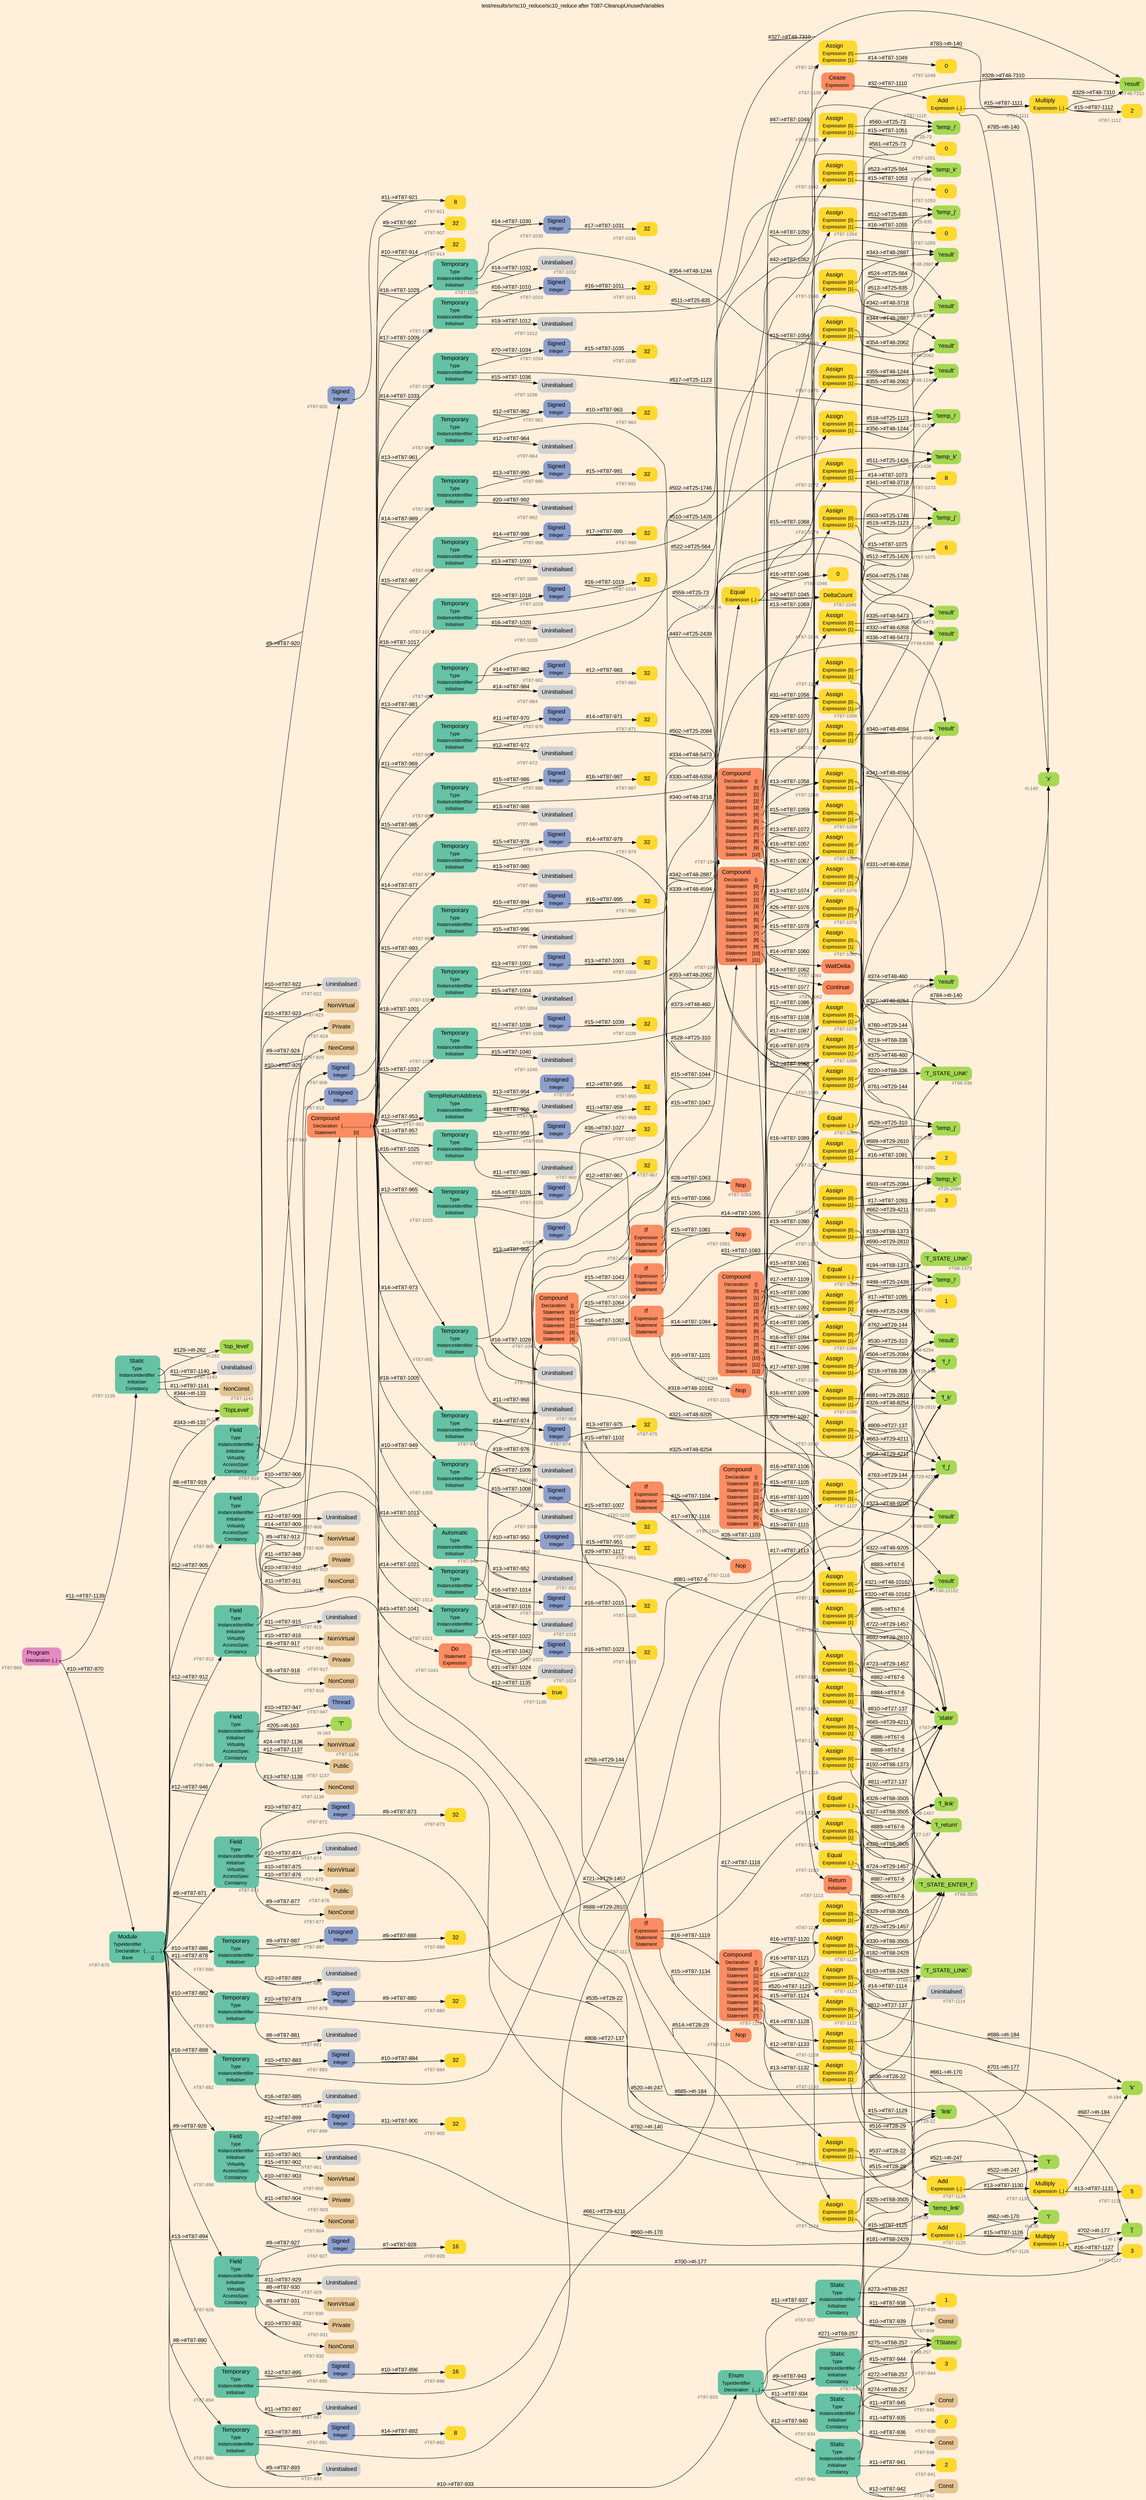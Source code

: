 digraph "test/results/sr/sc10_reduce/sc10_reduce after T087-CleanupUnusedVariables" {
label = "test/results/sr/sc10_reduce/sc10_reduce after T087-CleanupUnusedVariables"
labelloc = t
graph [
    rankdir = "LR"
    ranksep = 0.3
    bgcolor = antiquewhite1
    color = black
    fontcolor = black
    fontname = "Arial"
];
node [
    fontname = "Arial"
];
edge [
    fontname = "Arial"
];

// -------------------- node figure --------------------
// -------- block #T87-869 ----------
"#T87-869" [
    fillcolor = "/set28/4"
    xlabel = "#T87-869"
    fontsize = "12"
    fontcolor = grey40
    shape = "plaintext"
    label = <<TABLE BORDER="0" CELLBORDER="0" CELLSPACING="0">
     <TR><TD><FONT COLOR="black" POINT-SIZE="15">Program</FONT></TD></TR>
     <TR><TD><FONT COLOR="black" POINT-SIZE="12">Declaration</FONT></TD><TD PORT="port0"><FONT COLOR="black" POINT-SIZE="12">{..}</FONT></TD></TR>
    </TABLE>>
    style = "rounded,filled"
];

// -------- block #T87-870 ----------
"#T87-870" [
    fillcolor = "/set28/1"
    xlabel = "#T87-870"
    fontsize = "12"
    fontcolor = grey40
    shape = "plaintext"
    label = <<TABLE BORDER="0" CELLBORDER="0" CELLSPACING="0">
     <TR><TD><FONT COLOR="black" POINT-SIZE="15">Module</FONT></TD></TR>
     <TR><TD><FONT COLOR="black" POINT-SIZE="12">TypeIdentifier</FONT></TD><TD PORT="port0"></TD></TR>
     <TR><TD><FONT COLOR="black" POINT-SIZE="12">Declaration</FONT></TD><TD PORT="port1"><FONT COLOR="black" POINT-SIZE="12">{.............}</FONT></TD></TR>
     <TR><TD><FONT COLOR="black" POINT-SIZE="12">Base</FONT></TD><TD PORT="port2"><FONT COLOR="black" POINT-SIZE="12">{}</FONT></TD></TR>
    </TABLE>>
    style = "rounded,filled"
];

// -------- block #I-133 ----------
"#I-133" [
    fillcolor = "/set28/5"
    xlabel = "#I-133"
    fontsize = "12"
    fontcolor = grey40
    shape = "plaintext"
    label = <<TABLE BORDER="0" CELLBORDER="0" CELLSPACING="0">
     <TR><TD><FONT COLOR="black" POINT-SIZE="15">'TopLevel'</FONT></TD></TR>
    </TABLE>>
    style = "rounded,filled"
];

// -------- block #T87-871 ----------
"#T87-871" [
    fillcolor = "/set28/1"
    xlabel = "#T87-871"
    fontsize = "12"
    fontcolor = grey40
    shape = "plaintext"
    label = <<TABLE BORDER="0" CELLBORDER="0" CELLSPACING="0">
     <TR><TD><FONT COLOR="black" POINT-SIZE="15">Field</FONT></TD></TR>
     <TR><TD><FONT COLOR="black" POINT-SIZE="12">Type</FONT></TD><TD PORT="port0"></TD></TR>
     <TR><TD><FONT COLOR="black" POINT-SIZE="12">InstanceIdentifier</FONT></TD><TD PORT="port1"></TD></TR>
     <TR><TD><FONT COLOR="black" POINT-SIZE="12">Initialiser</FONT></TD><TD PORT="port2"></TD></TR>
     <TR><TD><FONT COLOR="black" POINT-SIZE="12">Virtuality</FONT></TD><TD PORT="port3"></TD></TR>
     <TR><TD><FONT COLOR="black" POINT-SIZE="12">AccessSpec</FONT></TD><TD PORT="port4"></TD></TR>
     <TR><TD><FONT COLOR="black" POINT-SIZE="12">Constancy</FONT></TD><TD PORT="port5"></TD></TR>
    </TABLE>>
    style = "rounded,filled"
];

// -------- block #T87-872 ----------
"#T87-872" [
    fillcolor = "/set28/3"
    xlabel = "#T87-872"
    fontsize = "12"
    fontcolor = grey40
    shape = "plaintext"
    label = <<TABLE BORDER="0" CELLBORDER="0" CELLSPACING="0">
     <TR><TD><FONT COLOR="black" POINT-SIZE="15">Signed</FONT></TD></TR>
     <TR><TD><FONT COLOR="black" POINT-SIZE="12">Integer</FONT></TD><TD PORT="port0"></TD></TR>
    </TABLE>>
    style = "rounded,filled"
];

// -------- block #T87-873 ----------
"#T87-873" [
    fillcolor = "/set28/6"
    xlabel = "#T87-873"
    fontsize = "12"
    fontcolor = grey40
    shape = "plaintext"
    label = <<TABLE BORDER="0" CELLBORDER="0" CELLSPACING="0">
     <TR><TD><FONT COLOR="black" POINT-SIZE="15">32</FONT></TD></TR>
    </TABLE>>
    style = "rounded,filled"
];

// -------- block #I-140 ----------
"#I-140" [
    fillcolor = "/set28/5"
    xlabel = "#I-140"
    fontsize = "12"
    fontcolor = grey40
    shape = "plaintext"
    label = <<TABLE BORDER="0" CELLBORDER="0" CELLSPACING="0">
     <TR><TD><FONT COLOR="black" POINT-SIZE="15">'x'</FONT></TD></TR>
    </TABLE>>
    style = "rounded,filled"
];

// -------- block #T87-874 ----------
"#T87-874" [
    xlabel = "#T87-874"
    fontsize = "12"
    fontcolor = grey40
    shape = "plaintext"
    label = <<TABLE BORDER="0" CELLBORDER="0" CELLSPACING="0">
     <TR><TD><FONT COLOR="black" POINT-SIZE="15">Uninitialised</FONT></TD></TR>
    </TABLE>>
    style = "rounded,filled"
];

// -------- block #T87-875 ----------
"#T87-875" [
    fillcolor = "/set28/7"
    xlabel = "#T87-875"
    fontsize = "12"
    fontcolor = grey40
    shape = "plaintext"
    label = <<TABLE BORDER="0" CELLBORDER="0" CELLSPACING="0">
     <TR><TD><FONT COLOR="black" POINT-SIZE="15">NonVirtual</FONT></TD></TR>
    </TABLE>>
    style = "rounded,filled"
];

// -------- block #T87-876 ----------
"#T87-876" [
    fillcolor = "/set28/7"
    xlabel = "#T87-876"
    fontsize = "12"
    fontcolor = grey40
    shape = "plaintext"
    label = <<TABLE BORDER="0" CELLBORDER="0" CELLSPACING="0">
     <TR><TD><FONT COLOR="black" POINT-SIZE="15">Public</FONT></TD></TR>
    </TABLE>>
    style = "rounded,filled"
];

// -------- block #T87-877 ----------
"#T87-877" [
    fillcolor = "/set28/7"
    xlabel = "#T87-877"
    fontsize = "12"
    fontcolor = grey40
    shape = "plaintext"
    label = <<TABLE BORDER="0" CELLBORDER="0" CELLSPACING="0">
     <TR><TD><FONT COLOR="black" POINT-SIZE="15">NonConst</FONT></TD></TR>
    </TABLE>>
    style = "rounded,filled"
];

// -------- block #T87-878 ----------
"#T87-878" [
    fillcolor = "/set28/1"
    xlabel = "#T87-878"
    fontsize = "12"
    fontcolor = grey40
    shape = "plaintext"
    label = <<TABLE BORDER="0" CELLBORDER="0" CELLSPACING="0">
     <TR><TD><FONT COLOR="black" POINT-SIZE="15">Temporary</FONT></TD></TR>
     <TR><TD><FONT COLOR="black" POINT-SIZE="12">Type</FONT></TD><TD PORT="port0"></TD></TR>
     <TR><TD><FONT COLOR="black" POINT-SIZE="12">InstanceIdentifier</FONT></TD><TD PORT="port1"></TD></TR>
     <TR><TD><FONT COLOR="black" POINT-SIZE="12">Initialiser</FONT></TD><TD PORT="port2"></TD></TR>
    </TABLE>>
    style = "rounded,filled"
];

// -------- block #T87-879 ----------
"#T87-879" [
    fillcolor = "/set28/3"
    xlabel = "#T87-879"
    fontsize = "12"
    fontcolor = grey40
    shape = "plaintext"
    label = <<TABLE BORDER="0" CELLBORDER="0" CELLSPACING="0">
     <TR><TD><FONT COLOR="black" POINT-SIZE="15">Signed</FONT></TD></TR>
     <TR><TD><FONT COLOR="black" POINT-SIZE="12">Integer</FONT></TD><TD PORT="port0"></TD></TR>
    </TABLE>>
    style = "rounded,filled"
];

// -------- block #T87-880 ----------
"#T87-880" [
    fillcolor = "/set28/6"
    xlabel = "#T87-880"
    fontsize = "12"
    fontcolor = grey40
    shape = "plaintext"
    label = <<TABLE BORDER="0" CELLBORDER="0" CELLSPACING="0">
     <TR><TD><FONT COLOR="black" POINT-SIZE="15">32</FONT></TD></TR>
    </TABLE>>
    style = "rounded,filled"
];

// -------- block #T27-137 ----------
"#T27-137" [
    fillcolor = "/set28/5"
    xlabel = "#T27-137"
    fontsize = "12"
    fontcolor = grey40
    shape = "plaintext"
    label = <<TABLE BORDER="0" CELLBORDER="0" CELLSPACING="0">
     <TR><TD><FONT COLOR="black" POINT-SIZE="15">'f_return'</FONT></TD></TR>
    </TABLE>>
    style = "rounded,filled"
];

// -------- block #T87-881 ----------
"#T87-881" [
    xlabel = "#T87-881"
    fontsize = "12"
    fontcolor = grey40
    shape = "plaintext"
    label = <<TABLE BORDER="0" CELLBORDER="0" CELLSPACING="0">
     <TR><TD><FONT COLOR="black" POINT-SIZE="15">Uninitialised</FONT></TD></TR>
    </TABLE>>
    style = "rounded,filled"
];

// -------- block #T87-882 ----------
"#T87-882" [
    fillcolor = "/set28/1"
    xlabel = "#T87-882"
    fontsize = "12"
    fontcolor = grey40
    shape = "plaintext"
    label = <<TABLE BORDER="0" CELLBORDER="0" CELLSPACING="0">
     <TR><TD><FONT COLOR="black" POINT-SIZE="15">Temporary</FONT></TD></TR>
     <TR><TD><FONT COLOR="black" POINT-SIZE="12">Type</FONT></TD><TD PORT="port0"></TD></TR>
     <TR><TD><FONT COLOR="black" POINT-SIZE="12">InstanceIdentifier</FONT></TD><TD PORT="port1"></TD></TR>
     <TR><TD><FONT COLOR="black" POINT-SIZE="12">Initialiser</FONT></TD><TD PORT="port2"></TD></TR>
    </TABLE>>
    style = "rounded,filled"
];

// -------- block #T87-883 ----------
"#T87-883" [
    fillcolor = "/set28/3"
    xlabel = "#T87-883"
    fontsize = "12"
    fontcolor = grey40
    shape = "plaintext"
    label = <<TABLE BORDER="0" CELLBORDER="0" CELLSPACING="0">
     <TR><TD><FONT COLOR="black" POINT-SIZE="15">Signed</FONT></TD></TR>
     <TR><TD><FONT COLOR="black" POINT-SIZE="12">Integer</FONT></TD><TD PORT="port0"></TD></TR>
    </TABLE>>
    style = "rounded,filled"
];

// -------- block #T87-884 ----------
"#T87-884" [
    fillcolor = "/set28/6"
    xlabel = "#T87-884"
    fontsize = "12"
    fontcolor = grey40
    shape = "plaintext"
    label = <<TABLE BORDER="0" CELLBORDER="0" CELLSPACING="0">
     <TR><TD><FONT COLOR="black" POINT-SIZE="15">32</FONT></TD></TR>
    </TABLE>>
    style = "rounded,filled"
];

// -------- block #T29-144 ----------
"#T29-144" [
    fillcolor = "/set28/5"
    xlabel = "#T29-144"
    fontsize = "12"
    fontcolor = grey40
    shape = "plaintext"
    label = <<TABLE BORDER="0" CELLBORDER="0" CELLSPACING="0">
     <TR><TD><FONT COLOR="black" POINT-SIZE="15">'f_i'</FONT></TD></TR>
    </TABLE>>
    style = "rounded,filled"
];

// -------- block #T87-885 ----------
"#T87-885" [
    xlabel = "#T87-885"
    fontsize = "12"
    fontcolor = grey40
    shape = "plaintext"
    label = <<TABLE BORDER="0" CELLBORDER="0" CELLSPACING="0">
     <TR><TD><FONT COLOR="black" POINT-SIZE="15">Uninitialised</FONT></TD></TR>
    </TABLE>>
    style = "rounded,filled"
];

// -------- block #T87-886 ----------
"#T87-886" [
    fillcolor = "/set28/1"
    xlabel = "#T87-886"
    fontsize = "12"
    fontcolor = grey40
    shape = "plaintext"
    label = <<TABLE BORDER="0" CELLBORDER="0" CELLSPACING="0">
     <TR><TD><FONT COLOR="black" POINT-SIZE="15">Temporary</FONT></TD></TR>
     <TR><TD><FONT COLOR="black" POINT-SIZE="12">Type</FONT></TD><TD PORT="port0"></TD></TR>
     <TR><TD><FONT COLOR="black" POINT-SIZE="12">InstanceIdentifier</FONT></TD><TD PORT="port1"></TD></TR>
     <TR><TD><FONT COLOR="black" POINT-SIZE="12">Initialiser</FONT></TD><TD PORT="port2"></TD></TR>
    </TABLE>>
    style = "rounded,filled"
];

// -------- block #T87-887 ----------
"#T87-887" [
    fillcolor = "/set28/3"
    xlabel = "#T87-887"
    fontsize = "12"
    fontcolor = grey40
    shape = "plaintext"
    label = <<TABLE BORDER="0" CELLBORDER="0" CELLSPACING="0">
     <TR><TD><FONT COLOR="black" POINT-SIZE="15">Unsigned</FONT></TD></TR>
     <TR><TD><FONT COLOR="black" POINT-SIZE="12">Integer</FONT></TD><TD PORT="port0"></TD></TR>
    </TABLE>>
    style = "rounded,filled"
];

// -------- block #T87-888 ----------
"#T87-888" [
    fillcolor = "/set28/6"
    xlabel = "#T87-888"
    fontsize = "12"
    fontcolor = grey40
    shape = "plaintext"
    label = <<TABLE BORDER="0" CELLBORDER="0" CELLSPACING="0">
     <TR><TD><FONT COLOR="black" POINT-SIZE="15">32</FONT></TD></TR>
    </TABLE>>
    style = "rounded,filled"
];

// -------- block #T29-1457 ----------
"#T29-1457" [
    fillcolor = "/set28/5"
    xlabel = "#T29-1457"
    fontsize = "12"
    fontcolor = grey40
    shape = "plaintext"
    label = <<TABLE BORDER="0" CELLBORDER="0" CELLSPACING="0">
     <TR><TD><FONT COLOR="black" POINT-SIZE="15">'f_link'</FONT></TD></TR>
    </TABLE>>
    style = "rounded,filled"
];

// -------- block #T87-889 ----------
"#T87-889" [
    xlabel = "#T87-889"
    fontsize = "12"
    fontcolor = grey40
    shape = "plaintext"
    label = <<TABLE BORDER="0" CELLBORDER="0" CELLSPACING="0">
     <TR><TD><FONT COLOR="black" POINT-SIZE="15">Uninitialised</FONT></TD></TR>
    </TABLE>>
    style = "rounded,filled"
];

// -------- block #T87-890 ----------
"#T87-890" [
    fillcolor = "/set28/1"
    xlabel = "#T87-890"
    fontsize = "12"
    fontcolor = grey40
    shape = "plaintext"
    label = <<TABLE BORDER="0" CELLBORDER="0" CELLSPACING="0">
     <TR><TD><FONT COLOR="black" POINT-SIZE="15">Temporary</FONT></TD></TR>
     <TR><TD><FONT COLOR="black" POINT-SIZE="12">Type</FONT></TD><TD PORT="port0"></TD></TR>
     <TR><TD><FONT COLOR="black" POINT-SIZE="12">InstanceIdentifier</FONT></TD><TD PORT="port1"></TD></TR>
     <TR><TD><FONT COLOR="black" POINT-SIZE="12">Initialiser</FONT></TD><TD PORT="port2"></TD></TR>
    </TABLE>>
    style = "rounded,filled"
];

// -------- block #T87-891 ----------
"#T87-891" [
    fillcolor = "/set28/3"
    xlabel = "#T87-891"
    fontsize = "12"
    fontcolor = grey40
    shape = "plaintext"
    label = <<TABLE BORDER="0" CELLBORDER="0" CELLSPACING="0">
     <TR><TD><FONT COLOR="black" POINT-SIZE="15">Signed</FONT></TD></TR>
     <TR><TD><FONT COLOR="black" POINT-SIZE="12">Integer</FONT></TD><TD PORT="port0"></TD></TR>
    </TABLE>>
    style = "rounded,filled"
];

// -------- block #T87-892 ----------
"#T87-892" [
    fillcolor = "/set28/6"
    xlabel = "#T87-892"
    fontsize = "12"
    fontcolor = grey40
    shape = "plaintext"
    label = <<TABLE BORDER="0" CELLBORDER="0" CELLSPACING="0">
     <TR><TD><FONT COLOR="black" POINT-SIZE="15">8</FONT></TD></TR>
    </TABLE>>
    style = "rounded,filled"
];

// -------- block #T29-2810 ----------
"#T29-2810" [
    fillcolor = "/set28/5"
    xlabel = "#T29-2810"
    fontsize = "12"
    fontcolor = grey40
    shape = "plaintext"
    label = <<TABLE BORDER="0" CELLBORDER="0" CELLSPACING="0">
     <TR><TD><FONT COLOR="black" POINT-SIZE="15">'f_k'</FONT></TD></TR>
    </TABLE>>
    style = "rounded,filled"
];

// -------- block #T87-893 ----------
"#T87-893" [
    xlabel = "#T87-893"
    fontsize = "12"
    fontcolor = grey40
    shape = "plaintext"
    label = <<TABLE BORDER="0" CELLBORDER="0" CELLSPACING="0">
     <TR><TD><FONT COLOR="black" POINT-SIZE="15">Uninitialised</FONT></TD></TR>
    </TABLE>>
    style = "rounded,filled"
];

// -------- block #T87-894 ----------
"#T87-894" [
    fillcolor = "/set28/1"
    xlabel = "#T87-894"
    fontsize = "12"
    fontcolor = grey40
    shape = "plaintext"
    label = <<TABLE BORDER="0" CELLBORDER="0" CELLSPACING="0">
     <TR><TD><FONT COLOR="black" POINT-SIZE="15">Temporary</FONT></TD></TR>
     <TR><TD><FONT COLOR="black" POINT-SIZE="12">Type</FONT></TD><TD PORT="port0"></TD></TR>
     <TR><TD><FONT COLOR="black" POINT-SIZE="12">InstanceIdentifier</FONT></TD><TD PORT="port1"></TD></TR>
     <TR><TD><FONT COLOR="black" POINT-SIZE="12">Initialiser</FONT></TD><TD PORT="port2"></TD></TR>
    </TABLE>>
    style = "rounded,filled"
];

// -------- block #T87-895 ----------
"#T87-895" [
    fillcolor = "/set28/3"
    xlabel = "#T87-895"
    fontsize = "12"
    fontcolor = grey40
    shape = "plaintext"
    label = <<TABLE BORDER="0" CELLBORDER="0" CELLSPACING="0">
     <TR><TD><FONT COLOR="black" POINT-SIZE="15">Signed</FONT></TD></TR>
     <TR><TD><FONT COLOR="black" POINT-SIZE="12">Integer</FONT></TD><TD PORT="port0"></TD></TR>
    </TABLE>>
    style = "rounded,filled"
];

// -------- block #T87-896 ----------
"#T87-896" [
    fillcolor = "/set28/6"
    xlabel = "#T87-896"
    fontsize = "12"
    fontcolor = grey40
    shape = "plaintext"
    label = <<TABLE BORDER="0" CELLBORDER="0" CELLSPACING="0">
     <TR><TD><FONT COLOR="black" POINT-SIZE="15">16</FONT></TD></TR>
    </TABLE>>
    style = "rounded,filled"
];

// -------- block #T29-4211 ----------
"#T29-4211" [
    fillcolor = "/set28/5"
    xlabel = "#T29-4211"
    fontsize = "12"
    fontcolor = grey40
    shape = "plaintext"
    label = <<TABLE BORDER="0" CELLBORDER="0" CELLSPACING="0">
     <TR><TD><FONT COLOR="black" POINT-SIZE="15">'f_j'</FONT></TD></TR>
    </TABLE>>
    style = "rounded,filled"
];

// -------- block #T87-897 ----------
"#T87-897" [
    xlabel = "#T87-897"
    fontsize = "12"
    fontcolor = grey40
    shape = "plaintext"
    label = <<TABLE BORDER="0" CELLBORDER="0" CELLSPACING="0">
     <TR><TD><FONT COLOR="black" POINT-SIZE="15">Uninitialised</FONT></TD></TR>
    </TABLE>>
    style = "rounded,filled"
];

// -------- block #T87-898 ----------
"#T87-898" [
    fillcolor = "/set28/1"
    xlabel = "#T87-898"
    fontsize = "12"
    fontcolor = grey40
    shape = "plaintext"
    label = <<TABLE BORDER="0" CELLBORDER="0" CELLSPACING="0">
     <TR><TD><FONT COLOR="black" POINT-SIZE="15">Field</FONT></TD></TR>
     <TR><TD><FONT COLOR="black" POINT-SIZE="12">Type</FONT></TD><TD PORT="port0"></TD></TR>
     <TR><TD><FONT COLOR="black" POINT-SIZE="12">InstanceIdentifier</FONT></TD><TD PORT="port1"></TD></TR>
     <TR><TD><FONT COLOR="black" POINT-SIZE="12">Initialiser</FONT></TD><TD PORT="port2"></TD></TR>
     <TR><TD><FONT COLOR="black" POINT-SIZE="12">Virtuality</FONT></TD><TD PORT="port3"></TD></TR>
     <TR><TD><FONT COLOR="black" POINT-SIZE="12">AccessSpec</FONT></TD><TD PORT="port4"></TD></TR>
     <TR><TD><FONT COLOR="black" POINT-SIZE="12">Constancy</FONT></TD><TD PORT="port5"></TD></TR>
    </TABLE>>
    style = "rounded,filled"
];

// -------- block #T87-899 ----------
"#T87-899" [
    fillcolor = "/set28/3"
    xlabel = "#T87-899"
    fontsize = "12"
    fontcolor = grey40
    shape = "plaintext"
    label = <<TABLE BORDER="0" CELLBORDER="0" CELLSPACING="0">
     <TR><TD><FONT COLOR="black" POINT-SIZE="15">Signed</FONT></TD></TR>
     <TR><TD><FONT COLOR="black" POINT-SIZE="12">Integer</FONT></TD><TD PORT="port0"></TD></TR>
    </TABLE>>
    style = "rounded,filled"
];

// -------- block #T87-900 ----------
"#T87-900" [
    fillcolor = "/set28/6"
    xlabel = "#T87-900"
    fontsize = "12"
    fontcolor = grey40
    shape = "plaintext"
    label = <<TABLE BORDER="0" CELLBORDER="0" CELLSPACING="0">
     <TR><TD><FONT COLOR="black" POINT-SIZE="15">32</FONT></TD></TR>
    </TABLE>>
    style = "rounded,filled"
];

// -------- block #I-170 ----------
"#I-170" [
    fillcolor = "/set28/5"
    xlabel = "#I-170"
    fontsize = "12"
    fontcolor = grey40
    shape = "plaintext"
    label = <<TABLE BORDER="0" CELLBORDER="0" CELLSPACING="0">
     <TR><TD><FONT COLOR="black" POINT-SIZE="15">'i'</FONT></TD></TR>
    </TABLE>>
    style = "rounded,filled"
];

// -------- block #T87-901 ----------
"#T87-901" [
    xlabel = "#T87-901"
    fontsize = "12"
    fontcolor = grey40
    shape = "plaintext"
    label = <<TABLE BORDER="0" CELLBORDER="0" CELLSPACING="0">
     <TR><TD><FONT COLOR="black" POINT-SIZE="15">Uninitialised</FONT></TD></TR>
    </TABLE>>
    style = "rounded,filled"
];

// -------- block #T87-902 ----------
"#T87-902" [
    fillcolor = "/set28/7"
    xlabel = "#T87-902"
    fontsize = "12"
    fontcolor = grey40
    shape = "plaintext"
    label = <<TABLE BORDER="0" CELLBORDER="0" CELLSPACING="0">
     <TR><TD><FONT COLOR="black" POINT-SIZE="15">NonVirtual</FONT></TD></TR>
    </TABLE>>
    style = "rounded,filled"
];

// -------- block #T87-903 ----------
"#T87-903" [
    fillcolor = "/set28/7"
    xlabel = "#T87-903"
    fontsize = "12"
    fontcolor = grey40
    shape = "plaintext"
    label = <<TABLE BORDER="0" CELLBORDER="0" CELLSPACING="0">
     <TR><TD><FONT COLOR="black" POINT-SIZE="15">Private</FONT></TD></TR>
    </TABLE>>
    style = "rounded,filled"
];

// -------- block #T87-904 ----------
"#T87-904" [
    fillcolor = "/set28/7"
    xlabel = "#T87-904"
    fontsize = "12"
    fontcolor = grey40
    shape = "plaintext"
    label = <<TABLE BORDER="0" CELLBORDER="0" CELLSPACING="0">
     <TR><TD><FONT COLOR="black" POINT-SIZE="15">NonConst</FONT></TD></TR>
    </TABLE>>
    style = "rounded,filled"
];

// -------- block #T87-905 ----------
"#T87-905" [
    fillcolor = "/set28/1"
    xlabel = "#T87-905"
    fontsize = "12"
    fontcolor = grey40
    shape = "plaintext"
    label = <<TABLE BORDER="0" CELLBORDER="0" CELLSPACING="0">
     <TR><TD><FONT COLOR="black" POINT-SIZE="15">Field</FONT></TD></TR>
     <TR><TD><FONT COLOR="black" POINT-SIZE="12">Type</FONT></TD><TD PORT="port0"></TD></TR>
     <TR><TD><FONT COLOR="black" POINT-SIZE="12">InstanceIdentifier</FONT></TD><TD PORT="port1"></TD></TR>
     <TR><TD><FONT COLOR="black" POINT-SIZE="12">Initialiser</FONT></TD><TD PORT="port2"></TD></TR>
     <TR><TD><FONT COLOR="black" POINT-SIZE="12">Virtuality</FONT></TD><TD PORT="port3"></TD></TR>
     <TR><TD><FONT COLOR="black" POINT-SIZE="12">AccessSpec</FONT></TD><TD PORT="port4"></TD></TR>
     <TR><TD><FONT COLOR="black" POINT-SIZE="12">Constancy</FONT></TD><TD PORT="port5"></TD></TR>
    </TABLE>>
    style = "rounded,filled"
];

// -------- block #T87-906 ----------
"#T87-906" [
    fillcolor = "/set28/3"
    xlabel = "#T87-906"
    fontsize = "12"
    fontcolor = grey40
    shape = "plaintext"
    label = <<TABLE BORDER="0" CELLBORDER="0" CELLSPACING="0">
     <TR><TD><FONT COLOR="black" POINT-SIZE="15">Signed</FONT></TD></TR>
     <TR><TD><FONT COLOR="black" POINT-SIZE="12">Integer</FONT></TD><TD PORT="port0"></TD></TR>
    </TABLE>>
    style = "rounded,filled"
];

// -------- block #T87-907 ----------
"#T87-907" [
    fillcolor = "/set28/6"
    xlabel = "#T87-907"
    fontsize = "12"
    fontcolor = grey40
    shape = "plaintext"
    label = <<TABLE BORDER="0" CELLBORDER="0" CELLSPACING="0">
     <TR><TD><FONT COLOR="black" POINT-SIZE="15">32</FONT></TD></TR>
    </TABLE>>
    style = "rounded,filled"
];

// -------- block #I-247 ----------
"#I-247" [
    fillcolor = "/set28/5"
    xlabel = "#I-247"
    fontsize = "12"
    fontcolor = grey40
    shape = "plaintext"
    label = <<TABLE BORDER="0" CELLBORDER="0" CELLSPACING="0">
     <TR><TD><FONT COLOR="black" POINT-SIZE="15">'t'</FONT></TD></TR>
    </TABLE>>
    style = "rounded,filled"
];

// -------- block #T87-908 ----------
"#T87-908" [
    xlabel = "#T87-908"
    fontsize = "12"
    fontcolor = grey40
    shape = "plaintext"
    label = <<TABLE BORDER="0" CELLBORDER="0" CELLSPACING="0">
     <TR><TD><FONT COLOR="black" POINT-SIZE="15">Uninitialised</FONT></TD></TR>
    </TABLE>>
    style = "rounded,filled"
];

// -------- block #T87-909 ----------
"#T87-909" [
    fillcolor = "/set28/7"
    xlabel = "#T87-909"
    fontsize = "12"
    fontcolor = grey40
    shape = "plaintext"
    label = <<TABLE BORDER="0" CELLBORDER="0" CELLSPACING="0">
     <TR><TD><FONT COLOR="black" POINT-SIZE="15">NonVirtual</FONT></TD></TR>
    </TABLE>>
    style = "rounded,filled"
];

// -------- block #T87-910 ----------
"#T87-910" [
    fillcolor = "/set28/7"
    xlabel = "#T87-910"
    fontsize = "12"
    fontcolor = grey40
    shape = "plaintext"
    label = <<TABLE BORDER="0" CELLBORDER="0" CELLSPACING="0">
     <TR><TD><FONT COLOR="black" POINT-SIZE="15">Private</FONT></TD></TR>
    </TABLE>>
    style = "rounded,filled"
];

// -------- block #T87-911 ----------
"#T87-911" [
    fillcolor = "/set28/7"
    xlabel = "#T87-911"
    fontsize = "12"
    fontcolor = grey40
    shape = "plaintext"
    label = <<TABLE BORDER="0" CELLBORDER="0" CELLSPACING="0">
     <TR><TD><FONT COLOR="black" POINT-SIZE="15">NonConst</FONT></TD></TR>
    </TABLE>>
    style = "rounded,filled"
];

// -------- block #T87-912 ----------
"#T87-912" [
    fillcolor = "/set28/1"
    xlabel = "#T87-912"
    fontsize = "12"
    fontcolor = grey40
    shape = "plaintext"
    label = <<TABLE BORDER="0" CELLBORDER="0" CELLSPACING="0">
     <TR><TD><FONT COLOR="black" POINT-SIZE="15">Field</FONT></TD></TR>
     <TR><TD><FONT COLOR="black" POINT-SIZE="12">Type</FONT></TD><TD PORT="port0"></TD></TR>
     <TR><TD><FONT COLOR="black" POINT-SIZE="12">InstanceIdentifier</FONT></TD><TD PORT="port1"></TD></TR>
     <TR><TD><FONT COLOR="black" POINT-SIZE="12">Initialiser</FONT></TD><TD PORT="port2"></TD></TR>
     <TR><TD><FONT COLOR="black" POINT-SIZE="12">Virtuality</FONT></TD><TD PORT="port3"></TD></TR>
     <TR><TD><FONT COLOR="black" POINT-SIZE="12">AccessSpec</FONT></TD><TD PORT="port4"></TD></TR>
     <TR><TD><FONT COLOR="black" POINT-SIZE="12">Constancy</FONT></TD><TD PORT="port5"></TD></TR>
    </TABLE>>
    style = "rounded,filled"
];

// -------- block #T87-913 ----------
"#T87-913" [
    fillcolor = "/set28/3"
    xlabel = "#T87-913"
    fontsize = "12"
    fontcolor = grey40
    shape = "plaintext"
    label = <<TABLE BORDER="0" CELLBORDER="0" CELLSPACING="0">
     <TR><TD><FONT COLOR="black" POINT-SIZE="15">Unsigned</FONT></TD></TR>
     <TR><TD><FONT COLOR="black" POINT-SIZE="12">Integer</FONT></TD><TD PORT="port0"></TD></TR>
    </TABLE>>
    style = "rounded,filled"
];

// -------- block #T87-914 ----------
"#T87-914" [
    fillcolor = "/set28/6"
    xlabel = "#T87-914"
    fontsize = "12"
    fontcolor = grey40
    shape = "plaintext"
    label = <<TABLE BORDER="0" CELLBORDER="0" CELLSPACING="0">
     <TR><TD><FONT COLOR="black" POINT-SIZE="15">32</FONT></TD></TR>
    </TABLE>>
    style = "rounded,filled"
];

// -------- block #T28-22 ----------
"#T28-22" [
    fillcolor = "/set28/5"
    xlabel = "#T28-22"
    fontsize = "12"
    fontcolor = grey40
    shape = "plaintext"
    label = <<TABLE BORDER="0" CELLBORDER="0" CELLSPACING="0">
     <TR><TD><FONT COLOR="black" POINT-SIZE="15">'link'</FONT></TD></TR>
    </TABLE>>
    style = "rounded,filled"
];

// -------- block #T87-915 ----------
"#T87-915" [
    xlabel = "#T87-915"
    fontsize = "12"
    fontcolor = grey40
    shape = "plaintext"
    label = <<TABLE BORDER="0" CELLBORDER="0" CELLSPACING="0">
     <TR><TD><FONT COLOR="black" POINT-SIZE="15">Uninitialised</FONT></TD></TR>
    </TABLE>>
    style = "rounded,filled"
];

// -------- block #T87-916 ----------
"#T87-916" [
    fillcolor = "/set28/7"
    xlabel = "#T87-916"
    fontsize = "12"
    fontcolor = grey40
    shape = "plaintext"
    label = <<TABLE BORDER="0" CELLBORDER="0" CELLSPACING="0">
     <TR><TD><FONT COLOR="black" POINT-SIZE="15">NonVirtual</FONT></TD></TR>
    </TABLE>>
    style = "rounded,filled"
];

// -------- block #T87-917 ----------
"#T87-917" [
    fillcolor = "/set28/7"
    xlabel = "#T87-917"
    fontsize = "12"
    fontcolor = grey40
    shape = "plaintext"
    label = <<TABLE BORDER="0" CELLBORDER="0" CELLSPACING="0">
     <TR><TD><FONT COLOR="black" POINT-SIZE="15">Private</FONT></TD></TR>
    </TABLE>>
    style = "rounded,filled"
];

// -------- block #T87-918 ----------
"#T87-918" [
    fillcolor = "/set28/7"
    xlabel = "#T87-918"
    fontsize = "12"
    fontcolor = grey40
    shape = "plaintext"
    label = <<TABLE BORDER="0" CELLBORDER="0" CELLSPACING="0">
     <TR><TD><FONT COLOR="black" POINT-SIZE="15">NonConst</FONT></TD></TR>
    </TABLE>>
    style = "rounded,filled"
];

// -------- block #T87-919 ----------
"#T87-919" [
    fillcolor = "/set28/1"
    xlabel = "#T87-919"
    fontsize = "12"
    fontcolor = grey40
    shape = "plaintext"
    label = <<TABLE BORDER="0" CELLBORDER="0" CELLSPACING="0">
     <TR><TD><FONT COLOR="black" POINT-SIZE="15">Field</FONT></TD></TR>
     <TR><TD><FONT COLOR="black" POINT-SIZE="12">Type</FONT></TD><TD PORT="port0"></TD></TR>
     <TR><TD><FONT COLOR="black" POINT-SIZE="12">InstanceIdentifier</FONT></TD><TD PORT="port1"></TD></TR>
     <TR><TD><FONT COLOR="black" POINT-SIZE="12">Initialiser</FONT></TD><TD PORT="port2"></TD></TR>
     <TR><TD><FONT COLOR="black" POINT-SIZE="12">Virtuality</FONT></TD><TD PORT="port3"></TD></TR>
     <TR><TD><FONT COLOR="black" POINT-SIZE="12">AccessSpec</FONT></TD><TD PORT="port4"></TD></TR>
     <TR><TD><FONT COLOR="black" POINT-SIZE="12">Constancy</FONT></TD><TD PORT="port5"></TD></TR>
    </TABLE>>
    style = "rounded,filled"
];

// -------- block #T87-920 ----------
"#T87-920" [
    fillcolor = "/set28/3"
    xlabel = "#T87-920"
    fontsize = "12"
    fontcolor = grey40
    shape = "plaintext"
    label = <<TABLE BORDER="0" CELLBORDER="0" CELLSPACING="0">
     <TR><TD><FONT COLOR="black" POINT-SIZE="15">Signed</FONT></TD></TR>
     <TR><TD><FONT COLOR="black" POINT-SIZE="12">Integer</FONT></TD><TD PORT="port0"></TD></TR>
    </TABLE>>
    style = "rounded,filled"
];

// -------- block #T87-921 ----------
"#T87-921" [
    fillcolor = "/set28/6"
    xlabel = "#T87-921"
    fontsize = "12"
    fontcolor = grey40
    shape = "plaintext"
    label = <<TABLE BORDER="0" CELLBORDER="0" CELLSPACING="0">
     <TR><TD><FONT COLOR="black" POINT-SIZE="15">8</FONT></TD></TR>
    </TABLE>>
    style = "rounded,filled"
];

// -------- block #I-184 ----------
"#I-184" [
    fillcolor = "/set28/5"
    xlabel = "#I-184"
    fontsize = "12"
    fontcolor = grey40
    shape = "plaintext"
    label = <<TABLE BORDER="0" CELLBORDER="0" CELLSPACING="0">
     <TR><TD><FONT COLOR="black" POINT-SIZE="15">'k'</FONT></TD></TR>
    </TABLE>>
    style = "rounded,filled"
];

// -------- block #T87-922 ----------
"#T87-922" [
    xlabel = "#T87-922"
    fontsize = "12"
    fontcolor = grey40
    shape = "plaintext"
    label = <<TABLE BORDER="0" CELLBORDER="0" CELLSPACING="0">
     <TR><TD><FONT COLOR="black" POINT-SIZE="15">Uninitialised</FONT></TD></TR>
    </TABLE>>
    style = "rounded,filled"
];

// -------- block #T87-923 ----------
"#T87-923" [
    fillcolor = "/set28/7"
    xlabel = "#T87-923"
    fontsize = "12"
    fontcolor = grey40
    shape = "plaintext"
    label = <<TABLE BORDER="0" CELLBORDER="0" CELLSPACING="0">
     <TR><TD><FONT COLOR="black" POINT-SIZE="15">NonVirtual</FONT></TD></TR>
    </TABLE>>
    style = "rounded,filled"
];

// -------- block #T87-924 ----------
"#T87-924" [
    fillcolor = "/set28/7"
    xlabel = "#T87-924"
    fontsize = "12"
    fontcolor = grey40
    shape = "plaintext"
    label = <<TABLE BORDER="0" CELLBORDER="0" CELLSPACING="0">
     <TR><TD><FONT COLOR="black" POINT-SIZE="15">Private</FONT></TD></TR>
    </TABLE>>
    style = "rounded,filled"
];

// -------- block #T87-925 ----------
"#T87-925" [
    fillcolor = "/set28/7"
    xlabel = "#T87-925"
    fontsize = "12"
    fontcolor = grey40
    shape = "plaintext"
    label = <<TABLE BORDER="0" CELLBORDER="0" CELLSPACING="0">
     <TR><TD><FONT COLOR="black" POINT-SIZE="15">NonConst</FONT></TD></TR>
    </TABLE>>
    style = "rounded,filled"
];

// -------- block #T87-926 ----------
"#T87-926" [
    fillcolor = "/set28/1"
    xlabel = "#T87-926"
    fontsize = "12"
    fontcolor = grey40
    shape = "plaintext"
    label = <<TABLE BORDER="0" CELLBORDER="0" CELLSPACING="0">
     <TR><TD><FONT COLOR="black" POINT-SIZE="15">Field</FONT></TD></TR>
     <TR><TD><FONT COLOR="black" POINT-SIZE="12">Type</FONT></TD><TD PORT="port0"></TD></TR>
     <TR><TD><FONT COLOR="black" POINT-SIZE="12">InstanceIdentifier</FONT></TD><TD PORT="port1"></TD></TR>
     <TR><TD><FONT COLOR="black" POINT-SIZE="12">Initialiser</FONT></TD><TD PORT="port2"></TD></TR>
     <TR><TD><FONT COLOR="black" POINT-SIZE="12">Virtuality</FONT></TD><TD PORT="port3"></TD></TR>
     <TR><TD><FONT COLOR="black" POINT-SIZE="12">AccessSpec</FONT></TD><TD PORT="port4"></TD></TR>
     <TR><TD><FONT COLOR="black" POINT-SIZE="12">Constancy</FONT></TD><TD PORT="port5"></TD></TR>
    </TABLE>>
    style = "rounded,filled"
];

// -------- block #T87-927 ----------
"#T87-927" [
    fillcolor = "/set28/3"
    xlabel = "#T87-927"
    fontsize = "12"
    fontcolor = grey40
    shape = "plaintext"
    label = <<TABLE BORDER="0" CELLBORDER="0" CELLSPACING="0">
     <TR><TD><FONT COLOR="black" POINT-SIZE="15">Signed</FONT></TD></TR>
     <TR><TD><FONT COLOR="black" POINT-SIZE="12">Integer</FONT></TD><TD PORT="port0"></TD></TR>
    </TABLE>>
    style = "rounded,filled"
];

// -------- block #T87-928 ----------
"#T87-928" [
    fillcolor = "/set28/6"
    xlabel = "#T87-928"
    fontsize = "12"
    fontcolor = grey40
    shape = "plaintext"
    label = <<TABLE BORDER="0" CELLBORDER="0" CELLSPACING="0">
     <TR><TD><FONT COLOR="black" POINT-SIZE="15">16</FONT></TD></TR>
    </TABLE>>
    style = "rounded,filled"
];

// -------- block #I-177 ----------
"#I-177" [
    fillcolor = "/set28/5"
    xlabel = "#I-177"
    fontsize = "12"
    fontcolor = grey40
    shape = "plaintext"
    label = <<TABLE BORDER="0" CELLBORDER="0" CELLSPACING="0">
     <TR><TD><FONT COLOR="black" POINT-SIZE="15">'j'</FONT></TD></TR>
    </TABLE>>
    style = "rounded,filled"
];

// -------- block #T87-929 ----------
"#T87-929" [
    xlabel = "#T87-929"
    fontsize = "12"
    fontcolor = grey40
    shape = "plaintext"
    label = <<TABLE BORDER="0" CELLBORDER="0" CELLSPACING="0">
     <TR><TD><FONT COLOR="black" POINT-SIZE="15">Uninitialised</FONT></TD></TR>
    </TABLE>>
    style = "rounded,filled"
];

// -------- block #T87-930 ----------
"#T87-930" [
    fillcolor = "/set28/7"
    xlabel = "#T87-930"
    fontsize = "12"
    fontcolor = grey40
    shape = "plaintext"
    label = <<TABLE BORDER="0" CELLBORDER="0" CELLSPACING="0">
     <TR><TD><FONT COLOR="black" POINT-SIZE="15">NonVirtual</FONT></TD></TR>
    </TABLE>>
    style = "rounded,filled"
];

// -------- block #T87-931 ----------
"#T87-931" [
    fillcolor = "/set28/7"
    xlabel = "#T87-931"
    fontsize = "12"
    fontcolor = grey40
    shape = "plaintext"
    label = <<TABLE BORDER="0" CELLBORDER="0" CELLSPACING="0">
     <TR><TD><FONT COLOR="black" POINT-SIZE="15">Private</FONT></TD></TR>
    </TABLE>>
    style = "rounded,filled"
];

// -------- block #T87-932 ----------
"#T87-932" [
    fillcolor = "/set28/7"
    xlabel = "#T87-932"
    fontsize = "12"
    fontcolor = grey40
    shape = "plaintext"
    label = <<TABLE BORDER="0" CELLBORDER="0" CELLSPACING="0">
     <TR><TD><FONT COLOR="black" POINT-SIZE="15">NonConst</FONT></TD></TR>
    </TABLE>>
    style = "rounded,filled"
];

// -------- block #T87-933 ----------
"#T87-933" [
    fillcolor = "/set28/1"
    xlabel = "#T87-933"
    fontsize = "12"
    fontcolor = grey40
    shape = "plaintext"
    label = <<TABLE BORDER="0" CELLBORDER="0" CELLSPACING="0">
     <TR><TD><FONT COLOR="black" POINT-SIZE="15">Enum</FONT></TD></TR>
     <TR><TD><FONT COLOR="black" POINT-SIZE="12">TypeIdentifier</FONT></TD><TD PORT="port0"></TD></TR>
     <TR><TD><FONT COLOR="black" POINT-SIZE="12">Declaration</FONT></TD><TD PORT="port1"><FONT COLOR="black" POINT-SIZE="12">{....}</FONT></TD></TR>
    </TABLE>>
    style = "rounded,filled"
];

// -------- block #T68-257 ----------
"#T68-257" [
    fillcolor = "/set28/5"
    xlabel = "#T68-257"
    fontsize = "12"
    fontcolor = grey40
    shape = "plaintext"
    label = <<TABLE BORDER="0" CELLBORDER="0" CELLSPACING="0">
     <TR><TD><FONT COLOR="black" POINT-SIZE="15">'TStates'</FONT></TD></TR>
    </TABLE>>
    style = "rounded,filled"
];

// -------- block #T87-934 ----------
"#T87-934" [
    fillcolor = "/set28/1"
    xlabel = "#T87-934"
    fontsize = "12"
    fontcolor = grey40
    shape = "plaintext"
    label = <<TABLE BORDER="0" CELLBORDER="0" CELLSPACING="0">
     <TR><TD><FONT COLOR="black" POINT-SIZE="15">Static</FONT></TD></TR>
     <TR><TD><FONT COLOR="black" POINT-SIZE="12">Type</FONT></TD><TD PORT="port0"></TD></TR>
     <TR><TD><FONT COLOR="black" POINT-SIZE="12">InstanceIdentifier</FONT></TD><TD PORT="port1"></TD></TR>
     <TR><TD><FONT COLOR="black" POINT-SIZE="12">Initialiser</FONT></TD><TD PORT="port2"></TD></TR>
     <TR><TD><FONT COLOR="black" POINT-SIZE="12">Constancy</FONT></TD><TD PORT="port3"></TD></TR>
    </TABLE>>
    style = "rounded,filled"
];

// -------- block #T68-336 ----------
"#T68-336" [
    fillcolor = "/set28/5"
    xlabel = "#T68-336"
    fontsize = "12"
    fontcolor = grey40
    shape = "plaintext"
    label = <<TABLE BORDER="0" CELLBORDER="0" CELLSPACING="0">
     <TR><TD><FONT COLOR="black" POINT-SIZE="15">'T_STATE_LINK'</FONT></TD></TR>
    </TABLE>>
    style = "rounded,filled"
];

// -------- block #T87-935 ----------
"#T87-935" [
    fillcolor = "/set28/6"
    xlabel = "#T87-935"
    fontsize = "12"
    fontcolor = grey40
    shape = "plaintext"
    label = <<TABLE BORDER="0" CELLBORDER="0" CELLSPACING="0">
     <TR><TD><FONT COLOR="black" POINT-SIZE="15">0</FONT></TD></TR>
    </TABLE>>
    style = "rounded,filled"
];

// -------- block #T87-936 ----------
"#T87-936" [
    fillcolor = "/set28/7"
    xlabel = "#T87-936"
    fontsize = "12"
    fontcolor = grey40
    shape = "plaintext"
    label = <<TABLE BORDER="0" CELLBORDER="0" CELLSPACING="0">
     <TR><TD><FONT COLOR="black" POINT-SIZE="15">Const</FONT></TD></TR>
    </TABLE>>
    style = "rounded,filled"
];

// -------- block #T87-937 ----------
"#T87-937" [
    fillcolor = "/set28/1"
    xlabel = "#T87-937"
    fontsize = "12"
    fontcolor = grey40
    shape = "plaintext"
    label = <<TABLE BORDER="0" CELLBORDER="0" CELLSPACING="0">
     <TR><TD><FONT COLOR="black" POINT-SIZE="15">Static</FONT></TD></TR>
     <TR><TD><FONT COLOR="black" POINT-SIZE="12">Type</FONT></TD><TD PORT="port0"></TD></TR>
     <TR><TD><FONT COLOR="black" POINT-SIZE="12">InstanceIdentifier</FONT></TD><TD PORT="port1"></TD></TR>
     <TR><TD><FONT COLOR="black" POINT-SIZE="12">Initialiser</FONT></TD><TD PORT="port2"></TD></TR>
     <TR><TD><FONT COLOR="black" POINT-SIZE="12">Constancy</FONT></TD><TD PORT="port3"></TD></TR>
    </TABLE>>
    style = "rounded,filled"
];

// -------- block #T68-1373 ----------
"#T68-1373" [
    fillcolor = "/set28/5"
    xlabel = "#T68-1373"
    fontsize = "12"
    fontcolor = grey40
    shape = "plaintext"
    label = <<TABLE BORDER="0" CELLBORDER="0" CELLSPACING="0">
     <TR><TD><FONT COLOR="black" POINT-SIZE="15">'T_STATE_LINK'</FONT></TD></TR>
    </TABLE>>
    style = "rounded,filled"
];

// -------- block #T87-938 ----------
"#T87-938" [
    fillcolor = "/set28/6"
    xlabel = "#T87-938"
    fontsize = "12"
    fontcolor = grey40
    shape = "plaintext"
    label = <<TABLE BORDER="0" CELLBORDER="0" CELLSPACING="0">
     <TR><TD><FONT COLOR="black" POINT-SIZE="15">1</FONT></TD></TR>
    </TABLE>>
    style = "rounded,filled"
];

// -------- block #T87-939 ----------
"#T87-939" [
    fillcolor = "/set28/7"
    xlabel = "#T87-939"
    fontsize = "12"
    fontcolor = grey40
    shape = "plaintext"
    label = <<TABLE BORDER="0" CELLBORDER="0" CELLSPACING="0">
     <TR><TD><FONT COLOR="black" POINT-SIZE="15">Const</FONT></TD></TR>
    </TABLE>>
    style = "rounded,filled"
];

// -------- block #T87-940 ----------
"#T87-940" [
    fillcolor = "/set28/1"
    xlabel = "#T87-940"
    fontsize = "12"
    fontcolor = grey40
    shape = "plaintext"
    label = <<TABLE BORDER="0" CELLBORDER="0" CELLSPACING="0">
     <TR><TD><FONT COLOR="black" POINT-SIZE="15">Static</FONT></TD></TR>
     <TR><TD><FONT COLOR="black" POINT-SIZE="12">Type</FONT></TD><TD PORT="port0"></TD></TR>
     <TR><TD><FONT COLOR="black" POINT-SIZE="12">InstanceIdentifier</FONT></TD><TD PORT="port1"></TD></TR>
     <TR><TD><FONT COLOR="black" POINT-SIZE="12">Initialiser</FONT></TD><TD PORT="port2"></TD></TR>
     <TR><TD><FONT COLOR="black" POINT-SIZE="12">Constancy</FONT></TD><TD PORT="port3"></TD></TR>
    </TABLE>>
    style = "rounded,filled"
];

// -------- block #T68-2429 ----------
"#T68-2429" [
    fillcolor = "/set28/5"
    xlabel = "#T68-2429"
    fontsize = "12"
    fontcolor = grey40
    shape = "plaintext"
    label = <<TABLE BORDER="0" CELLBORDER="0" CELLSPACING="0">
     <TR><TD><FONT COLOR="black" POINT-SIZE="15">'T_STATE_LINK'</FONT></TD></TR>
    </TABLE>>
    style = "rounded,filled"
];

// -------- block #T87-941 ----------
"#T87-941" [
    fillcolor = "/set28/6"
    xlabel = "#T87-941"
    fontsize = "12"
    fontcolor = grey40
    shape = "plaintext"
    label = <<TABLE BORDER="0" CELLBORDER="0" CELLSPACING="0">
     <TR><TD><FONT COLOR="black" POINT-SIZE="15">2</FONT></TD></TR>
    </TABLE>>
    style = "rounded,filled"
];

// -------- block #T87-942 ----------
"#T87-942" [
    fillcolor = "/set28/7"
    xlabel = "#T87-942"
    fontsize = "12"
    fontcolor = grey40
    shape = "plaintext"
    label = <<TABLE BORDER="0" CELLBORDER="0" CELLSPACING="0">
     <TR><TD><FONT COLOR="black" POINT-SIZE="15">Const</FONT></TD></TR>
    </TABLE>>
    style = "rounded,filled"
];

// -------- block #T87-943 ----------
"#T87-943" [
    fillcolor = "/set28/1"
    xlabel = "#T87-943"
    fontsize = "12"
    fontcolor = grey40
    shape = "plaintext"
    label = <<TABLE BORDER="0" CELLBORDER="0" CELLSPACING="0">
     <TR><TD><FONT COLOR="black" POINT-SIZE="15">Static</FONT></TD></TR>
     <TR><TD><FONT COLOR="black" POINT-SIZE="12">Type</FONT></TD><TD PORT="port0"></TD></TR>
     <TR><TD><FONT COLOR="black" POINT-SIZE="12">InstanceIdentifier</FONT></TD><TD PORT="port1"></TD></TR>
     <TR><TD><FONT COLOR="black" POINT-SIZE="12">Initialiser</FONT></TD><TD PORT="port2"></TD></TR>
     <TR><TD><FONT COLOR="black" POINT-SIZE="12">Constancy</FONT></TD><TD PORT="port3"></TD></TR>
    </TABLE>>
    style = "rounded,filled"
];

// -------- block #T68-3505 ----------
"#T68-3505" [
    fillcolor = "/set28/5"
    xlabel = "#T68-3505"
    fontsize = "12"
    fontcolor = grey40
    shape = "plaintext"
    label = <<TABLE BORDER="0" CELLBORDER="0" CELLSPACING="0">
     <TR><TD><FONT COLOR="black" POINT-SIZE="15">'T_STATE_ENTER_f'</FONT></TD></TR>
    </TABLE>>
    style = "rounded,filled"
];

// -------- block #T87-944 ----------
"#T87-944" [
    fillcolor = "/set28/6"
    xlabel = "#T87-944"
    fontsize = "12"
    fontcolor = grey40
    shape = "plaintext"
    label = <<TABLE BORDER="0" CELLBORDER="0" CELLSPACING="0">
     <TR><TD><FONT COLOR="black" POINT-SIZE="15">3</FONT></TD></TR>
    </TABLE>>
    style = "rounded,filled"
];

// -------- block #T87-945 ----------
"#T87-945" [
    fillcolor = "/set28/7"
    xlabel = "#T87-945"
    fontsize = "12"
    fontcolor = grey40
    shape = "plaintext"
    label = <<TABLE BORDER="0" CELLBORDER="0" CELLSPACING="0">
     <TR><TD><FONT COLOR="black" POINT-SIZE="15">Const</FONT></TD></TR>
    </TABLE>>
    style = "rounded,filled"
];

// -------- block #T87-946 ----------
"#T87-946" [
    fillcolor = "/set28/1"
    xlabel = "#T87-946"
    fontsize = "12"
    fontcolor = grey40
    shape = "plaintext"
    label = <<TABLE BORDER="0" CELLBORDER="0" CELLSPACING="0">
     <TR><TD><FONT COLOR="black" POINT-SIZE="15">Field</FONT></TD></TR>
     <TR><TD><FONT COLOR="black" POINT-SIZE="12">Type</FONT></TD><TD PORT="port0"></TD></TR>
     <TR><TD><FONT COLOR="black" POINT-SIZE="12">InstanceIdentifier</FONT></TD><TD PORT="port1"></TD></TR>
     <TR><TD><FONT COLOR="black" POINT-SIZE="12">Initialiser</FONT></TD><TD PORT="port2"></TD></TR>
     <TR><TD><FONT COLOR="black" POINT-SIZE="12">Virtuality</FONT></TD><TD PORT="port3"></TD></TR>
     <TR><TD><FONT COLOR="black" POINT-SIZE="12">AccessSpec</FONT></TD><TD PORT="port4"></TD></TR>
     <TR><TD><FONT COLOR="black" POINT-SIZE="12">Constancy</FONT></TD><TD PORT="port5"></TD></TR>
    </TABLE>>
    style = "rounded,filled"
];

// -------- block #T87-947 ----------
"#T87-947" [
    fillcolor = "/set28/3"
    xlabel = "#T87-947"
    fontsize = "12"
    fontcolor = grey40
    shape = "plaintext"
    label = <<TABLE BORDER="0" CELLBORDER="0" CELLSPACING="0">
     <TR><TD><FONT COLOR="black" POINT-SIZE="15">Thread</FONT></TD></TR>
    </TABLE>>
    style = "rounded,filled"
];

// -------- block #I-163 ----------
"#I-163" [
    fillcolor = "/set28/5"
    xlabel = "#I-163"
    fontsize = "12"
    fontcolor = grey40
    shape = "plaintext"
    label = <<TABLE BORDER="0" CELLBORDER="0" CELLSPACING="0">
     <TR><TD><FONT COLOR="black" POINT-SIZE="15">'T'</FONT></TD></TR>
    </TABLE>>
    style = "rounded,filled"
];

// -------- block #T87-948 ----------
"#T87-948" [
    fillcolor = "/set28/2"
    xlabel = "#T87-948"
    fontsize = "12"
    fontcolor = grey40
    shape = "plaintext"
    label = <<TABLE BORDER="0" CELLBORDER="0" CELLSPACING="0">
     <TR><TD><FONT COLOR="black" POINT-SIZE="15">Compound</FONT></TD></TR>
     <TR><TD><FONT COLOR="black" POINT-SIZE="12">Declaration</FONT></TD><TD PORT="port0"><FONT COLOR="black" POINT-SIZE="12">{.......................}</FONT></TD></TR>
     <TR><TD><FONT COLOR="black" POINT-SIZE="12">Statement</FONT></TD><TD PORT="port1"><FONT COLOR="black" POINT-SIZE="12">[0]</FONT></TD></TR>
    </TABLE>>
    style = "rounded,filled"
];

// -------- block #T87-949 ----------
"#T87-949" [
    fillcolor = "/set28/1"
    xlabel = "#T87-949"
    fontsize = "12"
    fontcolor = grey40
    shape = "plaintext"
    label = <<TABLE BORDER="0" CELLBORDER="0" CELLSPACING="0">
     <TR><TD><FONT COLOR="black" POINT-SIZE="15">Automatic</FONT></TD></TR>
     <TR><TD><FONT COLOR="black" POINT-SIZE="12">Type</FONT></TD><TD PORT="port0"></TD></TR>
     <TR><TD><FONT COLOR="black" POINT-SIZE="12">InstanceIdentifier</FONT></TD><TD PORT="port1"></TD></TR>
     <TR><TD><FONT COLOR="black" POINT-SIZE="12">Initialiser</FONT></TD><TD PORT="port2"></TD></TR>
    </TABLE>>
    style = "rounded,filled"
];

// -------- block #T87-950 ----------
"#T87-950" [
    fillcolor = "/set28/3"
    xlabel = "#T87-950"
    fontsize = "12"
    fontcolor = grey40
    shape = "plaintext"
    label = <<TABLE BORDER="0" CELLBORDER="0" CELLSPACING="0">
     <TR><TD><FONT COLOR="black" POINT-SIZE="15">Unsigned</FONT></TD></TR>
     <TR><TD><FONT COLOR="black" POINT-SIZE="12">Integer</FONT></TD><TD PORT="port0"></TD></TR>
    </TABLE>>
    style = "rounded,filled"
];

// -------- block #T87-951 ----------
"#T87-951" [
    fillcolor = "/set28/6"
    xlabel = "#T87-951"
    fontsize = "12"
    fontcolor = grey40
    shape = "plaintext"
    label = <<TABLE BORDER="0" CELLBORDER="0" CELLSPACING="0">
     <TR><TD><FONT COLOR="black" POINT-SIZE="15">32</FONT></TD></TR>
    </TABLE>>
    style = "rounded,filled"
];

// -------- block #T67-6 ----------
"#T67-6" [
    fillcolor = "/set28/5"
    xlabel = "#T67-6"
    fontsize = "12"
    fontcolor = grey40
    shape = "plaintext"
    label = <<TABLE BORDER="0" CELLBORDER="0" CELLSPACING="0">
     <TR><TD><FONT COLOR="black" POINT-SIZE="15">'state'</FONT></TD></TR>
    </TABLE>>
    style = "rounded,filled"
];

// -------- block #T87-952 ----------
"#T87-952" [
    xlabel = "#T87-952"
    fontsize = "12"
    fontcolor = grey40
    shape = "plaintext"
    label = <<TABLE BORDER="0" CELLBORDER="0" CELLSPACING="0">
     <TR><TD><FONT COLOR="black" POINT-SIZE="15">Uninitialised</FONT></TD></TR>
    </TABLE>>
    style = "rounded,filled"
];

// -------- block #T87-953 ----------
"#T87-953" [
    fillcolor = "/set28/1"
    xlabel = "#T87-953"
    fontsize = "12"
    fontcolor = grey40
    shape = "plaintext"
    label = <<TABLE BORDER="0" CELLBORDER="0" CELLSPACING="0">
     <TR><TD><FONT COLOR="black" POINT-SIZE="15">TempReturnAddress</FONT></TD></TR>
     <TR><TD><FONT COLOR="black" POINT-SIZE="12">Type</FONT></TD><TD PORT="port0"></TD></TR>
     <TR><TD><FONT COLOR="black" POINT-SIZE="12">InstanceIdentifier</FONT></TD><TD PORT="port1"></TD></TR>
     <TR><TD><FONT COLOR="black" POINT-SIZE="12">Initialiser</FONT></TD><TD PORT="port2"></TD></TR>
    </TABLE>>
    style = "rounded,filled"
];

// -------- block #T87-954 ----------
"#T87-954" [
    fillcolor = "/set28/3"
    xlabel = "#T87-954"
    fontsize = "12"
    fontcolor = grey40
    shape = "plaintext"
    label = <<TABLE BORDER="0" CELLBORDER="0" CELLSPACING="0">
     <TR><TD><FONT COLOR="black" POINT-SIZE="15">Unsigned</FONT></TD></TR>
     <TR><TD><FONT COLOR="black" POINT-SIZE="12">Integer</FONT></TD><TD PORT="port0"></TD></TR>
    </TABLE>>
    style = "rounded,filled"
];

// -------- block #T87-955 ----------
"#T87-955" [
    fillcolor = "/set28/6"
    xlabel = "#T87-955"
    fontsize = "12"
    fontcolor = grey40
    shape = "plaintext"
    label = <<TABLE BORDER="0" CELLBORDER="0" CELLSPACING="0">
     <TR><TD><FONT COLOR="black" POINT-SIZE="15">32</FONT></TD></TR>
    </TABLE>>
    style = "rounded,filled"
];

// -------- block #T28-29 ----------
"#T28-29" [
    fillcolor = "/set28/5"
    xlabel = "#T28-29"
    fontsize = "12"
    fontcolor = grey40
    shape = "plaintext"
    label = <<TABLE BORDER="0" CELLBORDER="0" CELLSPACING="0">
     <TR><TD><FONT COLOR="black" POINT-SIZE="15">'temp_link'</FONT></TD></TR>
    </TABLE>>
    style = "rounded,filled"
];

// -------- block #T87-956 ----------
"#T87-956" [
    xlabel = "#T87-956"
    fontsize = "12"
    fontcolor = grey40
    shape = "plaintext"
    label = <<TABLE BORDER="0" CELLBORDER="0" CELLSPACING="0">
     <TR><TD><FONT COLOR="black" POINT-SIZE="15">Uninitialised</FONT></TD></TR>
    </TABLE>>
    style = "rounded,filled"
];

// -------- block #T87-957 ----------
"#T87-957" [
    fillcolor = "/set28/1"
    xlabel = "#T87-957"
    fontsize = "12"
    fontcolor = grey40
    shape = "plaintext"
    label = <<TABLE BORDER="0" CELLBORDER="0" CELLSPACING="0">
     <TR><TD><FONT COLOR="black" POINT-SIZE="15">Temporary</FONT></TD></TR>
     <TR><TD><FONT COLOR="black" POINT-SIZE="12">Type</FONT></TD><TD PORT="port0"></TD></TR>
     <TR><TD><FONT COLOR="black" POINT-SIZE="12">InstanceIdentifier</FONT></TD><TD PORT="port1"></TD></TR>
     <TR><TD><FONT COLOR="black" POINT-SIZE="12">Initialiser</FONT></TD><TD PORT="port2"></TD></TR>
    </TABLE>>
    style = "rounded,filled"
];

// -------- block #T87-958 ----------
"#T87-958" [
    fillcolor = "/set28/3"
    xlabel = "#T87-958"
    fontsize = "12"
    fontcolor = grey40
    shape = "plaintext"
    label = <<TABLE BORDER="0" CELLBORDER="0" CELLSPACING="0">
     <TR><TD><FONT COLOR="black" POINT-SIZE="15">Signed</FONT></TD></TR>
     <TR><TD><FONT COLOR="black" POINT-SIZE="12">Integer</FONT></TD><TD PORT="port0"></TD></TR>
    </TABLE>>
    style = "rounded,filled"
];

// -------- block #T87-959 ----------
"#T87-959" [
    fillcolor = "/set28/6"
    xlabel = "#T87-959"
    fontsize = "12"
    fontcolor = grey40
    shape = "plaintext"
    label = <<TABLE BORDER="0" CELLBORDER="0" CELLSPACING="0">
     <TR><TD><FONT COLOR="black" POINT-SIZE="15">32</FONT></TD></TR>
    </TABLE>>
    style = "rounded,filled"
];

// -------- block #T48-10162 ----------
"#T48-10162" [
    fillcolor = "/set28/5"
    xlabel = "#T48-10162"
    fontsize = "12"
    fontcolor = grey40
    shape = "plaintext"
    label = <<TABLE BORDER="0" CELLBORDER="0" CELLSPACING="0">
     <TR><TD><FONT COLOR="black" POINT-SIZE="15">'result'</FONT></TD></TR>
    </TABLE>>
    style = "rounded,filled"
];

// -------- block #T87-960 ----------
"#T87-960" [
    xlabel = "#T87-960"
    fontsize = "12"
    fontcolor = grey40
    shape = "plaintext"
    label = <<TABLE BORDER="0" CELLBORDER="0" CELLSPACING="0">
     <TR><TD><FONT COLOR="black" POINT-SIZE="15">Uninitialised</FONT></TD></TR>
    </TABLE>>
    style = "rounded,filled"
];

// -------- block #T87-961 ----------
"#T87-961" [
    fillcolor = "/set28/1"
    xlabel = "#T87-961"
    fontsize = "12"
    fontcolor = grey40
    shape = "plaintext"
    label = <<TABLE BORDER="0" CELLBORDER="0" CELLSPACING="0">
     <TR><TD><FONT COLOR="black" POINT-SIZE="15">Temporary</FONT></TD></TR>
     <TR><TD><FONT COLOR="black" POINT-SIZE="12">Type</FONT></TD><TD PORT="port0"></TD></TR>
     <TR><TD><FONT COLOR="black" POINT-SIZE="12">InstanceIdentifier</FONT></TD><TD PORT="port1"></TD></TR>
     <TR><TD><FONT COLOR="black" POINT-SIZE="12">Initialiser</FONT></TD><TD PORT="port2"></TD></TR>
    </TABLE>>
    style = "rounded,filled"
];

// -------- block #T87-962 ----------
"#T87-962" [
    fillcolor = "/set28/3"
    xlabel = "#T87-962"
    fontsize = "12"
    fontcolor = grey40
    shape = "plaintext"
    label = <<TABLE BORDER="0" CELLBORDER="0" CELLSPACING="0">
     <TR><TD><FONT COLOR="black" POINT-SIZE="15">Signed</FONT></TD></TR>
     <TR><TD><FONT COLOR="black" POINT-SIZE="12">Integer</FONT></TD><TD PORT="port0"></TD></TR>
    </TABLE>>
    style = "rounded,filled"
];

// -------- block #T87-963 ----------
"#T87-963" [
    fillcolor = "/set28/6"
    xlabel = "#T87-963"
    fontsize = "12"
    fontcolor = grey40
    shape = "plaintext"
    label = <<TABLE BORDER="0" CELLBORDER="0" CELLSPACING="0">
     <TR><TD><FONT COLOR="black" POINT-SIZE="15">32</FONT></TD></TR>
    </TABLE>>
    style = "rounded,filled"
];

// -------- block #T25-2439 ----------
"#T25-2439" [
    fillcolor = "/set28/5"
    xlabel = "#T25-2439"
    fontsize = "12"
    fontcolor = grey40
    shape = "plaintext"
    label = <<TABLE BORDER="0" CELLBORDER="0" CELLSPACING="0">
     <TR><TD><FONT COLOR="black" POINT-SIZE="15">'temp_i'</FONT></TD></TR>
    </TABLE>>
    style = "rounded,filled"
];

// -------- block #T87-964 ----------
"#T87-964" [
    xlabel = "#T87-964"
    fontsize = "12"
    fontcolor = grey40
    shape = "plaintext"
    label = <<TABLE BORDER="0" CELLBORDER="0" CELLSPACING="0">
     <TR><TD><FONT COLOR="black" POINT-SIZE="15">Uninitialised</FONT></TD></TR>
    </TABLE>>
    style = "rounded,filled"
];

// -------- block #T87-965 ----------
"#T87-965" [
    fillcolor = "/set28/1"
    xlabel = "#T87-965"
    fontsize = "12"
    fontcolor = grey40
    shape = "plaintext"
    label = <<TABLE BORDER="0" CELLBORDER="0" CELLSPACING="0">
     <TR><TD><FONT COLOR="black" POINT-SIZE="15">Temporary</FONT></TD></TR>
     <TR><TD><FONT COLOR="black" POINT-SIZE="12">Type</FONT></TD><TD PORT="port0"></TD></TR>
     <TR><TD><FONT COLOR="black" POINT-SIZE="12">InstanceIdentifier</FONT></TD><TD PORT="port1"></TD></TR>
     <TR><TD><FONT COLOR="black" POINT-SIZE="12">Initialiser</FONT></TD><TD PORT="port2"></TD></TR>
    </TABLE>>
    style = "rounded,filled"
];

// -------- block #T87-966 ----------
"#T87-966" [
    fillcolor = "/set28/3"
    xlabel = "#T87-966"
    fontsize = "12"
    fontcolor = grey40
    shape = "plaintext"
    label = <<TABLE BORDER="0" CELLBORDER="0" CELLSPACING="0">
     <TR><TD><FONT COLOR="black" POINT-SIZE="15">Signed</FONT></TD></TR>
     <TR><TD><FONT COLOR="black" POINT-SIZE="12">Integer</FONT></TD><TD PORT="port0"></TD></TR>
    </TABLE>>
    style = "rounded,filled"
];

// -------- block #T87-967 ----------
"#T87-967" [
    fillcolor = "/set28/6"
    xlabel = "#T87-967"
    fontsize = "12"
    fontcolor = grey40
    shape = "plaintext"
    label = <<TABLE BORDER="0" CELLBORDER="0" CELLSPACING="0">
     <TR><TD><FONT COLOR="black" POINT-SIZE="15">32</FONT></TD></TR>
    </TABLE>>
    style = "rounded,filled"
];

// -------- block #T48-9205 ----------
"#T48-9205" [
    fillcolor = "/set28/5"
    xlabel = "#T48-9205"
    fontsize = "12"
    fontcolor = grey40
    shape = "plaintext"
    label = <<TABLE BORDER="0" CELLBORDER="0" CELLSPACING="0">
     <TR><TD><FONT COLOR="black" POINT-SIZE="15">'result'</FONT></TD></TR>
    </TABLE>>
    style = "rounded,filled"
];

// -------- block #T87-968 ----------
"#T87-968" [
    xlabel = "#T87-968"
    fontsize = "12"
    fontcolor = grey40
    shape = "plaintext"
    label = <<TABLE BORDER="0" CELLBORDER="0" CELLSPACING="0">
     <TR><TD><FONT COLOR="black" POINT-SIZE="15">Uninitialised</FONT></TD></TR>
    </TABLE>>
    style = "rounded,filled"
];

// -------- block #T87-969 ----------
"#T87-969" [
    fillcolor = "/set28/1"
    xlabel = "#T87-969"
    fontsize = "12"
    fontcolor = grey40
    shape = "plaintext"
    label = <<TABLE BORDER="0" CELLBORDER="0" CELLSPACING="0">
     <TR><TD><FONT COLOR="black" POINT-SIZE="15">Temporary</FONT></TD></TR>
     <TR><TD><FONT COLOR="black" POINT-SIZE="12">Type</FONT></TD><TD PORT="port0"></TD></TR>
     <TR><TD><FONT COLOR="black" POINT-SIZE="12">InstanceIdentifier</FONT></TD><TD PORT="port1"></TD></TR>
     <TR><TD><FONT COLOR="black" POINT-SIZE="12">Initialiser</FONT></TD><TD PORT="port2"></TD></TR>
    </TABLE>>
    style = "rounded,filled"
];

// -------- block #T87-970 ----------
"#T87-970" [
    fillcolor = "/set28/3"
    xlabel = "#T87-970"
    fontsize = "12"
    fontcolor = grey40
    shape = "plaintext"
    label = <<TABLE BORDER="0" CELLBORDER="0" CELLSPACING="0">
     <TR><TD><FONT COLOR="black" POINT-SIZE="15">Signed</FONT></TD></TR>
     <TR><TD><FONT COLOR="black" POINT-SIZE="12">Integer</FONT></TD><TD PORT="port0"></TD></TR>
    </TABLE>>
    style = "rounded,filled"
];

// -------- block #T87-971 ----------
"#T87-971" [
    fillcolor = "/set28/6"
    xlabel = "#T87-971"
    fontsize = "12"
    fontcolor = grey40
    shape = "plaintext"
    label = <<TABLE BORDER="0" CELLBORDER="0" CELLSPACING="0">
     <TR><TD><FONT COLOR="black" POINT-SIZE="15">32</FONT></TD></TR>
    </TABLE>>
    style = "rounded,filled"
];

// -------- block #T25-2084 ----------
"#T25-2084" [
    fillcolor = "/set28/5"
    xlabel = "#T25-2084"
    fontsize = "12"
    fontcolor = grey40
    shape = "plaintext"
    label = <<TABLE BORDER="0" CELLBORDER="0" CELLSPACING="0">
     <TR><TD><FONT COLOR="black" POINT-SIZE="15">'temp_k'</FONT></TD></TR>
    </TABLE>>
    style = "rounded,filled"
];

// -------- block #T87-972 ----------
"#T87-972" [
    xlabel = "#T87-972"
    fontsize = "12"
    fontcolor = grey40
    shape = "plaintext"
    label = <<TABLE BORDER="0" CELLBORDER="0" CELLSPACING="0">
     <TR><TD><FONT COLOR="black" POINT-SIZE="15">Uninitialised</FONT></TD></TR>
    </TABLE>>
    style = "rounded,filled"
];

// -------- block #T87-973 ----------
"#T87-973" [
    fillcolor = "/set28/1"
    xlabel = "#T87-973"
    fontsize = "12"
    fontcolor = grey40
    shape = "plaintext"
    label = <<TABLE BORDER="0" CELLBORDER="0" CELLSPACING="0">
     <TR><TD><FONT COLOR="black" POINT-SIZE="15">Temporary</FONT></TD></TR>
     <TR><TD><FONT COLOR="black" POINT-SIZE="12">Type</FONT></TD><TD PORT="port0"></TD></TR>
     <TR><TD><FONT COLOR="black" POINT-SIZE="12">InstanceIdentifier</FONT></TD><TD PORT="port1"></TD></TR>
     <TR><TD><FONT COLOR="black" POINT-SIZE="12">Initialiser</FONT></TD><TD PORT="port2"></TD></TR>
    </TABLE>>
    style = "rounded,filled"
];

// -------- block #T87-974 ----------
"#T87-974" [
    fillcolor = "/set28/3"
    xlabel = "#T87-974"
    fontsize = "12"
    fontcolor = grey40
    shape = "plaintext"
    label = <<TABLE BORDER="0" CELLBORDER="0" CELLSPACING="0">
     <TR><TD><FONT COLOR="black" POINT-SIZE="15">Signed</FONT></TD></TR>
     <TR><TD><FONT COLOR="black" POINT-SIZE="12">Integer</FONT></TD><TD PORT="port0"></TD></TR>
    </TABLE>>
    style = "rounded,filled"
];

// -------- block #T87-975 ----------
"#T87-975" [
    fillcolor = "/set28/6"
    xlabel = "#T87-975"
    fontsize = "12"
    fontcolor = grey40
    shape = "plaintext"
    label = <<TABLE BORDER="0" CELLBORDER="0" CELLSPACING="0">
     <TR><TD><FONT COLOR="black" POINT-SIZE="15">32</FONT></TD></TR>
    </TABLE>>
    style = "rounded,filled"
];

// -------- block #T48-8254 ----------
"#T48-8254" [
    fillcolor = "/set28/5"
    xlabel = "#T48-8254"
    fontsize = "12"
    fontcolor = grey40
    shape = "plaintext"
    label = <<TABLE BORDER="0" CELLBORDER="0" CELLSPACING="0">
     <TR><TD><FONT COLOR="black" POINT-SIZE="15">'result'</FONT></TD></TR>
    </TABLE>>
    style = "rounded,filled"
];

// -------- block #T87-976 ----------
"#T87-976" [
    xlabel = "#T87-976"
    fontsize = "12"
    fontcolor = grey40
    shape = "plaintext"
    label = <<TABLE BORDER="0" CELLBORDER="0" CELLSPACING="0">
     <TR><TD><FONT COLOR="black" POINT-SIZE="15">Uninitialised</FONT></TD></TR>
    </TABLE>>
    style = "rounded,filled"
];

// -------- block #T87-977 ----------
"#T87-977" [
    fillcolor = "/set28/1"
    xlabel = "#T87-977"
    fontsize = "12"
    fontcolor = grey40
    shape = "plaintext"
    label = <<TABLE BORDER="0" CELLBORDER="0" CELLSPACING="0">
     <TR><TD><FONT COLOR="black" POINT-SIZE="15">Temporary</FONT></TD></TR>
     <TR><TD><FONT COLOR="black" POINT-SIZE="12">Type</FONT></TD><TD PORT="port0"></TD></TR>
     <TR><TD><FONT COLOR="black" POINT-SIZE="12">InstanceIdentifier</FONT></TD><TD PORT="port1"></TD></TR>
     <TR><TD><FONT COLOR="black" POINT-SIZE="12">Initialiser</FONT></TD><TD PORT="port2"></TD></TR>
    </TABLE>>
    style = "rounded,filled"
];

// -------- block #T87-978 ----------
"#T87-978" [
    fillcolor = "/set28/3"
    xlabel = "#T87-978"
    fontsize = "12"
    fontcolor = grey40
    shape = "plaintext"
    label = <<TABLE BORDER="0" CELLBORDER="0" CELLSPACING="0">
     <TR><TD><FONT COLOR="black" POINT-SIZE="15">Signed</FONT></TD></TR>
     <TR><TD><FONT COLOR="black" POINT-SIZE="12">Integer</FONT></TD><TD PORT="port0"></TD></TR>
    </TABLE>>
    style = "rounded,filled"
];

// -------- block #T87-979 ----------
"#T87-979" [
    fillcolor = "/set28/6"
    xlabel = "#T87-979"
    fontsize = "12"
    fontcolor = grey40
    shape = "plaintext"
    label = <<TABLE BORDER="0" CELLBORDER="0" CELLSPACING="0">
     <TR><TD><FONT COLOR="black" POINT-SIZE="15">32</FONT></TD></TR>
    </TABLE>>
    style = "rounded,filled"
];

// -------- block #T25-310 ----------
"#T25-310" [
    fillcolor = "/set28/5"
    xlabel = "#T25-310"
    fontsize = "12"
    fontcolor = grey40
    shape = "plaintext"
    label = <<TABLE BORDER="0" CELLBORDER="0" CELLSPACING="0">
     <TR><TD><FONT COLOR="black" POINT-SIZE="15">'temp_j'</FONT></TD></TR>
    </TABLE>>
    style = "rounded,filled"
];

// -------- block #T87-980 ----------
"#T87-980" [
    xlabel = "#T87-980"
    fontsize = "12"
    fontcolor = grey40
    shape = "plaintext"
    label = <<TABLE BORDER="0" CELLBORDER="0" CELLSPACING="0">
     <TR><TD><FONT COLOR="black" POINT-SIZE="15">Uninitialised</FONT></TD></TR>
    </TABLE>>
    style = "rounded,filled"
];

// -------- block #T87-981 ----------
"#T87-981" [
    fillcolor = "/set28/1"
    xlabel = "#T87-981"
    fontsize = "12"
    fontcolor = grey40
    shape = "plaintext"
    label = <<TABLE BORDER="0" CELLBORDER="0" CELLSPACING="0">
     <TR><TD><FONT COLOR="black" POINT-SIZE="15">Temporary</FONT></TD></TR>
     <TR><TD><FONT COLOR="black" POINT-SIZE="12">Type</FONT></TD><TD PORT="port0"></TD></TR>
     <TR><TD><FONT COLOR="black" POINT-SIZE="12">InstanceIdentifier</FONT></TD><TD PORT="port1"></TD></TR>
     <TR><TD><FONT COLOR="black" POINT-SIZE="12">Initialiser</FONT></TD><TD PORT="port2"></TD></TR>
    </TABLE>>
    style = "rounded,filled"
];

// -------- block #T87-982 ----------
"#T87-982" [
    fillcolor = "/set28/3"
    xlabel = "#T87-982"
    fontsize = "12"
    fontcolor = grey40
    shape = "plaintext"
    label = <<TABLE BORDER="0" CELLBORDER="0" CELLSPACING="0">
     <TR><TD><FONT COLOR="black" POINT-SIZE="15">Signed</FONT></TD></TR>
     <TR><TD><FONT COLOR="black" POINT-SIZE="12">Integer</FONT></TD><TD PORT="port0"></TD></TR>
    </TABLE>>
    style = "rounded,filled"
];

// -------- block #T87-983 ----------
"#T87-983" [
    fillcolor = "/set28/6"
    xlabel = "#T87-983"
    fontsize = "12"
    fontcolor = grey40
    shape = "plaintext"
    label = <<TABLE BORDER="0" CELLBORDER="0" CELLSPACING="0">
     <TR><TD><FONT COLOR="black" POINT-SIZE="15">32</FONT></TD></TR>
    </TABLE>>
    style = "rounded,filled"
];

// -------- block #T48-7310 ----------
"#T48-7310" [
    fillcolor = "/set28/5"
    xlabel = "#T48-7310"
    fontsize = "12"
    fontcolor = grey40
    shape = "plaintext"
    label = <<TABLE BORDER="0" CELLBORDER="0" CELLSPACING="0">
     <TR><TD><FONT COLOR="black" POINT-SIZE="15">'result'</FONT></TD></TR>
    </TABLE>>
    style = "rounded,filled"
];

// -------- block #T87-984 ----------
"#T87-984" [
    xlabel = "#T87-984"
    fontsize = "12"
    fontcolor = grey40
    shape = "plaintext"
    label = <<TABLE BORDER="0" CELLBORDER="0" CELLSPACING="0">
     <TR><TD><FONT COLOR="black" POINT-SIZE="15">Uninitialised</FONT></TD></TR>
    </TABLE>>
    style = "rounded,filled"
];

// -------- block #T87-985 ----------
"#T87-985" [
    fillcolor = "/set28/1"
    xlabel = "#T87-985"
    fontsize = "12"
    fontcolor = grey40
    shape = "plaintext"
    label = <<TABLE BORDER="0" CELLBORDER="0" CELLSPACING="0">
     <TR><TD><FONT COLOR="black" POINT-SIZE="15">Temporary</FONT></TD></TR>
     <TR><TD><FONT COLOR="black" POINT-SIZE="12">Type</FONT></TD><TD PORT="port0"></TD></TR>
     <TR><TD><FONT COLOR="black" POINT-SIZE="12">InstanceIdentifier</FONT></TD><TD PORT="port1"></TD></TR>
     <TR><TD><FONT COLOR="black" POINT-SIZE="12">Initialiser</FONT></TD><TD PORT="port2"></TD></TR>
    </TABLE>>
    style = "rounded,filled"
];

// -------- block #T87-986 ----------
"#T87-986" [
    fillcolor = "/set28/3"
    xlabel = "#T87-986"
    fontsize = "12"
    fontcolor = grey40
    shape = "plaintext"
    label = <<TABLE BORDER="0" CELLBORDER="0" CELLSPACING="0">
     <TR><TD><FONT COLOR="black" POINT-SIZE="15">Signed</FONT></TD></TR>
     <TR><TD><FONT COLOR="black" POINT-SIZE="12">Integer</FONT></TD><TD PORT="port0"></TD></TR>
    </TABLE>>
    style = "rounded,filled"
];

// -------- block #T87-987 ----------
"#T87-987" [
    fillcolor = "/set28/6"
    xlabel = "#T87-987"
    fontsize = "12"
    fontcolor = grey40
    shape = "plaintext"
    label = <<TABLE BORDER="0" CELLBORDER="0" CELLSPACING="0">
     <TR><TD><FONT COLOR="black" POINT-SIZE="15">32</FONT></TD></TR>
    </TABLE>>
    style = "rounded,filled"
];

// -------- block #T48-6358 ----------
"#T48-6358" [
    fillcolor = "/set28/5"
    xlabel = "#T48-6358"
    fontsize = "12"
    fontcolor = grey40
    shape = "plaintext"
    label = <<TABLE BORDER="0" CELLBORDER="0" CELLSPACING="0">
     <TR><TD><FONT COLOR="black" POINT-SIZE="15">'result'</FONT></TD></TR>
    </TABLE>>
    style = "rounded,filled"
];

// -------- block #T87-988 ----------
"#T87-988" [
    xlabel = "#T87-988"
    fontsize = "12"
    fontcolor = grey40
    shape = "plaintext"
    label = <<TABLE BORDER="0" CELLBORDER="0" CELLSPACING="0">
     <TR><TD><FONT COLOR="black" POINT-SIZE="15">Uninitialised</FONT></TD></TR>
    </TABLE>>
    style = "rounded,filled"
];

// -------- block #T87-989 ----------
"#T87-989" [
    fillcolor = "/set28/1"
    xlabel = "#T87-989"
    fontsize = "12"
    fontcolor = grey40
    shape = "plaintext"
    label = <<TABLE BORDER="0" CELLBORDER="0" CELLSPACING="0">
     <TR><TD><FONT COLOR="black" POINT-SIZE="15">Temporary</FONT></TD></TR>
     <TR><TD><FONT COLOR="black" POINT-SIZE="12">Type</FONT></TD><TD PORT="port0"></TD></TR>
     <TR><TD><FONT COLOR="black" POINT-SIZE="12">InstanceIdentifier</FONT></TD><TD PORT="port1"></TD></TR>
     <TR><TD><FONT COLOR="black" POINT-SIZE="12">Initialiser</FONT></TD><TD PORT="port2"></TD></TR>
    </TABLE>>
    style = "rounded,filled"
];

// -------- block #T87-990 ----------
"#T87-990" [
    fillcolor = "/set28/3"
    xlabel = "#T87-990"
    fontsize = "12"
    fontcolor = grey40
    shape = "plaintext"
    label = <<TABLE BORDER="0" CELLBORDER="0" CELLSPACING="0">
     <TR><TD><FONT COLOR="black" POINT-SIZE="15">Signed</FONT></TD></TR>
     <TR><TD><FONT COLOR="black" POINT-SIZE="12">Integer</FONT></TD><TD PORT="port0"></TD></TR>
    </TABLE>>
    style = "rounded,filled"
];

// -------- block #T87-991 ----------
"#T87-991" [
    fillcolor = "/set28/6"
    xlabel = "#T87-991"
    fontsize = "12"
    fontcolor = grey40
    shape = "plaintext"
    label = <<TABLE BORDER="0" CELLBORDER="0" CELLSPACING="0">
     <TR><TD><FONT COLOR="black" POINT-SIZE="15">32</FONT></TD></TR>
    </TABLE>>
    style = "rounded,filled"
];

// -------- block #T25-1746 ----------
"#T25-1746" [
    fillcolor = "/set28/5"
    xlabel = "#T25-1746"
    fontsize = "12"
    fontcolor = grey40
    shape = "plaintext"
    label = <<TABLE BORDER="0" CELLBORDER="0" CELLSPACING="0">
     <TR><TD><FONT COLOR="black" POINT-SIZE="15">'temp_j'</FONT></TD></TR>
    </TABLE>>
    style = "rounded,filled"
];

// -------- block #T87-992 ----------
"#T87-992" [
    xlabel = "#T87-992"
    fontsize = "12"
    fontcolor = grey40
    shape = "plaintext"
    label = <<TABLE BORDER="0" CELLBORDER="0" CELLSPACING="0">
     <TR><TD><FONT COLOR="black" POINT-SIZE="15">Uninitialised</FONT></TD></TR>
    </TABLE>>
    style = "rounded,filled"
];

// -------- block #T87-993 ----------
"#T87-993" [
    fillcolor = "/set28/1"
    xlabel = "#T87-993"
    fontsize = "12"
    fontcolor = grey40
    shape = "plaintext"
    label = <<TABLE BORDER="0" CELLBORDER="0" CELLSPACING="0">
     <TR><TD><FONT COLOR="black" POINT-SIZE="15">Temporary</FONT></TD></TR>
     <TR><TD><FONT COLOR="black" POINT-SIZE="12">Type</FONT></TD><TD PORT="port0"></TD></TR>
     <TR><TD><FONT COLOR="black" POINT-SIZE="12">InstanceIdentifier</FONT></TD><TD PORT="port1"></TD></TR>
     <TR><TD><FONT COLOR="black" POINT-SIZE="12">Initialiser</FONT></TD><TD PORT="port2"></TD></TR>
    </TABLE>>
    style = "rounded,filled"
];

// -------- block #T87-994 ----------
"#T87-994" [
    fillcolor = "/set28/3"
    xlabel = "#T87-994"
    fontsize = "12"
    fontcolor = grey40
    shape = "plaintext"
    label = <<TABLE BORDER="0" CELLBORDER="0" CELLSPACING="0">
     <TR><TD><FONT COLOR="black" POINT-SIZE="15">Signed</FONT></TD></TR>
     <TR><TD><FONT COLOR="black" POINT-SIZE="12">Integer</FONT></TD><TD PORT="port0"></TD></TR>
    </TABLE>>
    style = "rounded,filled"
];

// -------- block #T87-995 ----------
"#T87-995" [
    fillcolor = "/set28/6"
    xlabel = "#T87-995"
    fontsize = "12"
    fontcolor = grey40
    shape = "plaintext"
    label = <<TABLE BORDER="0" CELLBORDER="0" CELLSPACING="0">
     <TR><TD><FONT COLOR="black" POINT-SIZE="15">32</FONT></TD></TR>
    </TABLE>>
    style = "rounded,filled"
];

// -------- block #T48-5473 ----------
"#T48-5473" [
    fillcolor = "/set28/5"
    xlabel = "#T48-5473"
    fontsize = "12"
    fontcolor = grey40
    shape = "plaintext"
    label = <<TABLE BORDER="0" CELLBORDER="0" CELLSPACING="0">
     <TR><TD><FONT COLOR="black" POINT-SIZE="15">'result'</FONT></TD></TR>
    </TABLE>>
    style = "rounded,filled"
];

// -------- block #T87-996 ----------
"#T87-996" [
    xlabel = "#T87-996"
    fontsize = "12"
    fontcolor = grey40
    shape = "plaintext"
    label = <<TABLE BORDER="0" CELLBORDER="0" CELLSPACING="0">
     <TR><TD><FONT COLOR="black" POINT-SIZE="15">Uninitialised</FONT></TD></TR>
    </TABLE>>
    style = "rounded,filled"
];

// -------- block #T87-997 ----------
"#T87-997" [
    fillcolor = "/set28/1"
    xlabel = "#T87-997"
    fontsize = "12"
    fontcolor = grey40
    shape = "plaintext"
    label = <<TABLE BORDER="0" CELLBORDER="0" CELLSPACING="0">
     <TR><TD><FONT COLOR="black" POINT-SIZE="15">Temporary</FONT></TD></TR>
     <TR><TD><FONT COLOR="black" POINT-SIZE="12">Type</FONT></TD><TD PORT="port0"></TD></TR>
     <TR><TD><FONT COLOR="black" POINT-SIZE="12">InstanceIdentifier</FONT></TD><TD PORT="port1"></TD></TR>
     <TR><TD><FONT COLOR="black" POINT-SIZE="12">Initialiser</FONT></TD><TD PORT="port2"></TD></TR>
    </TABLE>>
    style = "rounded,filled"
];

// -------- block #T87-998 ----------
"#T87-998" [
    fillcolor = "/set28/3"
    xlabel = "#T87-998"
    fontsize = "12"
    fontcolor = grey40
    shape = "plaintext"
    label = <<TABLE BORDER="0" CELLBORDER="0" CELLSPACING="0">
     <TR><TD><FONT COLOR="black" POINT-SIZE="15">Signed</FONT></TD></TR>
     <TR><TD><FONT COLOR="black" POINT-SIZE="12">Integer</FONT></TD><TD PORT="port0"></TD></TR>
    </TABLE>>
    style = "rounded,filled"
];

// -------- block #T87-999 ----------
"#T87-999" [
    fillcolor = "/set28/6"
    xlabel = "#T87-999"
    fontsize = "12"
    fontcolor = grey40
    shape = "plaintext"
    label = <<TABLE BORDER="0" CELLBORDER="0" CELLSPACING="0">
     <TR><TD><FONT COLOR="black" POINT-SIZE="15">32</FONT></TD></TR>
    </TABLE>>
    style = "rounded,filled"
];

// -------- block #T25-1426 ----------
"#T25-1426" [
    fillcolor = "/set28/5"
    xlabel = "#T25-1426"
    fontsize = "12"
    fontcolor = grey40
    shape = "plaintext"
    label = <<TABLE BORDER="0" CELLBORDER="0" CELLSPACING="0">
     <TR><TD><FONT COLOR="black" POINT-SIZE="15">'temp_k'</FONT></TD></TR>
    </TABLE>>
    style = "rounded,filled"
];

// -------- block #T87-1000 ----------
"#T87-1000" [
    xlabel = "#T87-1000"
    fontsize = "12"
    fontcolor = grey40
    shape = "plaintext"
    label = <<TABLE BORDER="0" CELLBORDER="0" CELLSPACING="0">
     <TR><TD><FONT COLOR="black" POINT-SIZE="15">Uninitialised</FONT></TD></TR>
    </TABLE>>
    style = "rounded,filled"
];

// -------- block #T87-1001 ----------
"#T87-1001" [
    fillcolor = "/set28/1"
    xlabel = "#T87-1001"
    fontsize = "12"
    fontcolor = grey40
    shape = "plaintext"
    label = <<TABLE BORDER="0" CELLBORDER="0" CELLSPACING="0">
     <TR><TD><FONT COLOR="black" POINT-SIZE="15">Temporary</FONT></TD></TR>
     <TR><TD><FONT COLOR="black" POINT-SIZE="12">Type</FONT></TD><TD PORT="port0"></TD></TR>
     <TR><TD><FONT COLOR="black" POINT-SIZE="12">InstanceIdentifier</FONT></TD><TD PORT="port1"></TD></TR>
     <TR><TD><FONT COLOR="black" POINT-SIZE="12">Initialiser</FONT></TD><TD PORT="port2"></TD></TR>
    </TABLE>>
    style = "rounded,filled"
];

// -------- block #T87-1002 ----------
"#T87-1002" [
    fillcolor = "/set28/3"
    xlabel = "#T87-1002"
    fontsize = "12"
    fontcolor = grey40
    shape = "plaintext"
    label = <<TABLE BORDER="0" CELLBORDER="0" CELLSPACING="0">
     <TR><TD><FONT COLOR="black" POINT-SIZE="15">Signed</FONT></TD></TR>
     <TR><TD><FONT COLOR="black" POINT-SIZE="12">Integer</FONT></TD><TD PORT="port0"></TD></TR>
    </TABLE>>
    style = "rounded,filled"
];

// -------- block #T87-1003 ----------
"#T87-1003" [
    fillcolor = "/set28/6"
    xlabel = "#T87-1003"
    fontsize = "12"
    fontcolor = grey40
    shape = "plaintext"
    label = <<TABLE BORDER="0" CELLBORDER="0" CELLSPACING="0">
     <TR><TD><FONT COLOR="black" POINT-SIZE="15">32</FONT></TD></TR>
    </TABLE>>
    style = "rounded,filled"
];

// -------- block #T48-4594 ----------
"#T48-4594" [
    fillcolor = "/set28/5"
    xlabel = "#T48-4594"
    fontsize = "12"
    fontcolor = grey40
    shape = "plaintext"
    label = <<TABLE BORDER="0" CELLBORDER="0" CELLSPACING="0">
     <TR><TD><FONT COLOR="black" POINT-SIZE="15">'result'</FONT></TD></TR>
    </TABLE>>
    style = "rounded,filled"
];

// -------- block #T87-1004 ----------
"#T87-1004" [
    xlabel = "#T87-1004"
    fontsize = "12"
    fontcolor = grey40
    shape = "plaintext"
    label = <<TABLE BORDER="0" CELLBORDER="0" CELLSPACING="0">
     <TR><TD><FONT COLOR="black" POINT-SIZE="15">Uninitialised</FONT></TD></TR>
    </TABLE>>
    style = "rounded,filled"
];

// -------- block #T87-1005 ----------
"#T87-1005" [
    fillcolor = "/set28/1"
    xlabel = "#T87-1005"
    fontsize = "12"
    fontcolor = grey40
    shape = "plaintext"
    label = <<TABLE BORDER="0" CELLBORDER="0" CELLSPACING="0">
     <TR><TD><FONT COLOR="black" POINT-SIZE="15">Temporary</FONT></TD></TR>
     <TR><TD><FONT COLOR="black" POINT-SIZE="12">Type</FONT></TD><TD PORT="port0"></TD></TR>
     <TR><TD><FONT COLOR="black" POINT-SIZE="12">InstanceIdentifier</FONT></TD><TD PORT="port1"></TD></TR>
     <TR><TD><FONT COLOR="black" POINT-SIZE="12">Initialiser</FONT></TD><TD PORT="port2"></TD></TR>
    </TABLE>>
    style = "rounded,filled"
];

// -------- block #T87-1006 ----------
"#T87-1006" [
    fillcolor = "/set28/3"
    xlabel = "#T87-1006"
    fontsize = "12"
    fontcolor = grey40
    shape = "plaintext"
    label = <<TABLE BORDER="0" CELLBORDER="0" CELLSPACING="0">
     <TR><TD><FONT COLOR="black" POINT-SIZE="15">Signed</FONT></TD></TR>
     <TR><TD><FONT COLOR="black" POINT-SIZE="12">Integer</FONT></TD><TD PORT="port0"></TD></TR>
    </TABLE>>
    style = "rounded,filled"
];

// -------- block #T87-1007 ----------
"#T87-1007" [
    fillcolor = "/set28/6"
    xlabel = "#T87-1007"
    fontsize = "12"
    fontcolor = grey40
    shape = "plaintext"
    label = <<TABLE BORDER="0" CELLBORDER="0" CELLSPACING="0">
     <TR><TD><FONT COLOR="black" POINT-SIZE="15">32</FONT></TD></TR>
    </TABLE>>
    style = "rounded,filled"
];

// -------- block #T48-3718 ----------
"#T48-3718" [
    fillcolor = "/set28/5"
    xlabel = "#T48-3718"
    fontsize = "12"
    fontcolor = grey40
    shape = "plaintext"
    label = <<TABLE BORDER="0" CELLBORDER="0" CELLSPACING="0">
     <TR><TD><FONT COLOR="black" POINT-SIZE="15">'result'</FONT></TD></TR>
    </TABLE>>
    style = "rounded,filled"
];

// -------- block #T87-1008 ----------
"#T87-1008" [
    xlabel = "#T87-1008"
    fontsize = "12"
    fontcolor = grey40
    shape = "plaintext"
    label = <<TABLE BORDER="0" CELLBORDER="0" CELLSPACING="0">
     <TR><TD><FONT COLOR="black" POINT-SIZE="15">Uninitialised</FONT></TD></TR>
    </TABLE>>
    style = "rounded,filled"
];

// -------- block #T87-1009 ----------
"#T87-1009" [
    fillcolor = "/set28/1"
    xlabel = "#T87-1009"
    fontsize = "12"
    fontcolor = grey40
    shape = "plaintext"
    label = <<TABLE BORDER="0" CELLBORDER="0" CELLSPACING="0">
     <TR><TD><FONT COLOR="black" POINT-SIZE="15">Temporary</FONT></TD></TR>
     <TR><TD><FONT COLOR="black" POINT-SIZE="12">Type</FONT></TD><TD PORT="port0"></TD></TR>
     <TR><TD><FONT COLOR="black" POINT-SIZE="12">InstanceIdentifier</FONT></TD><TD PORT="port1"></TD></TR>
     <TR><TD><FONT COLOR="black" POINT-SIZE="12">Initialiser</FONT></TD><TD PORT="port2"></TD></TR>
    </TABLE>>
    style = "rounded,filled"
];

// -------- block #T87-1010 ----------
"#T87-1010" [
    fillcolor = "/set28/3"
    xlabel = "#T87-1010"
    fontsize = "12"
    fontcolor = grey40
    shape = "plaintext"
    label = <<TABLE BORDER="0" CELLBORDER="0" CELLSPACING="0">
     <TR><TD><FONT COLOR="black" POINT-SIZE="15">Signed</FONT></TD></TR>
     <TR><TD><FONT COLOR="black" POINT-SIZE="12">Integer</FONT></TD><TD PORT="port0"></TD></TR>
    </TABLE>>
    style = "rounded,filled"
];

// -------- block #T87-1011 ----------
"#T87-1011" [
    fillcolor = "/set28/6"
    xlabel = "#T87-1011"
    fontsize = "12"
    fontcolor = grey40
    shape = "plaintext"
    label = <<TABLE BORDER="0" CELLBORDER="0" CELLSPACING="0">
     <TR><TD><FONT COLOR="black" POINT-SIZE="15">32</FONT></TD></TR>
    </TABLE>>
    style = "rounded,filled"
];

// -------- block #T25-835 ----------
"#T25-835" [
    fillcolor = "/set28/5"
    xlabel = "#T25-835"
    fontsize = "12"
    fontcolor = grey40
    shape = "plaintext"
    label = <<TABLE BORDER="0" CELLBORDER="0" CELLSPACING="0">
     <TR><TD><FONT COLOR="black" POINT-SIZE="15">'temp_j'</FONT></TD></TR>
    </TABLE>>
    style = "rounded,filled"
];

// -------- block #T87-1012 ----------
"#T87-1012" [
    xlabel = "#T87-1012"
    fontsize = "12"
    fontcolor = grey40
    shape = "plaintext"
    label = <<TABLE BORDER="0" CELLBORDER="0" CELLSPACING="0">
     <TR><TD><FONT COLOR="black" POINT-SIZE="15">Uninitialised</FONT></TD></TR>
    </TABLE>>
    style = "rounded,filled"
];

// -------- block #T87-1013 ----------
"#T87-1013" [
    fillcolor = "/set28/1"
    xlabel = "#T87-1013"
    fontsize = "12"
    fontcolor = grey40
    shape = "plaintext"
    label = <<TABLE BORDER="0" CELLBORDER="0" CELLSPACING="0">
     <TR><TD><FONT COLOR="black" POINT-SIZE="15">Temporary</FONT></TD></TR>
     <TR><TD><FONT COLOR="black" POINT-SIZE="12">Type</FONT></TD><TD PORT="port0"></TD></TR>
     <TR><TD><FONT COLOR="black" POINT-SIZE="12">InstanceIdentifier</FONT></TD><TD PORT="port1"></TD></TR>
     <TR><TD><FONT COLOR="black" POINT-SIZE="12">Initialiser</FONT></TD><TD PORT="port2"></TD></TR>
    </TABLE>>
    style = "rounded,filled"
];

// -------- block #T87-1014 ----------
"#T87-1014" [
    fillcolor = "/set28/3"
    xlabel = "#T87-1014"
    fontsize = "12"
    fontcolor = grey40
    shape = "plaintext"
    label = <<TABLE BORDER="0" CELLBORDER="0" CELLSPACING="0">
     <TR><TD><FONT COLOR="black" POINT-SIZE="15">Signed</FONT></TD></TR>
     <TR><TD><FONT COLOR="black" POINT-SIZE="12">Integer</FONT></TD><TD PORT="port0"></TD></TR>
    </TABLE>>
    style = "rounded,filled"
];

// -------- block #T87-1015 ----------
"#T87-1015" [
    fillcolor = "/set28/6"
    xlabel = "#T87-1015"
    fontsize = "12"
    fontcolor = grey40
    shape = "plaintext"
    label = <<TABLE BORDER="0" CELLBORDER="0" CELLSPACING="0">
     <TR><TD><FONT COLOR="black" POINT-SIZE="15">32</FONT></TD></TR>
    </TABLE>>
    style = "rounded,filled"
];

// -------- block #T48-2887 ----------
"#T48-2887" [
    fillcolor = "/set28/5"
    xlabel = "#T48-2887"
    fontsize = "12"
    fontcolor = grey40
    shape = "plaintext"
    label = <<TABLE BORDER="0" CELLBORDER="0" CELLSPACING="0">
     <TR><TD><FONT COLOR="black" POINT-SIZE="15">'result'</FONT></TD></TR>
    </TABLE>>
    style = "rounded,filled"
];

// -------- block #T87-1016 ----------
"#T87-1016" [
    xlabel = "#T87-1016"
    fontsize = "12"
    fontcolor = grey40
    shape = "plaintext"
    label = <<TABLE BORDER="0" CELLBORDER="0" CELLSPACING="0">
     <TR><TD><FONT COLOR="black" POINT-SIZE="15">Uninitialised</FONT></TD></TR>
    </TABLE>>
    style = "rounded,filled"
];

// -------- block #T87-1017 ----------
"#T87-1017" [
    fillcolor = "/set28/1"
    xlabel = "#T87-1017"
    fontsize = "12"
    fontcolor = grey40
    shape = "plaintext"
    label = <<TABLE BORDER="0" CELLBORDER="0" CELLSPACING="0">
     <TR><TD><FONT COLOR="black" POINT-SIZE="15">Temporary</FONT></TD></TR>
     <TR><TD><FONT COLOR="black" POINT-SIZE="12">Type</FONT></TD><TD PORT="port0"></TD></TR>
     <TR><TD><FONT COLOR="black" POINT-SIZE="12">InstanceIdentifier</FONT></TD><TD PORT="port1"></TD></TR>
     <TR><TD><FONT COLOR="black" POINT-SIZE="12">Initialiser</FONT></TD><TD PORT="port2"></TD></TR>
    </TABLE>>
    style = "rounded,filled"
];

// -------- block #T87-1018 ----------
"#T87-1018" [
    fillcolor = "/set28/3"
    xlabel = "#T87-1018"
    fontsize = "12"
    fontcolor = grey40
    shape = "plaintext"
    label = <<TABLE BORDER="0" CELLBORDER="0" CELLSPACING="0">
     <TR><TD><FONT COLOR="black" POINT-SIZE="15">Signed</FONT></TD></TR>
     <TR><TD><FONT COLOR="black" POINT-SIZE="12">Integer</FONT></TD><TD PORT="port0"></TD></TR>
    </TABLE>>
    style = "rounded,filled"
];

// -------- block #T87-1019 ----------
"#T87-1019" [
    fillcolor = "/set28/6"
    xlabel = "#T87-1019"
    fontsize = "12"
    fontcolor = grey40
    shape = "plaintext"
    label = <<TABLE BORDER="0" CELLBORDER="0" CELLSPACING="0">
     <TR><TD><FONT COLOR="black" POINT-SIZE="15">32</FONT></TD></TR>
    </TABLE>>
    style = "rounded,filled"
];

// -------- block #T25-564 ----------
"#T25-564" [
    fillcolor = "/set28/5"
    xlabel = "#T25-564"
    fontsize = "12"
    fontcolor = grey40
    shape = "plaintext"
    label = <<TABLE BORDER="0" CELLBORDER="0" CELLSPACING="0">
     <TR><TD><FONT COLOR="black" POINT-SIZE="15">'temp_k'</FONT></TD></TR>
    </TABLE>>
    style = "rounded,filled"
];

// -------- block #T87-1020 ----------
"#T87-1020" [
    xlabel = "#T87-1020"
    fontsize = "12"
    fontcolor = grey40
    shape = "plaintext"
    label = <<TABLE BORDER="0" CELLBORDER="0" CELLSPACING="0">
     <TR><TD><FONT COLOR="black" POINT-SIZE="15">Uninitialised</FONT></TD></TR>
    </TABLE>>
    style = "rounded,filled"
];

// -------- block #T87-1021 ----------
"#T87-1021" [
    fillcolor = "/set28/1"
    xlabel = "#T87-1021"
    fontsize = "12"
    fontcolor = grey40
    shape = "plaintext"
    label = <<TABLE BORDER="0" CELLBORDER="0" CELLSPACING="0">
     <TR><TD><FONT COLOR="black" POINT-SIZE="15">Temporary</FONT></TD></TR>
     <TR><TD><FONT COLOR="black" POINT-SIZE="12">Type</FONT></TD><TD PORT="port0"></TD></TR>
     <TR><TD><FONT COLOR="black" POINT-SIZE="12">InstanceIdentifier</FONT></TD><TD PORT="port1"></TD></TR>
     <TR><TD><FONT COLOR="black" POINT-SIZE="12">Initialiser</FONT></TD><TD PORT="port2"></TD></TR>
    </TABLE>>
    style = "rounded,filled"
];

// -------- block #T87-1022 ----------
"#T87-1022" [
    fillcolor = "/set28/3"
    xlabel = "#T87-1022"
    fontsize = "12"
    fontcolor = grey40
    shape = "plaintext"
    label = <<TABLE BORDER="0" CELLBORDER="0" CELLSPACING="0">
     <TR><TD><FONT COLOR="black" POINT-SIZE="15">Signed</FONT></TD></TR>
     <TR><TD><FONT COLOR="black" POINT-SIZE="12">Integer</FONT></TD><TD PORT="port0"></TD></TR>
    </TABLE>>
    style = "rounded,filled"
];

// -------- block #T87-1023 ----------
"#T87-1023" [
    fillcolor = "/set28/6"
    xlabel = "#T87-1023"
    fontsize = "12"
    fontcolor = grey40
    shape = "plaintext"
    label = <<TABLE BORDER="0" CELLBORDER="0" CELLSPACING="0">
     <TR><TD><FONT COLOR="black" POINT-SIZE="15">32</FONT></TD></TR>
    </TABLE>>
    style = "rounded,filled"
];

// -------- block #T48-2062 ----------
"#T48-2062" [
    fillcolor = "/set28/5"
    xlabel = "#T48-2062"
    fontsize = "12"
    fontcolor = grey40
    shape = "plaintext"
    label = <<TABLE BORDER="0" CELLBORDER="0" CELLSPACING="0">
     <TR><TD><FONT COLOR="black" POINT-SIZE="15">'result'</FONT></TD></TR>
    </TABLE>>
    style = "rounded,filled"
];

// -------- block #T87-1024 ----------
"#T87-1024" [
    xlabel = "#T87-1024"
    fontsize = "12"
    fontcolor = grey40
    shape = "plaintext"
    label = <<TABLE BORDER="0" CELLBORDER="0" CELLSPACING="0">
     <TR><TD><FONT COLOR="black" POINT-SIZE="15">Uninitialised</FONT></TD></TR>
    </TABLE>>
    style = "rounded,filled"
];

// -------- block #T87-1025 ----------
"#T87-1025" [
    fillcolor = "/set28/1"
    xlabel = "#T87-1025"
    fontsize = "12"
    fontcolor = grey40
    shape = "plaintext"
    label = <<TABLE BORDER="0" CELLBORDER="0" CELLSPACING="0">
     <TR><TD><FONT COLOR="black" POINT-SIZE="15">Temporary</FONT></TD></TR>
     <TR><TD><FONT COLOR="black" POINT-SIZE="12">Type</FONT></TD><TD PORT="port0"></TD></TR>
     <TR><TD><FONT COLOR="black" POINT-SIZE="12">InstanceIdentifier</FONT></TD><TD PORT="port1"></TD></TR>
     <TR><TD><FONT COLOR="black" POINT-SIZE="12">Initialiser</FONT></TD><TD PORT="port2"></TD></TR>
    </TABLE>>
    style = "rounded,filled"
];

// -------- block #T87-1026 ----------
"#T87-1026" [
    fillcolor = "/set28/3"
    xlabel = "#T87-1026"
    fontsize = "12"
    fontcolor = grey40
    shape = "plaintext"
    label = <<TABLE BORDER="0" CELLBORDER="0" CELLSPACING="0">
     <TR><TD><FONT COLOR="black" POINT-SIZE="15">Signed</FONT></TD></TR>
     <TR><TD><FONT COLOR="black" POINT-SIZE="12">Integer</FONT></TD><TD PORT="port0"></TD></TR>
    </TABLE>>
    style = "rounded,filled"
];

// -------- block #T87-1027 ----------
"#T87-1027" [
    fillcolor = "/set28/6"
    xlabel = "#T87-1027"
    fontsize = "12"
    fontcolor = grey40
    shape = "plaintext"
    label = <<TABLE BORDER="0" CELLBORDER="0" CELLSPACING="0">
     <TR><TD><FONT COLOR="black" POINT-SIZE="15">32</FONT></TD></TR>
    </TABLE>>
    style = "rounded,filled"
];

// -------- block #T25-73 ----------
"#T25-73" [
    fillcolor = "/set28/5"
    xlabel = "#T25-73"
    fontsize = "12"
    fontcolor = grey40
    shape = "plaintext"
    label = <<TABLE BORDER="0" CELLBORDER="0" CELLSPACING="0">
     <TR><TD><FONT COLOR="black" POINT-SIZE="15">'temp_i'</FONT></TD></TR>
    </TABLE>>
    style = "rounded,filled"
];

// -------- block #T87-1028 ----------
"#T87-1028" [
    xlabel = "#T87-1028"
    fontsize = "12"
    fontcolor = grey40
    shape = "plaintext"
    label = <<TABLE BORDER="0" CELLBORDER="0" CELLSPACING="0">
     <TR><TD><FONT COLOR="black" POINT-SIZE="15">Uninitialised</FONT></TD></TR>
    </TABLE>>
    style = "rounded,filled"
];

// -------- block #T87-1029 ----------
"#T87-1029" [
    fillcolor = "/set28/1"
    xlabel = "#T87-1029"
    fontsize = "12"
    fontcolor = grey40
    shape = "plaintext"
    label = <<TABLE BORDER="0" CELLBORDER="0" CELLSPACING="0">
     <TR><TD><FONT COLOR="black" POINT-SIZE="15">Temporary</FONT></TD></TR>
     <TR><TD><FONT COLOR="black" POINT-SIZE="12">Type</FONT></TD><TD PORT="port0"></TD></TR>
     <TR><TD><FONT COLOR="black" POINT-SIZE="12">InstanceIdentifier</FONT></TD><TD PORT="port1"></TD></TR>
     <TR><TD><FONT COLOR="black" POINT-SIZE="12">Initialiser</FONT></TD><TD PORT="port2"></TD></TR>
    </TABLE>>
    style = "rounded,filled"
];

// -------- block #T87-1030 ----------
"#T87-1030" [
    fillcolor = "/set28/3"
    xlabel = "#T87-1030"
    fontsize = "12"
    fontcolor = grey40
    shape = "plaintext"
    label = <<TABLE BORDER="0" CELLBORDER="0" CELLSPACING="0">
     <TR><TD><FONT COLOR="black" POINT-SIZE="15">Signed</FONT></TD></TR>
     <TR><TD><FONT COLOR="black" POINT-SIZE="12">Integer</FONT></TD><TD PORT="port0"></TD></TR>
    </TABLE>>
    style = "rounded,filled"
];

// -------- block #T87-1031 ----------
"#T87-1031" [
    fillcolor = "/set28/6"
    xlabel = "#T87-1031"
    fontsize = "12"
    fontcolor = grey40
    shape = "plaintext"
    label = <<TABLE BORDER="0" CELLBORDER="0" CELLSPACING="0">
     <TR><TD><FONT COLOR="black" POINT-SIZE="15">32</FONT></TD></TR>
    </TABLE>>
    style = "rounded,filled"
];

// -------- block #T48-1244 ----------
"#T48-1244" [
    fillcolor = "/set28/5"
    xlabel = "#T48-1244"
    fontsize = "12"
    fontcolor = grey40
    shape = "plaintext"
    label = <<TABLE BORDER="0" CELLBORDER="0" CELLSPACING="0">
     <TR><TD><FONT COLOR="black" POINT-SIZE="15">'result'</FONT></TD></TR>
    </TABLE>>
    style = "rounded,filled"
];

// -------- block #T87-1032 ----------
"#T87-1032" [
    xlabel = "#T87-1032"
    fontsize = "12"
    fontcolor = grey40
    shape = "plaintext"
    label = <<TABLE BORDER="0" CELLBORDER="0" CELLSPACING="0">
     <TR><TD><FONT COLOR="black" POINT-SIZE="15">Uninitialised</FONT></TD></TR>
    </TABLE>>
    style = "rounded,filled"
];

// -------- block #T87-1033 ----------
"#T87-1033" [
    fillcolor = "/set28/1"
    xlabel = "#T87-1033"
    fontsize = "12"
    fontcolor = grey40
    shape = "plaintext"
    label = <<TABLE BORDER="0" CELLBORDER="0" CELLSPACING="0">
     <TR><TD><FONT COLOR="black" POINT-SIZE="15">Temporary</FONT></TD></TR>
     <TR><TD><FONT COLOR="black" POINT-SIZE="12">Type</FONT></TD><TD PORT="port0"></TD></TR>
     <TR><TD><FONT COLOR="black" POINT-SIZE="12">InstanceIdentifier</FONT></TD><TD PORT="port1"></TD></TR>
     <TR><TD><FONT COLOR="black" POINT-SIZE="12">Initialiser</FONT></TD><TD PORT="port2"></TD></TR>
    </TABLE>>
    style = "rounded,filled"
];

// -------- block #T87-1034 ----------
"#T87-1034" [
    fillcolor = "/set28/3"
    xlabel = "#T87-1034"
    fontsize = "12"
    fontcolor = grey40
    shape = "plaintext"
    label = <<TABLE BORDER="0" CELLBORDER="0" CELLSPACING="0">
     <TR><TD><FONT COLOR="black" POINT-SIZE="15">Signed</FONT></TD></TR>
     <TR><TD><FONT COLOR="black" POINT-SIZE="12">Integer</FONT></TD><TD PORT="port0"></TD></TR>
    </TABLE>>
    style = "rounded,filled"
];

// -------- block #T87-1035 ----------
"#T87-1035" [
    fillcolor = "/set28/6"
    xlabel = "#T87-1035"
    fontsize = "12"
    fontcolor = grey40
    shape = "plaintext"
    label = <<TABLE BORDER="0" CELLBORDER="0" CELLSPACING="0">
     <TR><TD><FONT COLOR="black" POINT-SIZE="15">32</FONT></TD></TR>
    </TABLE>>
    style = "rounded,filled"
];

// -------- block #T25-1123 ----------
"#T25-1123" [
    fillcolor = "/set28/5"
    xlabel = "#T25-1123"
    fontsize = "12"
    fontcolor = grey40
    shape = "plaintext"
    label = <<TABLE BORDER="0" CELLBORDER="0" CELLSPACING="0">
     <TR><TD><FONT COLOR="black" POINT-SIZE="15">'temp_i'</FONT></TD></TR>
    </TABLE>>
    style = "rounded,filled"
];

// -------- block #T87-1036 ----------
"#T87-1036" [
    xlabel = "#T87-1036"
    fontsize = "12"
    fontcolor = grey40
    shape = "plaintext"
    label = <<TABLE BORDER="0" CELLBORDER="0" CELLSPACING="0">
     <TR><TD><FONT COLOR="black" POINT-SIZE="15">Uninitialised</FONT></TD></TR>
    </TABLE>>
    style = "rounded,filled"
];

// -------- block #T87-1037 ----------
"#T87-1037" [
    fillcolor = "/set28/1"
    xlabel = "#T87-1037"
    fontsize = "12"
    fontcolor = grey40
    shape = "plaintext"
    label = <<TABLE BORDER="0" CELLBORDER="0" CELLSPACING="0">
     <TR><TD><FONT COLOR="black" POINT-SIZE="15">Temporary</FONT></TD></TR>
     <TR><TD><FONT COLOR="black" POINT-SIZE="12">Type</FONT></TD><TD PORT="port0"></TD></TR>
     <TR><TD><FONT COLOR="black" POINT-SIZE="12">InstanceIdentifier</FONT></TD><TD PORT="port1"></TD></TR>
     <TR><TD><FONT COLOR="black" POINT-SIZE="12">Initialiser</FONT></TD><TD PORT="port2"></TD></TR>
    </TABLE>>
    style = "rounded,filled"
];

// -------- block #T87-1038 ----------
"#T87-1038" [
    fillcolor = "/set28/3"
    xlabel = "#T87-1038"
    fontsize = "12"
    fontcolor = grey40
    shape = "plaintext"
    label = <<TABLE BORDER="0" CELLBORDER="0" CELLSPACING="0">
     <TR><TD><FONT COLOR="black" POINT-SIZE="15">Signed</FONT></TD></TR>
     <TR><TD><FONT COLOR="black" POINT-SIZE="12">Integer</FONT></TD><TD PORT="port0"></TD></TR>
    </TABLE>>
    style = "rounded,filled"
];

// -------- block #T87-1039 ----------
"#T87-1039" [
    fillcolor = "/set28/6"
    xlabel = "#T87-1039"
    fontsize = "12"
    fontcolor = grey40
    shape = "plaintext"
    label = <<TABLE BORDER="0" CELLBORDER="0" CELLSPACING="0">
     <TR><TD><FONT COLOR="black" POINT-SIZE="15">32</FONT></TD></TR>
    </TABLE>>
    style = "rounded,filled"
];

// -------- block #T48-460 ----------
"#T48-460" [
    fillcolor = "/set28/5"
    xlabel = "#T48-460"
    fontsize = "12"
    fontcolor = grey40
    shape = "plaintext"
    label = <<TABLE BORDER="0" CELLBORDER="0" CELLSPACING="0">
     <TR><TD><FONT COLOR="black" POINT-SIZE="15">'result'</FONT></TD></TR>
    </TABLE>>
    style = "rounded,filled"
];

// -------- block #T87-1040 ----------
"#T87-1040" [
    xlabel = "#T87-1040"
    fontsize = "12"
    fontcolor = grey40
    shape = "plaintext"
    label = <<TABLE BORDER="0" CELLBORDER="0" CELLSPACING="0">
     <TR><TD><FONT COLOR="black" POINT-SIZE="15">Uninitialised</FONT></TD></TR>
    </TABLE>>
    style = "rounded,filled"
];

// -------- block #T87-1041 ----------
"#T87-1041" [
    fillcolor = "/set28/2"
    xlabel = "#T87-1041"
    fontsize = "12"
    fontcolor = grey40
    shape = "plaintext"
    label = <<TABLE BORDER="0" CELLBORDER="0" CELLSPACING="0">
     <TR><TD><FONT COLOR="black" POINT-SIZE="15">Do</FONT></TD></TR>
     <TR><TD><FONT COLOR="black" POINT-SIZE="12">Statement</FONT></TD><TD PORT="port0"></TD></TR>
     <TR><TD><FONT COLOR="black" POINT-SIZE="12">Expression</FONT></TD><TD PORT="port1"></TD></TR>
    </TABLE>>
    style = "rounded,filled"
];

// -------- block #T87-1042 ----------
"#T87-1042" [
    fillcolor = "/set28/2"
    xlabel = "#T87-1042"
    fontsize = "12"
    fontcolor = grey40
    shape = "plaintext"
    label = <<TABLE BORDER="0" CELLBORDER="0" CELLSPACING="0">
     <TR><TD><FONT COLOR="black" POINT-SIZE="15">Compound</FONT></TD></TR>
     <TR><TD><FONT COLOR="black" POINT-SIZE="12">Declaration</FONT></TD><TD PORT="port0"><FONT COLOR="black" POINT-SIZE="12">{}</FONT></TD></TR>
     <TR><TD><FONT COLOR="black" POINT-SIZE="12">Statement</FONT></TD><TD PORT="port1"><FONT COLOR="black" POINT-SIZE="12">[0]</FONT></TD></TR>
     <TR><TD><FONT COLOR="black" POINT-SIZE="12">Statement</FONT></TD><TD PORT="port2"><FONT COLOR="black" POINT-SIZE="12">[1]</FONT></TD></TR>
     <TR><TD><FONT COLOR="black" POINT-SIZE="12">Statement</FONT></TD><TD PORT="port3"><FONT COLOR="black" POINT-SIZE="12">[2]</FONT></TD></TR>
     <TR><TD><FONT COLOR="black" POINT-SIZE="12">Statement</FONT></TD><TD PORT="port4"><FONT COLOR="black" POINT-SIZE="12">[3]</FONT></TD></TR>
     <TR><TD><FONT COLOR="black" POINT-SIZE="12">Statement</FONT></TD><TD PORT="port5"><FONT COLOR="black" POINT-SIZE="12">[4]</FONT></TD></TR>
    </TABLE>>
    style = "rounded,filled"
];

// -------- block #T87-1043 ----------
"#T87-1043" [
    fillcolor = "/set28/2"
    xlabel = "#T87-1043"
    fontsize = "12"
    fontcolor = grey40
    shape = "plaintext"
    label = <<TABLE BORDER="0" CELLBORDER="0" CELLSPACING="0">
     <TR><TD><FONT COLOR="black" POINT-SIZE="15">If</FONT></TD></TR>
     <TR><TD><FONT COLOR="black" POINT-SIZE="12">Expression</FONT></TD><TD PORT="port0"></TD></TR>
     <TR><TD><FONT COLOR="black" POINT-SIZE="12">Statement</FONT></TD><TD PORT="port1"></TD></TR>
     <TR><TD><FONT COLOR="black" POINT-SIZE="12">Statement</FONT></TD><TD PORT="port2"></TD></TR>
    </TABLE>>
    style = "rounded,filled"
];

// -------- block #T87-1044 ----------
"#T87-1044" [
    fillcolor = "/set28/6"
    xlabel = "#T87-1044"
    fontsize = "12"
    fontcolor = grey40
    shape = "plaintext"
    label = <<TABLE BORDER="0" CELLBORDER="0" CELLSPACING="0">
     <TR><TD><FONT COLOR="black" POINT-SIZE="15">Equal</FONT></TD></TR>
     <TR><TD><FONT COLOR="black" POINT-SIZE="12">Expression</FONT></TD><TD PORT="port0"><FONT COLOR="black" POINT-SIZE="12">{..}</FONT></TD></TR>
    </TABLE>>
    style = "rounded,filled"
];

// -------- block #T87-1045 ----------
"#T87-1045" [
    fillcolor = "/set28/6"
    xlabel = "#T87-1045"
    fontsize = "12"
    fontcolor = grey40
    shape = "plaintext"
    label = <<TABLE BORDER="0" CELLBORDER="0" CELLSPACING="0">
     <TR><TD><FONT COLOR="black" POINT-SIZE="15">DeltaCount</FONT></TD></TR>
    </TABLE>>
    style = "rounded,filled"
];

// -------- block #T87-1046 ----------
"#T87-1046" [
    fillcolor = "/set28/6"
    xlabel = "#T87-1046"
    fontsize = "12"
    fontcolor = grey40
    shape = "plaintext"
    label = <<TABLE BORDER="0" CELLBORDER="0" CELLSPACING="0">
     <TR><TD><FONT COLOR="black" POINT-SIZE="15">0</FONT></TD></TR>
    </TABLE>>
    style = "rounded,filled"
];

// -------- block #T87-1047 ----------
"#T87-1047" [
    fillcolor = "/set28/2"
    xlabel = "#T87-1047"
    fontsize = "12"
    fontcolor = grey40
    shape = "plaintext"
    label = <<TABLE BORDER="0" CELLBORDER="0" CELLSPACING="0">
     <TR><TD><FONT COLOR="black" POINT-SIZE="15">Compound</FONT></TD></TR>
     <TR><TD><FONT COLOR="black" POINT-SIZE="12">Declaration</FONT></TD><TD PORT="port0"><FONT COLOR="black" POINT-SIZE="12">{}</FONT></TD></TR>
     <TR><TD><FONT COLOR="black" POINT-SIZE="12">Statement</FONT></TD><TD PORT="port1"><FONT COLOR="black" POINT-SIZE="12">[0]</FONT></TD></TR>
     <TR><TD><FONT COLOR="black" POINT-SIZE="12">Statement</FONT></TD><TD PORT="port2"><FONT COLOR="black" POINT-SIZE="12">[1]</FONT></TD></TR>
     <TR><TD><FONT COLOR="black" POINT-SIZE="12">Statement</FONT></TD><TD PORT="port3"><FONT COLOR="black" POINT-SIZE="12">[2]</FONT></TD></TR>
     <TR><TD><FONT COLOR="black" POINT-SIZE="12">Statement</FONT></TD><TD PORT="port4"><FONT COLOR="black" POINT-SIZE="12">[3]</FONT></TD></TR>
     <TR><TD><FONT COLOR="black" POINT-SIZE="12">Statement</FONT></TD><TD PORT="port5"><FONT COLOR="black" POINT-SIZE="12">[4]</FONT></TD></TR>
     <TR><TD><FONT COLOR="black" POINT-SIZE="12">Statement</FONT></TD><TD PORT="port6"><FONT COLOR="black" POINT-SIZE="12">[5]</FONT></TD></TR>
     <TR><TD><FONT COLOR="black" POINT-SIZE="12">Statement</FONT></TD><TD PORT="port7"><FONT COLOR="black" POINT-SIZE="12">[6]</FONT></TD></TR>
     <TR><TD><FONT COLOR="black" POINT-SIZE="12">Statement</FONT></TD><TD PORT="port8"><FONT COLOR="black" POINT-SIZE="12">[7]</FONT></TD></TR>
     <TR><TD><FONT COLOR="black" POINT-SIZE="12">Statement</FONT></TD><TD PORT="port9"><FONT COLOR="black" POINT-SIZE="12">[8]</FONT></TD></TR>
     <TR><TD><FONT COLOR="black" POINT-SIZE="12">Statement</FONT></TD><TD PORT="port10"><FONT COLOR="black" POINT-SIZE="12">[9]</FONT></TD></TR>
     <TR><TD><FONT COLOR="black" POINT-SIZE="12">Statement</FONT></TD><TD PORT="port11"><FONT COLOR="black" POINT-SIZE="12">[10]</FONT></TD></TR>
    </TABLE>>
    style = "rounded,filled"
];

// -------- block #T87-1048 ----------
"#T87-1048" [
    fillcolor = "/set28/6"
    xlabel = "#T87-1048"
    fontsize = "12"
    fontcolor = grey40
    shape = "plaintext"
    label = <<TABLE BORDER="0" CELLBORDER="0" CELLSPACING="0">
     <TR><TD><FONT COLOR="black" POINT-SIZE="15">Assign</FONT></TD></TR>
     <TR><TD><FONT COLOR="black" POINT-SIZE="12">Expression</FONT></TD><TD PORT="port0"><FONT COLOR="black" POINT-SIZE="12">[0]</FONT></TD></TR>
     <TR><TD><FONT COLOR="black" POINT-SIZE="12">Expression</FONT></TD><TD PORT="port1"><FONT COLOR="black" POINT-SIZE="12">[1]</FONT></TD></TR>
    </TABLE>>
    style = "rounded,filled"
];

// -------- block #T87-1049 ----------
"#T87-1049" [
    fillcolor = "/set28/6"
    xlabel = "#T87-1049"
    fontsize = "12"
    fontcolor = grey40
    shape = "plaintext"
    label = <<TABLE BORDER="0" CELLBORDER="0" CELLSPACING="0">
     <TR><TD><FONT COLOR="black" POINT-SIZE="15">0</FONT></TD></TR>
    </TABLE>>
    style = "rounded,filled"
];

// -------- block #T87-1050 ----------
"#T87-1050" [
    fillcolor = "/set28/6"
    xlabel = "#T87-1050"
    fontsize = "12"
    fontcolor = grey40
    shape = "plaintext"
    label = <<TABLE BORDER="0" CELLBORDER="0" CELLSPACING="0">
     <TR><TD><FONT COLOR="black" POINT-SIZE="15">Assign</FONT></TD></TR>
     <TR><TD><FONT COLOR="black" POINT-SIZE="12">Expression</FONT></TD><TD PORT="port0"><FONT COLOR="black" POINT-SIZE="12">[0]</FONT></TD></TR>
     <TR><TD><FONT COLOR="black" POINT-SIZE="12">Expression</FONT></TD><TD PORT="port1"><FONT COLOR="black" POINT-SIZE="12">[1]</FONT></TD></TR>
    </TABLE>>
    style = "rounded,filled"
];

// -------- block #T87-1051 ----------
"#T87-1051" [
    fillcolor = "/set28/6"
    xlabel = "#T87-1051"
    fontsize = "12"
    fontcolor = grey40
    shape = "plaintext"
    label = <<TABLE BORDER="0" CELLBORDER="0" CELLSPACING="0">
     <TR><TD><FONT COLOR="black" POINT-SIZE="15">0</FONT></TD></TR>
    </TABLE>>
    style = "rounded,filled"
];

// -------- block #T87-1052 ----------
"#T87-1052" [
    fillcolor = "/set28/6"
    xlabel = "#T87-1052"
    fontsize = "12"
    fontcolor = grey40
    shape = "plaintext"
    label = <<TABLE BORDER="0" CELLBORDER="0" CELLSPACING="0">
     <TR><TD><FONT COLOR="black" POINT-SIZE="15">Assign</FONT></TD></TR>
     <TR><TD><FONT COLOR="black" POINT-SIZE="12">Expression</FONT></TD><TD PORT="port0"><FONT COLOR="black" POINT-SIZE="12">[0]</FONT></TD></TR>
     <TR><TD><FONT COLOR="black" POINT-SIZE="12">Expression</FONT></TD><TD PORT="port1"><FONT COLOR="black" POINT-SIZE="12">[1]</FONT></TD></TR>
    </TABLE>>
    style = "rounded,filled"
];

// -------- block #T87-1053 ----------
"#T87-1053" [
    fillcolor = "/set28/6"
    xlabel = "#T87-1053"
    fontsize = "12"
    fontcolor = grey40
    shape = "plaintext"
    label = <<TABLE BORDER="0" CELLBORDER="0" CELLSPACING="0">
     <TR><TD><FONT COLOR="black" POINT-SIZE="15">0</FONT></TD></TR>
    </TABLE>>
    style = "rounded,filled"
];

// -------- block #T87-1054 ----------
"#T87-1054" [
    fillcolor = "/set28/6"
    xlabel = "#T87-1054"
    fontsize = "12"
    fontcolor = grey40
    shape = "plaintext"
    label = <<TABLE BORDER="0" CELLBORDER="0" CELLSPACING="0">
     <TR><TD><FONT COLOR="black" POINT-SIZE="15">Assign</FONT></TD></TR>
     <TR><TD><FONT COLOR="black" POINT-SIZE="12">Expression</FONT></TD><TD PORT="port0"><FONT COLOR="black" POINT-SIZE="12">[0]</FONT></TD></TR>
     <TR><TD><FONT COLOR="black" POINT-SIZE="12">Expression</FONT></TD><TD PORT="port1"><FONT COLOR="black" POINT-SIZE="12">[1]</FONT></TD></TR>
    </TABLE>>
    style = "rounded,filled"
];

// -------- block #T87-1055 ----------
"#T87-1055" [
    fillcolor = "/set28/6"
    xlabel = "#T87-1055"
    fontsize = "12"
    fontcolor = grey40
    shape = "plaintext"
    label = <<TABLE BORDER="0" CELLBORDER="0" CELLSPACING="0">
     <TR><TD><FONT COLOR="black" POINT-SIZE="15">0</FONT></TD></TR>
    </TABLE>>
    style = "rounded,filled"
];

// -------- block #T87-1056 ----------
"#T87-1056" [
    fillcolor = "/set28/6"
    xlabel = "#T87-1056"
    fontsize = "12"
    fontcolor = grey40
    shape = "plaintext"
    label = <<TABLE BORDER="0" CELLBORDER="0" CELLSPACING="0">
     <TR><TD><FONT COLOR="black" POINT-SIZE="15">Assign</FONT></TD></TR>
     <TR><TD><FONT COLOR="black" POINT-SIZE="12">Expression</FONT></TD><TD PORT="port0"><FONT COLOR="black" POINT-SIZE="12">[0]</FONT></TD></TR>
     <TR><TD><FONT COLOR="black" POINT-SIZE="12">Expression</FONT></TD><TD PORT="port1"><FONT COLOR="black" POINT-SIZE="12">[1]</FONT></TD></TR>
    </TABLE>>
    style = "rounded,filled"
];

// -------- block #T87-1057 ----------
"#T87-1057" [
    fillcolor = "/set28/6"
    xlabel = "#T87-1057"
    fontsize = "12"
    fontcolor = grey40
    shape = "plaintext"
    label = <<TABLE BORDER="0" CELLBORDER="0" CELLSPACING="0">
     <TR><TD><FONT COLOR="black" POINT-SIZE="15">Assign</FONT></TD></TR>
     <TR><TD><FONT COLOR="black" POINT-SIZE="12">Expression</FONT></TD><TD PORT="port0"><FONT COLOR="black" POINT-SIZE="12">[0]</FONT></TD></TR>
     <TR><TD><FONT COLOR="black" POINT-SIZE="12">Expression</FONT></TD><TD PORT="port1"><FONT COLOR="black" POINT-SIZE="12">[1]</FONT></TD></TR>
    </TABLE>>
    style = "rounded,filled"
];

// -------- block #T87-1058 ----------
"#T87-1058" [
    fillcolor = "/set28/6"
    xlabel = "#T87-1058"
    fontsize = "12"
    fontcolor = grey40
    shape = "plaintext"
    label = <<TABLE BORDER="0" CELLBORDER="0" CELLSPACING="0">
     <TR><TD><FONT COLOR="black" POINT-SIZE="15">Assign</FONT></TD></TR>
     <TR><TD><FONT COLOR="black" POINT-SIZE="12">Expression</FONT></TD><TD PORT="port0"><FONT COLOR="black" POINT-SIZE="12">[0]</FONT></TD></TR>
     <TR><TD><FONT COLOR="black" POINT-SIZE="12">Expression</FONT></TD><TD PORT="port1"><FONT COLOR="black" POINT-SIZE="12">[1]</FONT></TD></TR>
    </TABLE>>
    style = "rounded,filled"
];

// -------- block #T87-1059 ----------
"#T87-1059" [
    fillcolor = "/set28/6"
    xlabel = "#T87-1059"
    fontsize = "12"
    fontcolor = grey40
    shape = "plaintext"
    label = <<TABLE BORDER="0" CELLBORDER="0" CELLSPACING="0">
     <TR><TD><FONT COLOR="black" POINT-SIZE="15">Assign</FONT></TD></TR>
     <TR><TD><FONT COLOR="black" POINT-SIZE="12">Expression</FONT></TD><TD PORT="port0"><FONT COLOR="black" POINT-SIZE="12">[0]</FONT></TD></TR>
     <TR><TD><FONT COLOR="black" POINT-SIZE="12">Expression</FONT></TD><TD PORT="port1"><FONT COLOR="black" POINT-SIZE="12">[1]</FONT></TD></TR>
    </TABLE>>
    style = "rounded,filled"
];

// -------- block #T87-1060 ----------
"#T87-1060" [
    fillcolor = "/set28/2"
    xlabel = "#T87-1060"
    fontsize = "12"
    fontcolor = grey40
    shape = "plaintext"
    label = <<TABLE BORDER="0" CELLBORDER="0" CELLSPACING="0">
     <TR><TD><FONT COLOR="black" POINT-SIZE="15">WaitDelta</FONT></TD></TR>
    </TABLE>>
    style = "rounded,filled"
];

// -------- block #T87-1061 ----------
"#T87-1061" [
    fillcolor = "/set28/6"
    xlabel = "#T87-1061"
    fontsize = "12"
    fontcolor = grey40
    shape = "plaintext"
    label = <<TABLE BORDER="0" CELLBORDER="0" CELLSPACING="0">
     <TR><TD><FONT COLOR="black" POINT-SIZE="15">Assign</FONT></TD></TR>
     <TR><TD><FONT COLOR="black" POINT-SIZE="12">Expression</FONT></TD><TD PORT="port0"><FONT COLOR="black" POINT-SIZE="12">[0]</FONT></TD></TR>
     <TR><TD><FONT COLOR="black" POINT-SIZE="12">Expression</FONT></TD><TD PORT="port1"><FONT COLOR="black" POINT-SIZE="12">[1]</FONT></TD></TR>
    </TABLE>>
    style = "rounded,filled"
];

// -------- block #T87-1062 ----------
"#T87-1062" [
    fillcolor = "/set28/2"
    xlabel = "#T87-1062"
    fontsize = "12"
    fontcolor = grey40
    shape = "plaintext"
    label = <<TABLE BORDER="0" CELLBORDER="0" CELLSPACING="0">
     <TR><TD><FONT COLOR="black" POINT-SIZE="15">Continue</FONT></TD></TR>
    </TABLE>>
    style = "rounded,filled"
];

// -------- block #T87-1063 ----------
"#T87-1063" [
    fillcolor = "/set28/2"
    xlabel = "#T87-1063"
    fontsize = "12"
    fontcolor = grey40
    shape = "plaintext"
    label = <<TABLE BORDER="0" CELLBORDER="0" CELLSPACING="0">
     <TR><TD><FONT COLOR="black" POINT-SIZE="15">Nop</FONT></TD></TR>
    </TABLE>>
    style = "rounded,filled"
];

// -------- block #T87-1064 ----------
"#T87-1064" [
    fillcolor = "/set28/2"
    xlabel = "#T87-1064"
    fontsize = "12"
    fontcolor = grey40
    shape = "plaintext"
    label = <<TABLE BORDER="0" CELLBORDER="0" CELLSPACING="0">
     <TR><TD><FONT COLOR="black" POINT-SIZE="15">If</FONT></TD></TR>
     <TR><TD><FONT COLOR="black" POINT-SIZE="12">Expression</FONT></TD><TD PORT="port0"></TD></TR>
     <TR><TD><FONT COLOR="black" POINT-SIZE="12">Statement</FONT></TD><TD PORT="port1"></TD></TR>
     <TR><TD><FONT COLOR="black" POINT-SIZE="12">Statement</FONT></TD><TD PORT="port2"></TD></TR>
    </TABLE>>
    style = "rounded,filled"
];

// -------- block #T87-1065 ----------
"#T87-1065" [
    fillcolor = "/set28/6"
    xlabel = "#T87-1065"
    fontsize = "12"
    fontcolor = grey40
    shape = "plaintext"
    label = <<TABLE BORDER="0" CELLBORDER="0" CELLSPACING="0">
     <TR><TD><FONT COLOR="black" POINT-SIZE="15">Equal</FONT></TD></TR>
     <TR><TD><FONT COLOR="black" POINT-SIZE="12">Expression</FONT></TD><TD PORT="port0"><FONT COLOR="black" POINT-SIZE="12">{..}</FONT></TD></TR>
    </TABLE>>
    style = "rounded,filled"
];

// -------- block #T87-1066 ----------
"#T87-1066" [
    fillcolor = "/set28/2"
    xlabel = "#T87-1066"
    fontsize = "12"
    fontcolor = grey40
    shape = "plaintext"
    label = <<TABLE BORDER="0" CELLBORDER="0" CELLSPACING="0">
     <TR><TD><FONT COLOR="black" POINT-SIZE="15">Compound</FONT></TD></TR>
     <TR><TD><FONT COLOR="black" POINT-SIZE="12">Declaration</FONT></TD><TD PORT="port0"><FONT COLOR="black" POINT-SIZE="12">{}</FONT></TD></TR>
     <TR><TD><FONT COLOR="black" POINT-SIZE="12">Statement</FONT></TD><TD PORT="port1"><FONT COLOR="black" POINT-SIZE="12">[0]</FONT></TD></TR>
     <TR><TD><FONT COLOR="black" POINT-SIZE="12">Statement</FONT></TD><TD PORT="port2"><FONT COLOR="black" POINT-SIZE="12">[1]</FONT></TD></TR>
     <TR><TD><FONT COLOR="black" POINT-SIZE="12">Statement</FONT></TD><TD PORT="port3"><FONT COLOR="black" POINT-SIZE="12">[2]</FONT></TD></TR>
     <TR><TD><FONT COLOR="black" POINT-SIZE="12">Statement</FONT></TD><TD PORT="port4"><FONT COLOR="black" POINT-SIZE="12">[3]</FONT></TD></TR>
     <TR><TD><FONT COLOR="black" POINT-SIZE="12">Statement</FONT></TD><TD PORT="port5"><FONT COLOR="black" POINT-SIZE="12">[4]</FONT></TD></TR>
     <TR><TD><FONT COLOR="black" POINT-SIZE="12">Statement</FONT></TD><TD PORT="port6"><FONT COLOR="black" POINT-SIZE="12">[5]</FONT></TD></TR>
     <TR><TD><FONT COLOR="black" POINT-SIZE="12">Statement</FONT></TD><TD PORT="port7"><FONT COLOR="black" POINT-SIZE="12">[6]</FONT></TD></TR>
     <TR><TD><FONT COLOR="black" POINT-SIZE="12">Statement</FONT></TD><TD PORT="port8"><FONT COLOR="black" POINT-SIZE="12">[7]</FONT></TD></TR>
     <TR><TD><FONT COLOR="black" POINT-SIZE="12">Statement</FONT></TD><TD PORT="port9"><FONT COLOR="black" POINT-SIZE="12">[8]</FONT></TD></TR>
     <TR><TD><FONT COLOR="black" POINT-SIZE="12">Statement</FONT></TD><TD PORT="port10"><FONT COLOR="black" POINT-SIZE="12">[9]</FONT></TD></TR>
     <TR><TD><FONT COLOR="black" POINT-SIZE="12">Statement</FONT></TD><TD PORT="port11"><FONT COLOR="black" POINT-SIZE="12">[10]</FONT></TD></TR>
     <TR><TD><FONT COLOR="black" POINT-SIZE="12">Statement</FONT></TD><TD PORT="port12"><FONT COLOR="black" POINT-SIZE="12">[11]</FONT></TD></TR>
    </TABLE>>
    style = "rounded,filled"
];

// -------- block #T87-1067 ----------
"#T87-1067" [
    fillcolor = "/set28/6"
    xlabel = "#T87-1067"
    fontsize = "12"
    fontcolor = grey40
    shape = "plaintext"
    label = <<TABLE BORDER="0" CELLBORDER="0" CELLSPACING="0">
     <TR><TD><FONT COLOR="black" POINT-SIZE="15">Assign</FONT></TD></TR>
     <TR><TD><FONT COLOR="black" POINT-SIZE="12">Expression</FONT></TD><TD PORT="port0"><FONT COLOR="black" POINT-SIZE="12">[0]</FONT></TD></TR>
     <TR><TD><FONT COLOR="black" POINT-SIZE="12">Expression</FONT></TD><TD PORT="port1"><FONT COLOR="black" POINT-SIZE="12">[1]</FONT></TD></TR>
    </TABLE>>
    style = "rounded,filled"
];

// -------- block #T87-1068 ----------
"#T87-1068" [
    fillcolor = "/set28/6"
    xlabel = "#T87-1068"
    fontsize = "12"
    fontcolor = grey40
    shape = "plaintext"
    label = <<TABLE BORDER="0" CELLBORDER="0" CELLSPACING="0">
     <TR><TD><FONT COLOR="black" POINT-SIZE="15">Assign</FONT></TD></TR>
     <TR><TD><FONT COLOR="black" POINT-SIZE="12">Expression</FONT></TD><TD PORT="port0"><FONT COLOR="black" POINT-SIZE="12">[0]</FONT></TD></TR>
     <TR><TD><FONT COLOR="black" POINT-SIZE="12">Expression</FONT></TD><TD PORT="port1"><FONT COLOR="black" POINT-SIZE="12">[1]</FONT></TD></TR>
    </TABLE>>
    style = "rounded,filled"
];

// -------- block #T87-1069 ----------
"#T87-1069" [
    fillcolor = "/set28/6"
    xlabel = "#T87-1069"
    fontsize = "12"
    fontcolor = grey40
    shape = "plaintext"
    label = <<TABLE BORDER="0" CELLBORDER="0" CELLSPACING="0">
     <TR><TD><FONT COLOR="black" POINT-SIZE="15">Assign</FONT></TD></TR>
     <TR><TD><FONT COLOR="black" POINT-SIZE="12">Expression</FONT></TD><TD PORT="port0"><FONT COLOR="black" POINT-SIZE="12">[0]</FONT></TD></TR>
     <TR><TD><FONT COLOR="black" POINT-SIZE="12">Expression</FONT></TD><TD PORT="port1"><FONT COLOR="black" POINT-SIZE="12">[1]</FONT></TD></TR>
    </TABLE>>
    style = "rounded,filled"
];

// -------- block #T87-1070 ----------
"#T87-1070" [
    fillcolor = "/set28/6"
    xlabel = "#T87-1070"
    fontsize = "12"
    fontcolor = grey40
    shape = "plaintext"
    label = <<TABLE BORDER="0" CELLBORDER="0" CELLSPACING="0">
     <TR><TD><FONT COLOR="black" POINT-SIZE="15">Assign</FONT></TD></TR>
     <TR><TD><FONT COLOR="black" POINT-SIZE="12">Expression</FONT></TD><TD PORT="port0"><FONT COLOR="black" POINT-SIZE="12">[0]</FONT></TD></TR>
     <TR><TD><FONT COLOR="black" POINT-SIZE="12">Expression</FONT></TD><TD PORT="port1"><FONT COLOR="black" POINT-SIZE="12">[1]</FONT></TD></TR>
    </TABLE>>
    style = "rounded,filled"
];

// -------- block #T87-1071 ----------
"#T87-1071" [
    fillcolor = "/set28/6"
    xlabel = "#T87-1071"
    fontsize = "12"
    fontcolor = grey40
    shape = "plaintext"
    label = <<TABLE BORDER="0" CELLBORDER="0" CELLSPACING="0">
     <TR><TD><FONT COLOR="black" POINT-SIZE="15">Assign</FONT></TD></TR>
     <TR><TD><FONT COLOR="black" POINT-SIZE="12">Expression</FONT></TD><TD PORT="port0"><FONT COLOR="black" POINT-SIZE="12">[0]</FONT></TD></TR>
     <TR><TD><FONT COLOR="black" POINT-SIZE="12">Expression</FONT></TD><TD PORT="port1"><FONT COLOR="black" POINT-SIZE="12">[1]</FONT></TD></TR>
    </TABLE>>
    style = "rounded,filled"
];

// -------- block #T87-1072 ----------
"#T87-1072" [
    fillcolor = "/set28/6"
    xlabel = "#T87-1072"
    fontsize = "12"
    fontcolor = grey40
    shape = "plaintext"
    label = <<TABLE BORDER="0" CELLBORDER="0" CELLSPACING="0">
     <TR><TD><FONT COLOR="black" POINT-SIZE="15">Assign</FONT></TD></TR>
     <TR><TD><FONT COLOR="black" POINT-SIZE="12">Expression</FONT></TD><TD PORT="port0"><FONT COLOR="black" POINT-SIZE="12">[0]</FONT></TD></TR>
     <TR><TD><FONT COLOR="black" POINT-SIZE="12">Expression</FONT></TD><TD PORT="port1"><FONT COLOR="black" POINT-SIZE="12">[1]</FONT></TD></TR>
    </TABLE>>
    style = "rounded,filled"
];

// -------- block #T87-1073 ----------
"#T87-1073" [
    fillcolor = "/set28/6"
    xlabel = "#T87-1073"
    fontsize = "12"
    fontcolor = grey40
    shape = "plaintext"
    label = <<TABLE BORDER="0" CELLBORDER="0" CELLSPACING="0">
     <TR><TD><FONT COLOR="black" POINT-SIZE="15">8</FONT></TD></TR>
    </TABLE>>
    style = "rounded,filled"
];

// -------- block #T87-1074 ----------
"#T87-1074" [
    fillcolor = "/set28/6"
    xlabel = "#T87-1074"
    fontsize = "12"
    fontcolor = grey40
    shape = "plaintext"
    label = <<TABLE BORDER="0" CELLBORDER="0" CELLSPACING="0">
     <TR><TD><FONT COLOR="black" POINT-SIZE="15">Assign</FONT></TD></TR>
     <TR><TD><FONT COLOR="black" POINT-SIZE="12">Expression</FONT></TD><TD PORT="port0"><FONT COLOR="black" POINT-SIZE="12">[0]</FONT></TD></TR>
     <TR><TD><FONT COLOR="black" POINT-SIZE="12">Expression</FONT></TD><TD PORT="port1"><FONT COLOR="black" POINT-SIZE="12">[1]</FONT></TD></TR>
    </TABLE>>
    style = "rounded,filled"
];

// -------- block #T87-1075 ----------
"#T87-1075" [
    fillcolor = "/set28/6"
    xlabel = "#T87-1075"
    fontsize = "12"
    fontcolor = grey40
    shape = "plaintext"
    label = <<TABLE BORDER="0" CELLBORDER="0" CELLSPACING="0">
     <TR><TD><FONT COLOR="black" POINT-SIZE="15">6</FONT></TD></TR>
    </TABLE>>
    style = "rounded,filled"
];

// -------- block #T87-1076 ----------
"#T87-1076" [
    fillcolor = "/set28/6"
    xlabel = "#T87-1076"
    fontsize = "12"
    fontcolor = grey40
    shape = "plaintext"
    label = <<TABLE BORDER="0" CELLBORDER="0" CELLSPACING="0">
     <TR><TD><FONT COLOR="black" POINT-SIZE="15">Assign</FONT></TD></TR>
     <TR><TD><FONT COLOR="black" POINT-SIZE="12">Expression</FONT></TD><TD PORT="port0"><FONT COLOR="black" POINT-SIZE="12">[0]</FONT></TD></TR>
     <TR><TD><FONT COLOR="black" POINT-SIZE="12">Expression</FONT></TD><TD PORT="port1"><FONT COLOR="black" POINT-SIZE="12">[1]</FONT></TD></TR>
    </TABLE>>
    style = "rounded,filled"
];

// -------- block #T87-1077 ----------
"#T87-1077" [
    fillcolor = "/set28/6"
    xlabel = "#T87-1077"
    fontsize = "12"
    fontcolor = grey40
    shape = "plaintext"
    label = <<TABLE BORDER="0" CELLBORDER="0" CELLSPACING="0">
     <TR><TD><FONT COLOR="black" POINT-SIZE="15">Assign</FONT></TD></TR>
     <TR><TD><FONT COLOR="black" POINT-SIZE="12">Expression</FONT></TD><TD PORT="port0"><FONT COLOR="black" POINT-SIZE="12">[0]</FONT></TD></TR>
     <TR><TD><FONT COLOR="black" POINT-SIZE="12">Expression</FONT></TD><TD PORT="port1"><FONT COLOR="black" POINT-SIZE="12">[1]</FONT></TD></TR>
    </TABLE>>
    style = "rounded,filled"
];

// -------- block #T87-1078 ----------
"#T87-1078" [
    fillcolor = "/set28/6"
    xlabel = "#T87-1078"
    fontsize = "12"
    fontcolor = grey40
    shape = "plaintext"
    label = <<TABLE BORDER="0" CELLBORDER="0" CELLSPACING="0">
     <TR><TD><FONT COLOR="black" POINT-SIZE="15">Assign</FONT></TD></TR>
     <TR><TD><FONT COLOR="black" POINT-SIZE="12">Expression</FONT></TD><TD PORT="port0"><FONT COLOR="black" POINT-SIZE="12">[0]</FONT></TD></TR>
     <TR><TD><FONT COLOR="black" POINT-SIZE="12">Expression</FONT></TD><TD PORT="port1"><FONT COLOR="black" POINT-SIZE="12">[1]</FONT></TD></TR>
    </TABLE>>
    style = "rounded,filled"
];

// -------- block #T87-1079 ----------
"#T87-1079" [
    fillcolor = "/set28/6"
    xlabel = "#T87-1079"
    fontsize = "12"
    fontcolor = grey40
    shape = "plaintext"
    label = <<TABLE BORDER="0" CELLBORDER="0" CELLSPACING="0">
     <TR><TD><FONT COLOR="black" POINT-SIZE="15">Assign</FONT></TD></TR>
     <TR><TD><FONT COLOR="black" POINT-SIZE="12">Expression</FONT></TD><TD PORT="port0"><FONT COLOR="black" POINT-SIZE="12">[0]</FONT></TD></TR>
     <TR><TD><FONT COLOR="black" POINT-SIZE="12">Expression</FONT></TD><TD PORT="port1"><FONT COLOR="black" POINT-SIZE="12">[1]</FONT></TD></TR>
    </TABLE>>
    style = "rounded,filled"
];

// -------- block #T87-1080 ----------
"#T87-1080" [
    fillcolor = "/set28/6"
    xlabel = "#T87-1080"
    fontsize = "12"
    fontcolor = grey40
    shape = "plaintext"
    label = <<TABLE BORDER="0" CELLBORDER="0" CELLSPACING="0">
     <TR><TD><FONT COLOR="black" POINT-SIZE="15">Assign</FONT></TD></TR>
     <TR><TD><FONT COLOR="black" POINT-SIZE="12">Expression</FONT></TD><TD PORT="port0"><FONT COLOR="black" POINT-SIZE="12">[0]</FONT></TD></TR>
     <TR><TD><FONT COLOR="black" POINT-SIZE="12">Expression</FONT></TD><TD PORT="port1"><FONT COLOR="black" POINT-SIZE="12">[1]</FONT></TD></TR>
    </TABLE>>
    style = "rounded,filled"
];

// -------- block #T87-1081 ----------
"#T87-1081" [
    fillcolor = "/set28/2"
    xlabel = "#T87-1081"
    fontsize = "12"
    fontcolor = grey40
    shape = "plaintext"
    label = <<TABLE BORDER="0" CELLBORDER="0" CELLSPACING="0">
     <TR><TD><FONT COLOR="black" POINT-SIZE="15">Nop</FONT></TD></TR>
    </TABLE>>
    style = "rounded,filled"
];

// -------- block #T87-1082 ----------
"#T87-1082" [
    fillcolor = "/set28/2"
    xlabel = "#T87-1082"
    fontsize = "12"
    fontcolor = grey40
    shape = "plaintext"
    label = <<TABLE BORDER="0" CELLBORDER="0" CELLSPACING="0">
     <TR><TD><FONT COLOR="black" POINT-SIZE="15">If</FONT></TD></TR>
     <TR><TD><FONT COLOR="black" POINT-SIZE="12">Expression</FONT></TD><TD PORT="port0"></TD></TR>
     <TR><TD><FONT COLOR="black" POINT-SIZE="12">Statement</FONT></TD><TD PORT="port1"></TD></TR>
     <TR><TD><FONT COLOR="black" POINT-SIZE="12">Statement</FONT></TD><TD PORT="port2"></TD></TR>
    </TABLE>>
    style = "rounded,filled"
];

// -------- block #T87-1083 ----------
"#T87-1083" [
    fillcolor = "/set28/6"
    xlabel = "#T87-1083"
    fontsize = "12"
    fontcolor = grey40
    shape = "plaintext"
    label = <<TABLE BORDER="0" CELLBORDER="0" CELLSPACING="0">
     <TR><TD><FONT COLOR="black" POINT-SIZE="15">Equal</FONT></TD></TR>
     <TR><TD><FONT COLOR="black" POINT-SIZE="12">Expression</FONT></TD><TD PORT="port0"><FONT COLOR="black" POINT-SIZE="12">{..}</FONT></TD></TR>
    </TABLE>>
    style = "rounded,filled"
];

// -------- block #T87-1084 ----------
"#T87-1084" [
    fillcolor = "/set28/2"
    xlabel = "#T87-1084"
    fontsize = "12"
    fontcolor = grey40
    shape = "plaintext"
    label = <<TABLE BORDER="0" CELLBORDER="0" CELLSPACING="0">
     <TR><TD><FONT COLOR="black" POINT-SIZE="15">Compound</FONT></TD></TR>
     <TR><TD><FONT COLOR="black" POINT-SIZE="12">Declaration</FONT></TD><TD PORT="port0"><FONT COLOR="black" POINT-SIZE="12">{}</FONT></TD></TR>
     <TR><TD><FONT COLOR="black" POINT-SIZE="12">Statement</FONT></TD><TD PORT="port1"><FONT COLOR="black" POINT-SIZE="12">[0]</FONT></TD></TR>
     <TR><TD><FONT COLOR="black" POINT-SIZE="12">Statement</FONT></TD><TD PORT="port2"><FONT COLOR="black" POINT-SIZE="12">[1]</FONT></TD></TR>
     <TR><TD><FONT COLOR="black" POINT-SIZE="12">Statement</FONT></TD><TD PORT="port3"><FONT COLOR="black" POINT-SIZE="12">[2]</FONT></TD></TR>
     <TR><TD><FONT COLOR="black" POINT-SIZE="12">Statement</FONT></TD><TD PORT="port4"><FONT COLOR="black" POINT-SIZE="12">[3]</FONT></TD></TR>
     <TR><TD><FONT COLOR="black" POINT-SIZE="12">Statement</FONT></TD><TD PORT="port5"><FONT COLOR="black" POINT-SIZE="12">[4]</FONT></TD></TR>
     <TR><TD><FONT COLOR="black" POINT-SIZE="12">Statement</FONT></TD><TD PORT="port6"><FONT COLOR="black" POINT-SIZE="12">[5]</FONT></TD></TR>
     <TR><TD><FONT COLOR="black" POINT-SIZE="12">Statement</FONT></TD><TD PORT="port7"><FONT COLOR="black" POINT-SIZE="12">[6]</FONT></TD></TR>
     <TR><TD><FONT COLOR="black" POINT-SIZE="12">Statement</FONT></TD><TD PORT="port8"><FONT COLOR="black" POINT-SIZE="12">[7]</FONT></TD></TR>
     <TR><TD><FONT COLOR="black" POINT-SIZE="12">Statement</FONT></TD><TD PORT="port9"><FONT COLOR="black" POINT-SIZE="12">[8]</FONT></TD></TR>
     <TR><TD><FONT COLOR="black" POINT-SIZE="12">Statement</FONT></TD><TD PORT="port10"><FONT COLOR="black" POINT-SIZE="12">[9]</FONT></TD></TR>
     <TR><TD><FONT COLOR="black" POINT-SIZE="12">Statement</FONT></TD><TD PORT="port11"><FONT COLOR="black" POINT-SIZE="12">[10]</FONT></TD></TR>
     <TR><TD><FONT COLOR="black" POINT-SIZE="12">Statement</FONT></TD><TD PORT="port12"><FONT COLOR="black" POINT-SIZE="12">[11]</FONT></TD></TR>
     <TR><TD><FONT COLOR="black" POINT-SIZE="12">Statement</FONT></TD><TD PORT="port13"><FONT COLOR="black" POINT-SIZE="12">[12]</FONT></TD></TR>
    </TABLE>>
    style = "rounded,filled"
];

// -------- block #T87-1085 ----------
"#T87-1085" [
    fillcolor = "/set28/6"
    xlabel = "#T87-1085"
    fontsize = "12"
    fontcolor = grey40
    shape = "plaintext"
    label = <<TABLE BORDER="0" CELLBORDER="0" CELLSPACING="0">
     <TR><TD><FONT COLOR="black" POINT-SIZE="15">Assign</FONT></TD></TR>
     <TR><TD><FONT COLOR="black" POINT-SIZE="12">Expression</FONT></TD><TD PORT="port0"><FONT COLOR="black" POINT-SIZE="12">[0]</FONT></TD></TR>
     <TR><TD><FONT COLOR="black" POINT-SIZE="12">Expression</FONT></TD><TD PORT="port1"><FONT COLOR="black" POINT-SIZE="12">[1]</FONT></TD></TR>
    </TABLE>>
    style = "rounded,filled"
];

// -------- block #T87-1086 ----------
"#T87-1086" [
    fillcolor = "/set28/6"
    xlabel = "#T87-1086"
    fontsize = "12"
    fontcolor = grey40
    shape = "plaintext"
    label = <<TABLE BORDER="0" CELLBORDER="0" CELLSPACING="0">
     <TR><TD><FONT COLOR="black" POINT-SIZE="15">Assign</FONT></TD></TR>
     <TR><TD><FONT COLOR="black" POINT-SIZE="12">Expression</FONT></TD><TD PORT="port0"><FONT COLOR="black" POINT-SIZE="12">[0]</FONT></TD></TR>
     <TR><TD><FONT COLOR="black" POINT-SIZE="12">Expression</FONT></TD><TD PORT="port1"><FONT COLOR="black" POINT-SIZE="12">[1]</FONT></TD></TR>
    </TABLE>>
    style = "rounded,filled"
];

// -------- block #T87-1087 ----------
"#T87-1087" [
    fillcolor = "/set28/6"
    xlabel = "#T87-1087"
    fontsize = "12"
    fontcolor = grey40
    shape = "plaintext"
    label = <<TABLE BORDER="0" CELLBORDER="0" CELLSPACING="0">
     <TR><TD><FONT COLOR="black" POINT-SIZE="15">Assign</FONT></TD></TR>
     <TR><TD><FONT COLOR="black" POINT-SIZE="12">Expression</FONT></TD><TD PORT="port0"><FONT COLOR="black" POINT-SIZE="12">[0]</FONT></TD></TR>
     <TR><TD><FONT COLOR="black" POINT-SIZE="12">Expression</FONT></TD><TD PORT="port1"><FONT COLOR="black" POINT-SIZE="12">[1]</FONT></TD></TR>
    </TABLE>>
    style = "rounded,filled"
];

// -------- block #T87-1088 ----------
"#T87-1088" [
    fillcolor = "/set28/6"
    xlabel = "#T87-1088"
    fontsize = "12"
    fontcolor = grey40
    shape = "plaintext"
    label = <<TABLE BORDER="0" CELLBORDER="0" CELLSPACING="0">
     <TR><TD><FONT COLOR="black" POINT-SIZE="15">Assign</FONT></TD></TR>
     <TR><TD><FONT COLOR="black" POINT-SIZE="12">Expression</FONT></TD><TD PORT="port0"><FONT COLOR="black" POINT-SIZE="12">[0]</FONT></TD></TR>
     <TR><TD><FONT COLOR="black" POINT-SIZE="12">Expression</FONT></TD><TD PORT="port1"><FONT COLOR="black" POINT-SIZE="12">[1]</FONT></TD></TR>
    </TABLE>>
    style = "rounded,filled"
];

// -------- block #T87-1089 ----------
"#T87-1089" [
    fillcolor = "/set28/6"
    xlabel = "#T87-1089"
    fontsize = "12"
    fontcolor = grey40
    shape = "plaintext"
    label = <<TABLE BORDER="0" CELLBORDER="0" CELLSPACING="0">
     <TR><TD><FONT COLOR="black" POINT-SIZE="15">Assign</FONT></TD></TR>
     <TR><TD><FONT COLOR="black" POINT-SIZE="12">Expression</FONT></TD><TD PORT="port0"><FONT COLOR="black" POINT-SIZE="12">[0]</FONT></TD></TR>
     <TR><TD><FONT COLOR="black" POINT-SIZE="12">Expression</FONT></TD><TD PORT="port1"><FONT COLOR="black" POINT-SIZE="12">[1]</FONT></TD></TR>
    </TABLE>>
    style = "rounded,filled"
];

// -------- block #T87-1090 ----------
"#T87-1090" [
    fillcolor = "/set28/6"
    xlabel = "#T87-1090"
    fontsize = "12"
    fontcolor = grey40
    shape = "plaintext"
    label = <<TABLE BORDER="0" CELLBORDER="0" CELLSPACING="0">
     <TR><TD><FONT COLOR="black" POINT-SIZE="15">Assign</FONT></TD></TR>
     <TR><TD><FONT COLOR="black" POINT-SIZE="12">Expression</FONT></TD><TD PORT="port0"><FONT COLOR="black" POINT-SIZE="12">[0]</FONT></TD></TR>
     <TR><TD><FONT COLOR="black" POINT-SIZE="12">Expression</FONT></TD><TD PORT="port1"><FONT COLOR="black" POINT-SIZE="12">[1]</FONT></TD></TR>
    </TABLE>>
    style = "rounded,filled"
];

// -------- block #T87-1091 ----------
"#T87-1091" [
    fillcolor = "/set28/6"
    xlabel = "#T87-1091"
    fontsize = "12"
    fontcolor = grey40
    shape = "plaintext"
    label = <<TABLE BORDER="0" CELLBORDER="0" CELLSPACING="0">
     <TR><TD><FONT COLOR="black" POINT-SIZE="15">2</FONT></TD></TR>
    </TABLE>>
    style = "rounded,filled"
];

// -------- block #T87-1092 ----------
"#T87-1092" [
    fillcolor = "/set28/6"
    xlabel = "#T87-1092"
    fontsize = "12"
    fontcolor = grey40
    shape = "plaintext"
    label = <<TABLE BORDER="0" CELLBORDER="0" CELLSPACING="0">
     <TR><TD><FONT COLOR="black" POINT-SIZE="15">Assign</FONT></TD></TR>
     <TR><TD><FONT COLOR="black" POINT-SIZE="12">Expression</FONT></TD><TD PORT="port0"><FONT COLOR="black" POINT-SIZE="12">[0]</FONT></TD></TR>
     <TR><TD><FONT COLOR="black" POINT-SIZE="12">Expression</FONT></TD><TD PORT="port1"><FONT COLOR="black" POINT-SIZE="12">[1]</FONT></TD></TR>
    </TABLE>>
    style = "rounded,filled"
];

// -------- block #T87-1093 ----------
"#T87-1093" [
    fillcolor = "/set28/6"
    xlabel = "#T87-1093"
    fontsize = "12"
    fontcolor = grey40
    shape = "plaintext"
    label = <<TABLE BORDER="0" CELLBORDER="0" CELLSPACING="0">
     <TR><TD><FONT COLOR="black" POINT-SIZE="15">3</FONT></TD></TR>
    </TABLE>>
    style = "rounded,filled"
];

// -------- block #T87-1094 ----------
"#T87-1094" [
    fillcolor = "/set28/6"
    xlabel = "#T87-1094"
    fontsize = "12"
    fontcolor = grey40
    shape = "plaintext"
    label = <<TABLE BORDER="0" CELLBORDER="0" CELLSPACING="0">
     <TR><TD><FONT COLOR="black" POINT-SIZE="15">Assign</FONT></TD></TR>
     <TR><TD><FONT COLOR="black" POINT-SIZE="12">Expression</FONT></TD><TD PORT="port0"><FONT COLOR="black" POINT-SIZE="12">[0]</FONT></TD></TR>
     <TR><TD><FONT COLOR="black" POINT-SIZE="12">Expression</FONT></TD><TD PORT="port1"><FONT COLOR="black" POINT-SIZE="12">[1]</FONT></TD></TR>
    </TABLE>>
    style = "rounded,filled"
];

// -------- block #T87-1095 ----------
"#T87-1095" [
    fillcolor = "/set28/6"
    xlabel = "#T87-1095"
    fontsize = "12"
    fontcolor = grey40
    shape = "plaintext"
    label = <<TABLE BORDER="0" CELLBORDER="0" CELLSPACING="0">
     <TR><TD><FONT COLOR="black" POINT-SIZE="15">1</FONT></TD></TR>
    </TABLE>>
    style = "rounded,filled"
];

// -------- block #T87-1096 ----------
"#T87-1096" [
    fillcolor = "/set28/6"
    xlabel = "#T87-1096"
    fontsize = "12"
    fontcolor = grey40
    shape = "plaintext"
    label = <<TABLE BORDER="0" CELLBORDER="0" CELLSPACING="0">
     <TR><TD><FONT COLOR="black" POINT-SIZE="15">Assign</FONT></TD></TR>
     <TR><TD><FONT COLOR="black" POINT-SIZE="12">Expression</FONT></TD><TD PORT="port0"><FONT COLOR="black" POINT-SIZE="12">[0]</FONT></TD></TR>
     <TR><TD><FONT COLOR="black" POINT-SIZE="12">Expression</FONT></TD><TD PORT="port1"><FONT COLOR="black" POINT-SIZE="12">[1]</FONT></TD></TR>
    </TABLE>>
    style = "rounded,filled"
];

// -------- block #T87-1097 ----------
"#T87-1097" [
    fillcolor = "/set28/6"
    xlabel = "#T87-1097"
    fontsize = "12"
    fontcolor = grey40
    shape = "plaintext"
    label = <<TABLE BORDER="0" CELLBORDER="0" CELLSPACING="0">
     <TR><TD><FONT COLOR="black" POINT-SIZE="15">Assign</FONT></TD></TR>
     <TR><TD><FONT COLOR="black" POINT-SIZE="12">Expression</FONT></TD><TD PORT="port0"><FONT COLOR="black" POINT-SIZE="12">[0]</FONT></TD></TR>
     <TR><TD><FONT COLOR="black" POINT-SIZE="12">Expression</FONT></TD><TD PORT="port1"><FONT COLOR="black" POINT-SIZE="12">[1]</FONT></TD></TR>
    </TABLE>>
    style = "rounded,filled"
];

// -------- block #T87-1098 ----------
"#T87-1098" [
    fillcolor = "/set28/6"
    xlabel = "#T87-1098"
    fontsize = "12"
    fontcolor = grey40
    shape = "plaintext"
    label = <<TABLE BORDER="0" CELLBORDER="0" CELLSPACING="0">
     <TR><TD><FONT COLOR="black" POINT-SIZE="15">Assign</FONT></TD></TR>
     <TR><TD><FONT COLOR="black" POINT-SIZE="12">Expression</FONT></TD><TD PORT="port0"><FONT COLOR="black" POINT-SIZE="12">[0]</FONT></TD></TR>
     <TR><TD><FONT COLOR="black" POINT-SIZE="12">Expression</FONT></TD><TD PORT="port1"><FONT COLOR="black" POINT-SIZE="12">[1]</FONT></TD></TR>
    </TABLE>>
    style = "rounded,filled"
];

// -------- block #T87-1099 ----------
"#T87-1099" [
    fillcolor = "/set28/6"
    xlabel = "#T87-1099"
    fontsize = "12"
    fontcolor = grey40
    shape = "plaintext"
    label = <<TABLE BORDER="0" CELLBORDER="0" CELLSPACING="0">
     <TR><TD><FONT COLOR="black" POINT-SIZE="15">Assign</FONT></TD></TR>
     <TR><TD><FONT COLOR="black" POINT-SIZE="12">Expression</FONT></TD><TD PORT="port0"><FONT COLOR="black" POINT-SIZE="12">[0]</FONT></TD></TR>
     <TR><TD><FONT COLOR="black" POINT-SIZE="12">Expression</FONT></TD><TD PORT="port1"><FONT COLOR="black" POINT-SIZE="12">[1]</FONT></TD></TR>
    </TABLE>>
    style = "rounded,filled"
];

// -------- block #T87-1100 ----------
"#T87-1100" [
    fillcolor = "/set28/6"
    xlabel = "#T87-1100"
    fontsize = "12"
    fontcolor = grey40
    shape = "plaintext"
    label = <<TABLE BORDER="0" CELLBORDER="0" CELLSPACING="0">
     <TR><TD><FONT COLOR="black" POINT-SIZE="15">Assign</FONT></TD></TR>
     <TR><TD><FONT COLOR="black" POINT-SIZE="12">Expression</FONT></TD><TD PORT="port0"><FONT COLOR="black" POINT-SIZE="12">[0]</FONT></TD></TR>
     <TR><TD><FONT COLOR="black" POINT-SIZE="12">Expression</FONT></TD><TD PORT="port1"><FONT COLOR="black" POINT-SIZE="12">[1]</FONT></TD></TR>
    </TABLE>>
    style = "rounded,filled"
];

// -------- block #T87-1101 ----------
"#T87-1101" [
    fillcolor = "/set28/2"
    xlabel = "#T87-1101"
    fontsize = "12"
    fontcolor = grey40
    shape = "plaintext"
    label = <<TABLE BORDER="0" CELLBORDER="0" CELLSPACING="0">
     <TR><TD><FONT COLOR="black" POINT-SIZE="15">Nop</FONT></TD></TR>
    </TABLE>>
    style = "rounded,filled"
];

// -------- block #T87-1102 ----------
"#T87-1102" [
    fillcolor = "/set28/2"
    xlabel = "#T87-1102"
    fontsize = "12"
    fontcolor = grey40
    shape = "plaintext"
    label = <<TABLE BORDER="0" CELLBORDER="0" CELLSPACING="0">
     <TR><TD><FONT COLOR="black" POINT-SIZE="15">If</FONT></TD></TR>
     <TR><TD><FONT COLOR="black" POINT-SIZE="12">Expression</FONT></TD><TD PORT="port0"></TD></TR>
     <TR><TD><FONT COLOR="black" POINT-SIZE="12">Statement</FONT></TD><TD PORT="port1"></TD></TR>
     <TR><TD><FONT COLOR="black" POINT-SIZE="12">Statement</FONT></TD><TD PORT="port2"></TD></TR>
    </TABLE>>
    style = "rounded,filled"
];

// -------- block #T87-1103 ----------
"#T87-1103" [
    fillcolor = "/set28/6"
    xlabel = "#T87-1103"
    fontsize = "12"
    fontcolor = grey40
    shape = "plaintext"
    label = <<TABLE BORDER="0" CELLBORDER="0" CELLSPACING="0">
     <TR><TD><FONT COLOR="black" POINT-SIZE="15">Equal</FONT></TD></TR>
     <TR><TD><FONT COLOR="black" POINT-SIZE="12">Expression</FONT></TD><TD PORT="port0"><FONT COLOR="black" POINT-SIZE="12">{..}</FONT></TD></TR>
    </TABLE>>
    style = "rounded,filled"
];

// -------- block #T87-1104 ----------
"#T87-1104" [
    fillcolor = "/set28/2"
    xlabel = "#T87-1104"
    fontsize = "12"
    fontcolor = grey40
    shape = "plaintext"
    label = <<TABLE BORDER="0" CELLBORDER="0" CELLSPACING="0">
     <TR><TD><FONT COLOR="black" POINT-SIZE="15">Compound</FONT></TD></TR>
     <TR><TD><FONT COLOR="black" POINT-SIZE="12">Declaration</FONT></TD><TD PORT="port0"><FONT COLOR="black" POINT-SIZE="12">{}</FONT></TD></TR>
     <TR><TD><FONT COLOR="black" POINT-SIZE="12">Statement</FONT></TD><TD PORT="port1"><FONT COLOR="black" POINT-SIZE="12">[0]</FONT></TD></TR>
     <TR><TD><FONT COLOR="black" POINT-SIZE="12">Statement</FONT></TD><TD PORT="port2"><FONT COLOR="black" POINT-SIZE="12">[1]</FONT></TD></TR>
     <TR><TD><FONT COLOR="black" POINT-SIZE="12">Statement</FONT></TD><TD PORT="port3"><FONT COLOR="black" POINT-SIZE="12">[2]</FONT></TD></TR>
     <TR><TD><FONT COLOR="black" POINT-SIZE="12">Statement</FONT></TD><TD PORT="port4"><FONT COLOR="black" POINT-SIZE="12">[3]</FONT></TD></TR>
     <TR><TD><FONT COLOR="black" POINT-SIZE="12">Statement</FONT></TD><TD PORT="port5"><FONT COLOR="black" POINT-SIZE="12">[4]</FONT></TD></TR>
     <TR><TD><FONT COLOR="black" POINT-SIZE="12">Statement</FONT></TD><TD PORT="port6"><FONT COLOR="black" POINT-SIZE="12">[5]</FONT></TD></TR>
     <TR><TD><FONT COLOR="black" POINT-SIZE="12">Statement</FONT></TD><TD PORT="port7"><FONT COLOR="black" POINT-SIZE="12">[6]</FONT></TD></TR>
    </TABLE>>
    style = "rounded,filled"
];

// -------- block #T87-1105 ----------
"#T87-1105" [
    fillcolor = "/set28/6"
    xlabel = "#T87-1105"
    fontsize = "12"
    fontcolor = grey40
    shape = "plaintext"
    label = <<TABLE BORDER="0" CELLBORDER="0" CELLSPACING="0">
     <TR><TD><FONT COLOR="black" POINT-SIZE="15">Assign</FONT></TD></TR>
     <TR><TD><FONT COLOR="black" POINT-SIZE="12">Expression</FONT></TD><TD PORT="port0"><FONT COLOR="black" POINT-SIZE="12">[0]</FONT></TD></TR>
     <TR><TD><FONT COLOR="black" POINT-SIZE="12">Expression</FONT></TD><TD PORT="port1"><FONT COLOR="black" POINT-SIZE="12">[1]</FONT></TD></TR>
    </TABLE>>
    style = "rounded,filled"
];

// -------- block #T87-1106 ----------
"#T87-1106" [
    fillcolor = "/set28/6"
    xlabel = "#T87-1106"
    fontsize = "12"
    fontcolor = grey40
    shape = "plaintext"
    label = <<TABLE BORDER="0" CELLBORDER="0" CELLSPACING="0">
     <TR><TD><FONT COLOR="black" POINT-SIZE="15">Assign</FONT></TD></TR>
     <TR><TD><FONT COLOR="black" POINT-SIZE="12">Expression</FONT></TD><TD PORT="port0"><FONT COLOR="black" POINT-SIZE="12">[0]</FONT></TD></TR>
     <TR><TD><FONT COLOR="black" POINT-SIZE="12">Expression</FONT></TD><TD PORT="port1"><FONT COLOR="black" POINT-SIZE="12">[1]</FONT></TD></TR>
    </TABLE>>
    style = "rounded,filled"
];

// -------- block #T87-1107 ----------
"#T87-1107" [
    fillcolor = "/set28/6"
    xlabel = "#T87-1107"
    fontsize = "12"
    fontcolor = grey40
    shape = "plaintext"
    label = <<TABLE BORDER="0" CELLBORDER="0" CELLSPACING="0">
     <TR><TD><FONT COLOR="black" POINT-SIZE="15">Assign</FONT></TD></TR>
     <TR><TD><FONT COLOR="black" POINT-SIZE="12">Expression</FONT></TD><TD PORT="port0"><FONT COLOR="black" POINT-SIZE="12">[0]</FONT></TD></TR>
     <TR><TD><FONT COLOR="black" POINT-SIZE="12">Expression</FONT></TD><TD PORT="port1"><FONT COLOR="black" POINT-SIZE="12">[1]</FONT></TD></TR>
    </TABLE>>
    style = "rounded,filled"
];

// -------- block #T87-1108 ----------
"#T87-1108" [
    fillcolor = "/set28/6"
    xlabel = "#T87-1108"
    fontsize = "12"
    fontcolor = grey40
    shape = "plaintext"
    label = <<TABLE BORDER="0" CELLBORDER="0" CELLSPACING="0">
     <TR><TD><FONT COLOR="black" POINT-SIZE="15">Assign</FONT></TD></TR>
     <TR><TD><FONT COLOR="black" POINT-SIZE="12">Expression</FONT></TD><TD PORT="port0"><FONT COLOR="black" POINT-SIZE="12">[0]</FONT></TD></TR>
     <TR><TD><FONT COLOR="black" POINT-SIZE="12">Expression</FONT></TD><TD PORT="port1"><FONT COLOR="black" POINT-SIZE="12">[1]</FONT></TD></TR>
    </TABLE>>
    style = "rounded,filled"
];

// -------- block #T87-1109 ----------
"#T87-1109" [
    fillcolor = "/set28/2"
    xlabel = "#T87-1109"
    fontsize = "12"
    fontcolor = grey40
    shape = "plaintext"
    label = <<TABLE BORDER="0" CELLBORDER="0" CELLSPACING="0">
     <TR><TD><FONT COLOR="black" POINT-SIZE="15">Cease</FONT></TD></TR>
     <TR><TD><FONT COLOR="black" POINT-SIZE="12">Expression</FONT></TD><TD PORT="port0"></TD></TR>
    </TABLE>>
    style = "rounded,filled"
];

// -------- block #T87-1110 ----------
"#T87-1110" [
    fillcolor = "/set28/6"
    xlabel = "#T87-1110"
    fontsize = "12"
    fontcolor = grey40
    shape = "plaintext"
    label = <<TABLE BORDER="0" CELLBORDER="0" CELLSPACING="0">
     <TR><TD><FONT COLOR="black" POINT-SIZE="15">Add</FONT></TD></TR>
     <TR><TD><FONT COLOR="black" POINT-SIZE="12">Expression</FONT></TD><TD PORT="port0"><FONT COLOR="black" POINT-SIZE="12">{..}</FONT></TD></TR>
    </TABLE>>
    style = "rounded,filled"
];

// -------- block #T87-1111 ----------
"#T87-1111" [
    fillcolor = "/set28/6"
    xlabel = "#T87-1111"
    fontsize = "12"
    fontcolor = grey40
    shape = "plaintext"
    label = <<TABLE BORDER="0" CELLBORDER="0" CELLSPACING="0">
     <TR><TD><FONT COLOR="black" POINT-SIZE="15">Multiply</FONT></TD></TR>
     <TR><TD><FONT COLOR="black" POINT-SIZE="12">Expression</FONT></TD><TD PORT="port0"><FONT COLOR="black" POINT-SIZE="12">{..}</FONT></TD></TR>
    </TABLE>>
    style = "rounded,filled"
];

// -------- block #T87-1112 ----------
"#T87-1112" [
    fillcolor = "/set28/6"
    xlabel = "#T87-1112"
    fontsize = "12"
    fontcolor = grey40
    shape = "plaintext"
    label = <<TABLE BORDER="0" CELLBORDER="0" CELLSPACING="0">
     <TR><TD><FONT COLOR="black" POINT-SIZE="15">2</FONT></TD></TR>
    </TABLE>>
    style = "rounded,filled"
];

// -------- block #T87-1113 ----------
"#T87-1113" [
    fillcolor = "/set28/2"
    xlabel = "#T87-1113"
    fontsize = "12"
    fontcolor = grey40
    shape = "plaintext"
    label = <<TABLE BORDER="0" CELLBORDER="0" CELLSPACING="0">
     <TR><TD><FONT COLOR="black" POINT-SIZE="15">Return</FONT></TD></TR>
     <TR><TD><FONT COLOR="black" POINT-SIZE="12">Initialiser</FONT></TD><TD PORT="port0"></TD></TR>
    </TABLE>>
    style = "rounded,filled"
];

// -------- block #T87-1114 ----------
"#T87-1114" [
    xlabel = "#T87-1114"
    fontsize = "12"
    fontcolor = grey40
    shape = "plaintext"
    label = <<TABLE BORDER="0" CELLBORDER="0" CELLSPACING="0">
     <TR><TD><FONT COLOR="black" POINT-SIZE="15">Uninitialised</FONT></TD></TR>
    </TABLE>>
    style = "rounded,filled"
];

// -------- block #T87-1115 ----------
"#T87-1115" [
    fillcolor = "/set28/6"
    xlabel = "#T87-1115"
    fontsize = "12"
    fontcolor = grey40
    shape = "plaintext"
    label = <<TABLE BORDER="0" CELLBORDER="0" CELLSPACING="0">
     <TR><TD><FONT COLOR="black" POINT-SIZE="15">Assign</FONT></TD></TR>
     <TR><TD><FONT COLOR="black" POINT-SIZE="12">Expression</FONT></TD><TD PORT="port0"><FONT COLOR="black" POINT-SIZE="12">[0]</FONT></TD></TR>
     <TR><TD><FONT COLOR="black" POINT-SIZE="12">Expression</FONT></TD><TD PORT="port1"><FONT COLOR="black" POINT-SIZE="12">[1]</FONT></TD></TR>
    </TABLE>>
    style = "rounded,filled"
];

// -------- block #T87-1116 ----------
"#T87-1116" [
    fillcolor = "/set28/2"
    xlabel = "#T87-1116"
    fontsize = "12"
    fontcolor = grey40
    shape = "plaintext"
    label = <<TABLE BORDER="0" CELLBORDER="0" CELLSPACING="0">
     <TR><TD><FONT COLOR="black" POINT-SIZE="15">Nop</FONT></TD></TR>
    </TABLE>>
    style = "rounded,filled"
];

// -------- block #T87-1117 ----------
"#T87-1117" [
    fillcolor = "/set28/2"
    xlabel = "#T87-1117"
    fontsize = "12"
    fontcolor = grey40
    shape = "plaintext"
    label = <<TABLE BORDER="0" CELLBORDER="0" CELLSPACING="0">
     <TR><TD><FONT COLOR="black" POINT-SIZE="15">If</FONT></TD></TR>
     <TR><TD><FONT COLOR="black" POINT-SIZE="12">Expression</FONT></TD><TD PORT="port0"></TD></TR>
     <TR><TD><FONT COLOR="black" POINT-SIZE="12">Statement</FONT></TD><TD PORT="port1"></TD></TR>
     <TR><TD><FONT COLOR="black" POINT-SIZE="12">Statement</FONT></TD><TD PORT="port2"></TD></TR>
    </TABLE>>
    style = "rounded,filled"
];

// -------- block #T87-1118 ----------
"#T87-1118" [
    fillcolor = "/set28/6"
    xlabel = "#T87-1118"
    fontsize = "12"
    fontcolor = grey40
    shape = "plaintext"
    label = <<TABLE BORDER="0" CELLBORDER="0" CELLSPACING="0">
     <TR><TD><FONT COLOR="black" POINT-SIZE="15">Equal</FONT></TD></TR>
     <TR><TD><FONT COLOR="black" POINT-SIZE="12">Expression</FONT></TD><TD PORT="port0"><FONT COLOR="black" POINT-SIZE="12">{..}</FONT></TD></TR>
    </TABLE>>
    style = "rounded,filled"
];

// -------- block #T87-1119 ----------
"#T87-1119" [
    fillcolor = "/set28/2"
    xlabel = "#T87-1119"
    fontsize = "12"
    fontcolor = grey40
    shape = "plaintext"
    label = <<TABLE BORDER="0" CELLBORDER="0" CELLSPACING="0">
     <TR><TD><FONT COLOR="black" POINT-SIZE="15">Compound</FONT></TD></TR>
     <TR><TD><FONT COLOR="black" POINT-SIZE="12">Declaration</FONT></TD><TD PORT="port0"><FONT COLOR="black" POINT-SIZE="12">{}</FONT></TD></TR>
     <TR><TD><FONT COLOR="black" POINT-SIZE="12">Statement</FONT></TD><TD PORT="port1"><FONT COLOR="black" POINT-SIZE="12">[0]</FONT></TD></TR>
     <TR><TD><FONT COLOR="black" POINT-SIZE="12">Statement</FONT></TD><TD PORT="port2"><FONT COLOR="black" POINT-SIZE="12">[1]</FONT></TD></TR>
     <TR><TD><FONT COLOR="black" POINT-SIZE="12">Statement</FONT></TD><TD PORT="port3"><FONT COLOR="black" POINT-SIZE="12">[2]</FONT></TD></TR>
     <TR><TD><FONT COLOR="black" POINT-SIZE="12">Statement</FONT></TD><TD PORT="port4"><FONT COLOR="black" POINT-SIZE="12">[3]</FONT></TD></TR>
     <TR><TD><FONT COLOR="black" POINT-SIZE="12">Statement</FONT></TD><TD PORT="port5"><FONT COLOR="black" POINT-SIZE="12">[4]</FONT></TD></TR>
     <TR><TD><FONT COLOR="black" POINT-SIZE="12">Statement</FONT></TD><TD PORT="port6"><FONT COLOR="black" POINT-SIZE="12">[5]</FONT></TD></TR>
     <TR><TD><FONT COLOR="black" POINT-SIZE="12">Statement</FONT></TD><TD PORT="port7"><FONT COLOR="black" POINT-SIZE="12">[6]</FONT></TD></TR>
     <TR><TD><FONT COLOR="black" POINT-SIZE="12">Statement</FONT></TD><TD PORT="port8"><FONT COLOR="black" POINT-SIZE="12">[7]</FONT></TD></TR>
    </TABLE>>
    style = "rounded,filled"
];

// -------- block #T87-1120 ----------
"#T87-1120" [
    fillcolor = "/set28/6"
    xlabel = "#T87-1120"
    fontsize = "12"
    fontcolor = grey40
    shape = "plaintext"
    label = <<TABLE BORDER="0" CELLBORDER="0" CELLSPACING="0">
     <TR><TD><FONT COLOR="black" POINT-SIZE="15">Assign</FONT></TD></TR>
     <TR><TD><FONT COLOR="black" POINT-SIZE="12">Expression</FONT></TD><TD PORT="port0"><FONT COLOR="black" POINT-SIZE="12">[0]</FONT></TD></TR>
     <TR><TD><FONT COLOR="black" POINT-SIZE="12">Expression</FONT></TD><TD PORT="port1"><FONT COLOR="black" POINT-SIZE="12">[1]</FONT></TD></TR>
    </TABLE>>
    style = "rounded,filled"
];

// -------- block #T87-1121 ----------
"#T87-1121" [
    fillcolor = "/set28/6"
    xlabel = "#T87-1121"
    fontsize = "12"
    fontcolor = grey40
    shape = "plaintext"
    label = <<TABLE BORDER="0" CELLBORDER="0" CELLSPACING="0">
     <TR><TD><FONT COLOR="black" POINT-SIZE="15">Assign</FONT></TD></TR>
     <TR><TD><FONT COLOR="black" POINT-SIZE="12">Expression</FONT></TD><TD PORT="port0"><FONT COLOR="black" POINT-SIZE="12">[0]</FONT></TD></TR>
     <TR><TD><FONT COLOR="black" POINT-SIZE="12">Expression</FONT></TD><TD PORT="port1"><FONT COLOR="black" POINT-SIZE="12">[1]</FONT></TD></TR>
    </TABLE>>
    style = "rounded,filled"
];

// -------- block #T87-1122 ----------
"#T87-1122" [
    fillcolor = "/set28/6"
    xlabel = "#T87-1122"
    fontsize = "12"
    fontcolor = grey40
    shape = "plaintext"
    label = <<TABLE BORDER="0" CELLBORDER="0" CELLSPACING="0">
     <TR><TD><FONT COLOR="black" POINT-SIZE="15">Assign</FONT></TD></TR>
     <TR><TD><FONT COLOR="black" POINT-SIZE="12">Expression</FONT></TD><TD PORT="port0"><FONT COLOR="black" POINT-SIZE="12">[0]</FONT></TD></TR>
     <TR><TD><FONT COLOR="black" POINT-SIZE="12">Expression</FONT></TD><TD PORT="port1"><FONT COLOR="black" POINT-SIZE="12">[1]</FONT></TD></TR>
    </TABLE>>
    style = "rounded,filled"
];

// -------- block #T87-1123 ----------
"#T87-1123" [
    fillcolor = "/set28/6"
    xlabel = "#T87-1123"
    fontsize = "12"
    fontcolor = grey40
    shape = "plaintext"
    label = <<TABLE BORDER="0" CELLBORDER="0" CELLSPACING="0">
     <TR><TD><FONT COLOR="black" POINT-SIZE="15">Assign</FONT></TD></TR>
     <TR><TD><FONT COLOR="black" POINT-SIZE="12">Expression</FONT></TD><TD PORT="port0"><FONT COLOR="black" POINT-SIZE="12">[0]</FONT></TD></TR>
     <TR><TD><FONT COLOR="black" POINT-SIZE="12">Expression</FONT></TD><TD PORT="port1"><FONT COLOR="black" POINT-SIZE="12">[1]</FONT></TD></TR>
    </TABLE>>
    style = "rounded,filled"
];

// -------- block #T87-1124 ----------
"#T87-1124" [
    fillcolor = "/set28/6"
    xlabel = "#T87-1124"
    fontsize = "12"
    fontcolor = grey40
    shape = "plaintext"
    label = <<TABLE BORDER="0" CELLBORDER="0" CELLSPACING="0">
     <TR><TD><FONT COLOR="black" POINT-SIZE="15">Assign</FONT></TD></TR>
     <TR><TD><FONT COLOR="black" POINT-SIZE="12">Expression</FONT></TD><TD PORT="port0"><FONT COLOR="black" POINT-SIZE="12">[0]</FONT></TD></TR>
     <TR><TD><FONT COLOR="black" POINT-SIZE="12">Expression</FONT></TD><TD PORT="port1"><FONT COLOR="black" POINT-SIZE="12">[1]</FONT></TD></TR>
    </TABLE>>
    style = "rounded,filled"
];

// -------- block #T87-1125 ----------
"#T87-1125" [
    fillcolor = "/set28/6"
    xlabel = "#T87-1125"
    fontsize = "12"
    fontcolor = grey40
    shape = "plaintext"
    label = <<TABLE BORDER="0" CELLBORDER="0" CELLSPACING="0">
     <TR><TD><FONT COLOR="black" POINT-SIZE="15">Add</FONT></TD></TR>
     <TR><TD><FONT COLOR="black" POINT-SIZE="12">Expression</FONT></TD><TD PORT="port0"><FONT COLOR="black" POINT-SIZE="12">{..}</FONT></TD></TR>
    </TABLE>>
    style = "rounded,filled"
];

// -------- block #T87-1126 ----------
"#T87-1126" [
    fillcolor = "/set28/6"
    xlabel = "#T87-1126"
    fontsize = "12"
    fontcolor = grey40
    shape = "plaintext"
    label = <<TABLE BORDER="0" CELLBORDER="0" CELLSPACING="0">
     <TR><TD><FONT COLOR="black" POINT-SIZE="15">Multiply</FONT></TD></TR>
     <TR><TD><FONT COLOR="black" POINT-SIZE="12">Expression</FONT></TD><TD PORT="port0"><FONT COLOR="black" POINT-SIZE="12">{..}</FONT></TD></TR>
    </TABLE>>
    style = "rounded,filled"
];

// -------- block #T87-1127 ----------
"#T87-1127" [
    fillcolor = "/set28/6"
    xlabel = "#T87-1127"
    fontsize = "12"
    fontcolor = grey40
    shape = "plaintext"
    label = <<TABLE BORDER="0" CELLBORDER="0" CELLSPACING="0">
     <TR><TD><FONT COLOR="black" POINT-SIZE="15">3</FONT></TD></TR>
    </TABLE>>
    style = "rounded,filled"
];

// -------- block #T87-1128 ----------
"#T87-1128" [
    fillcolor = "/set28/6"
    xlabel = "#T87-1128"
    fontsize = "12"
    fontcolor = grey40
    shape = "plaintext"
    label = <<TABLE BORDER="0" CELLBORDER="0" CELLSPACING="0">
     <TR><TD><FONT COLOR="black" POINT-SIZE="15">Assign</FONT></TD></TR>
     <TR><TD><FONT COLOR="black" POINT-SIZE="12">Expression</FONT></TD><TD PORT="port0"><FONT COLOR="black" POINT-SIZE="12">[0]</FONT></TD></TR>
     <TR><TD><FONT COLOR="black" POINT-SIZE="12">Expression</FONT></TD><TD PORT="port1"><FONT COLOR="black" POINT-SIZE="12">[1]</FONT></TD></TR>
    </TABLE>>
    style = "rounded,filled"
];

// -------- block #T87-1129 ----------
"#T87-1129" [
    fillcolor = "/set28/6"
    xlabel = "#T87-1129"
    fontsize = "12"
    fontcolor = grey40
    shape = "plaintext"
    label = <<TABLE BORDER="0" CELLBORDER="0" CELLSPACING="0">
     <TR><TD><FONT COLOR="black" POINT-SIZE="15">Add</FONT></TD></TR>
     <TR><TD><FONT COLOR="black" POINT-SIZE="12">Expression</FONT></TD><TD PORT="port0"><FONT COLOR="black" POINT-SIZE="12">{..}</FONT></TD></TR>
    </TABLE>>
    style = "rounded,filled"
];

// -------- block #T87-1130 ----------
"#T87-1130" [
    fillcolor = "/set28/6"
    xlabel = "#T87-1130"
    fontsize = "12"
    fontcolor = grey40
    shape = "plaintext"
    label = <<TABLE BORDER="0" CELLBORDER="0" CELLSPACING="0">
     <TR><TD><FONT COLOR="black" POINT-SIZE="15">Multiply</FONT></TD></TR>
     <TR><TD><FONT COLOR="black" POINT-SIZE="12">Expression</FONT></TD><TD PORT="port0"><FONT COLOR="black" POINT-SIZE="12">{..}</FONT></TD></TR>
    </TABLE>>
    style = "rounded,filled"
];

// -------- block #T87-1131 ----------
"#T87-1131" [
    fillcolor = "/set28/6"
    xlabel = "#T87-1131"
    fontsize = "12"
    fontcolor = grey40
    shape = "plaintext"
    label = <<TABLE BORDER="0" CELLBORDER="0" CELLSPACING="0">
     <TR><TD><FONT COLOR="black" POINT-SIZE="15">5</FONT></TD></TR>
    </TABLE>>
    style = "rounded,filled"
];

// -------- block #T87-1132 ----------
"#T87-1132" [
    fillcolor = "/set28/6"
    xlabel = "#T87-1132"
    fontsize = "12"
    fontcolor = grey40
    shape = "plaintext"
    label = <<TABLE BORDER="0" CELLBORDER="0" CELLSPACING="0">
     <TR><TD><FONT COLOR="black" POINT-SIZE="15">Assign</FONT></TD></TR>
     <TR><TD><FONT COLOR="black" POINT-SIZE="12">Expression</FONT></TD><TD PORT="port0"><FONT COLOR="black" POINT-SIZE="12">[0]</FONT></TD></TR>
     <TR><TD><FONT COLOR="black" POINT-SIZE="12">Expression</FONT></TD><TD PORT="port1"><FONT COLOR="black" POINT-SIZE="12">[1]</FONT></TD></TR>
    </TABLE>>
    style = "rounded,filled"
];

// -------- block #T87-1133 ----------
"#T87-1133" [
    fillcolor = "/set28/6"
    xlabel = "#T87-1133"
    fontsize = "12"
    fontcolor = grey40
    shape = "plaintext"
    label = <<TABLE BORDER="0" CELLBORDER="0" CELLSPACING="0">
     <TR><TD><FONT COLOR="black" POINT-SIZE="15">Assign</FONT></TD></TR>
     <TR><TD><FONT COLOR="black" POINT-SIZE="12">Expression</FONT></TD><TD PORT="port0"><FONT COLOR="black" POINT-SIZE="12">[0]</FONT></TD></TR>
     <TR><TD><FONT COLOR="black" POINT-SIZE="12">Expression</FONT></TD><TD PORT="port1"><FONT COLOR="black" POINT-SIZE="12">[1]</FONT></TD></TR>
    </TABLE>>
    style = "rounded,filled"
];

// -------- block #T87-1134 ----------
"#T87-1134" [
    fillcolor = "/set28/2"
    xlabel = "#T87-1134"
    fontsize = "12"
    fontcolor = grey40
    shape = "plaintext"
    label = <<TABLE BORDER="0" CELLBORDER="0" CELLSPACING="0">
     <TR><TD><FONT COLOR="black" POINT-SIZE="15">Nop</FONT></TD></TR>
    </TABLE>>
    style = "rounded,filled"
];

// -------- block #T87-1135 ----------
"#T87-1135" [
    fillcolor = "/set28/6"
    xlabel = "#T87-1135"
    fontsize = "12"
    fontcolor = grey40
    shape = "plaintext"
    label = <<TABLE BORDER="0" CELLBORDER="0" CELLSPACING="0">
     <TR><TD><FONT COLOR="black" POINT-SIZE="15">true</FONT></TD></TR>
    </TABLE>>
    style = "rounded,filled"
];

// -------- block #T87-1136 ----------
"#T87-1136" [
    fillcolor = "/set28/7"
    xlabel = "#T87-1136"
    fontsize = "12"
    fontcolor = grey40
    shape = "plaintext"
    label = <<TABLE BORDER="0" CELLBORDER="0" CELLSPACING="0">
     <TR><TD><FONT COLOR="black" POINT-SIZE="15">NonVirtual</FONT></TD></TR>
    </TABLE>>
    style = "rounded,filled"
];

// -------- block #T87-1137 ----------
"#T87-1137" [
    fillcolor = "/set28/7"
    xlabel = "#T87-1137"
    fontsize = "12"
    fontcolor = grey40
    shape = "plaintext"
    label = <<TABLE BORDER="0" CELLBORDER="0" CELLSPACING="0">
     <TR><TD><FONT COLOR="black" POINT-SIZE="15">Public</FONT></TD></TR>
    </TABLE>>
    style = "rounded,filled"
];

// -------- block #T87-1138 ----------
"#T87-1138" [
    fillcolor = "/set28/7"
    xlabel = "#T87-1138"
    fontsize = "12"
    fontcolor = grey40
    shape = "plaintext"
    label = <<TABLE BORDER="0" CELLBORDER="0" CELLSPACING="0">
     <TR><TD><FONT COLOR="black" POINT-SIZE="15">NonConst</FONT></TD></TR>
    </TABLE>>
    style = "rounded,filled"
];

// -------- block #T87-1139 ----------
"#T87-1139" [
    fillcolor = "/set28/1"
    xlabel = "#T87-1139"
    fontsize = "12"
    fontcolor = grey40
    shape = "plaintext"
    label = <<TABLE BORDER="0" CELLBORDER="0" CELLSPACING="0">
     <TR><TD><FONT COLOR="black" POINT-SIZE="15">Static</FONT></TD></TR>
     <TR><TD><FONT COLOR="black" POINT-SIZE="12">Type</FONT></TD><TD PORT="port0"></TD></TR>
     <TR><TD><FONT COLOR="black" POINT-SIZE="12">InstanceIdentifier</FONT></TD><TD PORT="port1"></TD></TR>
     <TR><TD><FONT COLOR="black" POINT-SIZE="12">Initialiser</FONT></TD><TD PORT="port2"></TD></TR>
     <TR><TD><FONT COLOR="black" POINT-SIZE="12">Constancy</FONT></TD><TD PORT="port3"></TD></TR>
    </TABLE>>
    style = "rounded,filled"
];

// -------- block #I-262 ----------
"#I-262" [
    fillcolor = "/set28/5"
    xlabel = "#I-262"
    fontsize = "12"
    fontcolor = grey40
    shape = "plaintext"
    label = <<TABLE BORDER="0" CELLBORDER="0" CELLSPACING="0">
     <TR><TD><FONT COLOR="black" POINT-SIZE="15">'top_level'</FONT></TD></TR>
    </TABLE>>
    style = "rounded,filled"
];

// -------- block #T87-1140 ----------
"#T87-1140" [
    xlabel = "#T87-1140"
    fontsize = "12"
    fontcolor = grey40
    shape = "plaintext"
    label = <<TABLE BORDER="0" CELLBORDER="0" CELLSPACING="0">
     <TR><TD><FONT COLOR="black" POINT-SIZE="15">Uninitialised</FONT></TD></TR>
    </TABLE>>
    style = "rounded,filled"
];

// -------- block #T87-1141 ----------
"#T87-1141" [
    fillcolor = "/set28/7"
    xlabel = "#T87-1141"
    fontsize = "12"
    fontcolor = grey40
    shape = "plaintext"
    label = <<TABLE BORDER="0" CELLBORDER="0" CELLSPACING="0">
     <TR><TD><FONT COLOR="black" POINT-SIZE="15">NonConst</FONT></TD></TR>
    </TABLE>>
    style = "rounded,filled"
];

"#T87-869":port0 -> "#T87-870" [
    label = "#10-&gt;#T87-870"
    decorate = true
    color = black
    fontcolor = black
];

"#T87-869":port0 -> "#T87-1139" [
    label = "#11-&gt;#T87-1139"
    decorate = true
    color = black
    fontcolor = black
];

"#T87-870":port0 -> "#I-133" [
    label = "#343-&gt;#I-133"
    decorate = true
    color = black
    fontcolor = black
];

"#T87-870":port1 -> "#T87-871" [
    label = "#9-&gt;#T87-871"
    decorate = true
    color = black
    fontcolor = black
];

"#T87-870":port1 -> "#T87-878" [
    label = "#11-&gt;#T87-878"
    decorate = true
    color = black
    fontcolor = black
];

"#T87-870":port1 -> "#T87-882" [
    label = "#10-&gt;#T87-882"
    decorate = true
    color = black
    fontcolor = black
];

"#T87-870":port1 -> "#T87-886" [
    label = "#10-&gt;#T87-886"
    decorate = true
    color = black
    fontcolor = black
];

"#T87-870":port1 -> "#T87-890" [
    label = "#8-&gt;#T87-890"
    decorate = true
    color = black
    fontcolor = black
];

"#T87-870":port1 -> "#T87-894" [
    label = "#13-&gt;#T87-894"
    decorate = true
    color = black
    fontcolor = black
];

"#T87-870":port1 -> "#T87-898" [
    label = "#16-&gt;#T87-898"
    decorate = true
    color = black
    fontcolor = black
];

"#T87-870":port1 -> "#T87-905" [
    label = "#12-&gt;#T87-905"
    decorate = true
    color = black
    fontcolor = black
];

"#T87-870":port1 -> "#T87-912" [
    label = "#12-&gt;#T87-912"
    decorate = true
    color = black
    fontcolor = black
];

"#T87-870":port1 -> "#T87-919" [
    label = "#8-&gt;#T87-919"
    decorate = true
    color = black
    fontcolor = black
];

"#T87-870":port1 -> "#T87-926" [
    label = "#9-&gt;#T87-926"
    decorate = true
    color = black
    fontcolor = black
];

"#T87-870":port1 -> "#T87-933" [
    label = "#10-&gt;#T87-933"
    decorate = true
    color = black
    fontcolor = black
];

"#T87-870":port1 -> "#T87-946" [
    label = "#12-&gt;#T87-946"
    decorate = true
    color = black
    fontcolor = black
];

"#T87-871":port0 -> "#T87-872" [
    label = "#10-&gt;#T87-872"
    decorate = true
    color = black
    fontcolor = black
];

"#T87-871":port1 -> "#I-140" [
    label = "#782-&gt;#I-140"
    decorate = true
    color = black
    fontcolor = black
];

"#T87-871":port2 -> "#T87-874" [
    label = "#10-&gt;#T87-874"
    decorate = true
    color = black
    fontcolor = black
];

"#T87-871":port3 -> "#T87-875" [
    label = "#10-&gt;#T87-875"
    decorate = true
    color = black
    fontcolor = black
];

"#T87-871":port4 -> "#T87-876" [
    label = "#10-&gt;#T87-876"
    decorate = true
    color = black
    fontcolor = black
];

"#T87-871":port5 -> "#T87-877" [
    label = "#9-&gt;#T87-877"
    decorate = true
    color = black
    fontcolor = black
];

"#T87-872":port0 -> "#T87-873" [
    label = "#9-&gt;#T87-873"
    decorate = true
    color = black
    fontcolor = black
];

"#T87-878":port0 -> "#T87-879" [
    label = "#10-&gt;#T87-879"
    decorate = true
    color = black
    fontcolor = black
];

"#T87-878":port1 -> "#T27-137" [
    label = "#808-&gt;#T27-137"
    decorate = true
    color = black
    fontcolor = black
];

"#T87-878":port2 -> "#T87-881" [
    label = "#8-&gt;#T87-881"
    decorate = true
    color = black
    fontcolor = black
];

"#T87-879":port0 -> "#T87-880" [
    label = "#9-&gt;#T87-880"
    decorate = true
    color = black
    fontcolor = black
];

"#T87-882":port0 -> "#T87-883" [
    label = "#10-&gt;#T87-883"
    decorate = true
    color = black
    fontcolor = black
];

"#T87-882":port1 -> "#T29-144" [
    label = "#759-&gt;#T29-144"
    decorate = true
    color = black
    fontcolor = black
];

"#T87-882":port2 -> "#T87-885" [
    label = "#16-&gt;#T87-885"
    decorate = true
    color = black
    fontcolor = black
];

"#T87-883":port0 -> "#T87-884" [
    label = "#10-&gt;#T87-884"
    decorate = true
    color = black
    fontcolor = black
];

"#T87-886":port0 -> "#T87-887" [
    label = "#9-&gt;#T87-887"
    decorate = true
    color = black
    fontcolor = black
];

"#T87-886":port1 -> "#T29-1457" [
    label = "#721-&gt;#T29-1457"
    decorate = true
    color = black
    fontcolor = black
];

"#T87-886":port2 -> "#T87-889" [
    label = "#10-&gt;#T87-889"
    decorate = true
    color = black
    fontcolor = black
];

"#T87-887":port0 -> "#T87-888" [
    label = "#9-&gt;#T87-888"
    decorate = true
    color = black
    fontcolor = black
];

"#T87-890":port0 -> "#T87-891" [
    label = "#13-&gt;#T87-891"
    decorate = true
    color = black
    fontcolor = black
];

"#T87-890":port1 -> "#T29-2810" [
    label = "#688-&gt;#T29-2810"
    decorate = true
    color = black
    fontcolor = black
];

"#T87-890":port2 -> "#T87-893" [
    label = "#9-&gt;#T87-893"
    decorate = true
    color = black
    fontcolor = black
];

"#T87-891":port0 -> "#T87-892" [
    label = "#14-&gt;#T87-892"
    decorate = true
    color = black
    fontcolor = black
];

"#T87-894":port0 -> "#T87-895" [
    label = "#12-&gt;#T87-895"
    decorate = true
    color = black
    fontcolor = black
];

"#T87-894":port1 -> "#T29-4211" [
    label = "#661-&gt;#T29-4211"
    decorate = true
    color = black
    fontcolor = black
];

"#T87-894":port2 -> "#T87-897" [
    label = "#11-&gt;#T87-897"
    decorate = true
    color = black
    fontcolor = black
];

"#T87-895":port0 -> "#T87-896" [
    label = "#10-&gt;#T87-896"
    decorate = true
    color = black
    fontcolor = black
];

"#T87-898":port0 -> "#T87-899" [
    label = "#12-&gt;#T87-899"
    decorate = true
    color = black
    fontcolor = black
];

"#T87-898":port1 -> "#I-170" [
    label = "#660-&gt;#I-170"
    decorate = true
    color = black
    fontcolor = black
];

"#T87-898":port2 -> "#T87-901" [
    label = "#10-&gt;#T87-901"
    decorate = true
    color = black
    fontcolor = black
];

"#T87-898":port3 -> "#T87-902" [
    label = "#15-&gt;#T87-902"
    decorate = true
    color = black
    fontcolor = black
];

"#T87-898":port4 -> "#T87-903" [
    label = "#10-&gt;#T87-903"
    decorate = true
    color = black
    fontcolor = black
];

"#T87-898":port5 -> "#T87-904" [
    label = "#11-&gt;#T87-904"
    decorate = true
    color = black
    fontcolor = black
];

"#T87-899":port0 -> "#T87-900" [
    label = "#11-&gt;#T87-900"
    decorate = true
    color = black
    fontcolor = black
];

"#T87-905":port0 -> "#T87-906" [
    label = "#10-&gt;#T87-906"
    decorate = true
    color = black
    fontcolor = black
];

"#T87-905":port1 -> "#I-247" [
    label = "#520-&gt;#I-247"
    decorate = true
    color = black
    fontcolor = black
];

"#T87-905":port2 -> "#T87-908" [
    label = "#12-&gt;#T87-908"
    decorate = true
    color = black
    fontcolor = black
];

"#T87-905":port3 -> "#T87-909" [
    label = "#14-&gt;#T87-909"
    decorate = true
    color = black
    fontcolor = black
];

"#T87-905":port4 -> "#T87-910" [
    label = "#10-&gt;#T87-910"
    decorate = true
    color = black
    fontcolor = black
];

"#T87-905":port5 -> "#T87-911" [
    label = "#11-&gt;#T87-911"
    decorate = true
    color = black
    fontcolor = black
];

"#T87-906":port0 -> "#T87-907" [
    label = "#9-&gt;#T87-907"
    decorate = true
    color = black
    fontcolor = black
];

"#T87-912":port0 -> "#T87-913" [
    label = "#9-&gt;#T87-913"
    decorate = true
    color = black
    fontcolor = black
];

"#T87-912":port1 -> "#T28-22" [
    label = "#535-&gt;#T28-22"
    decorate = true
    color = black
    fontcolor = black
];

"#T87-912":port2 -> "#T87-915" [
    label = "#11-&gt;#T87-915"
    decorate = true
    color = black
    fontcolor = black
];

"#T87-912":port3 -> "#T87-916" [
    label = "#10-&gt;#T87-916"
    decorate = true
    color = black
    fontcolor = black
];

"#T87-912":port4 -> "#T87-917" [
    label = "#9-&gt;#T87-917"
    decorate = true
    color = black
    fontcolor = black
];

"#T87-912":port5 -> "#T87-918" [
    label = "#9-&gt;#T87-918"
    decorate = true
    color = black
    fontcolor = black
];

"#T87-913":port0 -> "#T87-914" [
    label = "#10-&gt;#T87-914"
    decorate = true
    color = black
    fontcolor = black
];

"#T87-919":port0 -> "#T87-920" [
    label = "#9-&gt;#T87-920"
    decorate = true
    color = black
    fontcolor = black
];

"#T87-919":port1 -> "#I-184" [
    label = "#685-&gt;#I-184"
    decorate = true
    color = black
    fontcolor = black
];

"#T87-919":port2 -> "#T87-922" [
    label = "#10-&gt;#T87-922"
    decorate = true
    color = black
    fontcolor = black
];

"#T87-919":port3 -> "#T87-923" [
    label = "#10-&gt;#T87-923"
    decorate = true
    color = black
    fontcolor = black
];

"#T87-919":port4 -> "#T87-924" [
    label = "#9-&gt;#T87-924"
    decorate = true
    color = black
    fontcolor = black
];

"#T87-919":port5 -> "#T87-925" [
    label = "#10-&gt;#T87-925"
    decorate = true
    color = black
    fontcolor = black
];

"#T87-920":port0 -> "#T87-921" [
    label = "#11-&gt;#T87-921"
    decorate = true
    color = black
    fontcolor = black
];

"#T87-926":port0 -> "#T87-927" [
    label = "#9-&gt;#T87-927"
    decorate = true
    color = black
    fontcolor = black
];

"#T87-926":port1 -> "#I-177" [
    label = "#700-&gt;#I-177"
    decorate = true
    color = black
    fontcolor = black
];

"#T87-926":port2 -> "#T87-929" [
    label = "#11-&gt;#T87-929"
    decorate = true
    color = black
    fontcolor = black
];

"#T87-926":port3 -> "#T87-930" [
    label = "#8-&gt;#T87-930"
    decorate = true
    color = black
    fontcolor = black
];

"#T87-926":port4 -> "#T87-931" [
    label = "#8-&gt;#T87-931"
    decorate = true
    color = black
    fontcolor = black
];

"#T87-926":port5 -> "#T87-932" [
    label = "#10-&gt;#T87-932"
    decorate = true
    color = black
    fontcolor = black
];

"#T87-927":port0 -> "#T87-928" [
    label = "#7-&gt;#T87-928"
    decorate = true
    color = black
    fontcolor = black
];

"#T87-933":port0 -> "#T68-257" [
    label = "#271-&gt;#T68-257"
    decorate = true
    color = black
    fontcolor = black
];

"#T87-933":port1 -> "#T87-934" [
    label = "#11-&gt;#T87-934"
    decorate = true
    color = black
    fontcolor = black
];

"#T87-933":port1 -> "#T87-937" [
    label = "#11-&gt;#T87-937"
    decorate = true
    color = black
    fontcolor = black
];

"#T87-933":port1 -> "#T87-940" [
    label = "#12-&gt;#T87-940"
    decorate = true
    color = black
    fontcolor = black
];

"#T87-933":port1 -> "#T87-943" [
    label = "#9-&gt;#T87-943"
    decorate = true
    color = black
    fontcolor = black
];

"#T87-934":port0 -> "#T68-257" [
    label = "#272-&gt;#T68-257"
    decorate = true
    color = black
    fontcolor = black
];

"#T87-934":port1 -> "#T68-336" [
    label = "#218-&gt;#T68-336"
    decorate = true
    color = black
    fontcolor = black
];

"#T87-934":port2 -> "#T87-935" [
    label = "#11-&gt;#T87-935"
    decorate = true
    color = black
    fontcolor = black
];

"#T87-934":port3 -> "#T87-936" [
    label = "#11-&gt;#T87-936"
    decorate = true
    color = black
    fontcolor = black
];

"#T87-937":port0 -> "#T68-257" [
    label = "#273-&gt;#T68-257"
    decorate = true
    color = black
    fontcolor = black
];

"#T87-937":port1 -> "#T68-1373" [
    label = "#192-&gt;#T68-1373"
    decorate = true
    color = black
    fontcolor = black
];

"#T87-937":port2 -> "#T87-938" [
    label = "#11-&gt;#T87-938"
    decorate = true
    color = black
    fontcolor = black
];

"#T87-937":port3 -> "#T87-939" [
    label = "#10-&gt;#T87-939"
    decorate = true
    color = black
    fontcolor = black
];

"#T87-940":port0 -> "#T68-257" [
    label = "#274-&gt;#T68-257"
    decorate = true
    color = black
    fontcolor = black
];

"#T87-940":port1 -> "#T68-2429" [
    label = "#181-&gt;#T68-2429"
    decorate = true
    color = black
    fontcolor = black
];

"#T87-940":port2 -> "#T87-941" [
    label = "#11-&gt;#T87-941"
    decorate = true
    color = black
    fontcolor = black
];

"#T87-940":port3 -> "#T87-942" [
    label = "#12-&gt;#T87-942"
    decorate = true
    color = black
    fontcolor = black
];

"#T87-943":port0 -> "#T68-257" [
    label = "#275-&gt;#T68-257"
    decorate = true
    color = black
    fontcolor = black
];

"#T87-943":port1 -> "#T68-3505" [
    label = "#325-&gt;#T68-3505"
    decorate = true
    color = black
    fontcolor = black
];

"#T87-943":port2 -> "#T87-944" [
    label = "#15-&gt;#T87-944"
    decorate = true
    color = black
    fontcolor = black
];

"#T87-943":port3 -> "#T87-945" [
    label = "#11-&gt;#T87-945"
    decorate = true
    color = black
    fontcolor = black
];

"#T87-946":port0 -> "#T87-947" [
    label = "#10-&gt;#T87-947"
    decorate = true
    color = black
    fontcolor = black
];

"#T87-946":port1 -> "#I-163" [
    label = "#205-&gt;#I-163"
    decorate = true
    color = black
    fontcolor = black
];

"#T87-946":port2 -> "#T87-948" [
    label = "#11-&gt;#T87-948"
    decorate = true
    color = black
    fontcolor = black
];

"#T87-946":port3 -> "#T87-1136" [
    label = "#24-&gt;#T87-1136"
    decorate = true
    color = black
    fontcolor = black
];

"#T87-946":port4 -> "#T87-1137" [
    label = "#12-&gt;#T87-1137"
    decorate = true
    color = black
    fontcolor = black
];

"#T87-946":port5 -> "#T87-1138" [
    label = "#13-&gt;#T87-1138"
    decorate = true
    color = black
    fontcolor = black
];

"#T87-948":port0 -> "#T87-949" [
    label = "#10-&gt;#T87-949"
    decorate = true
    color = black
    fontcolor = black
];

"#T87-948":port0 -> "#T87-953" [
    label = "#12-&gt;#T87-953"
    decorate = true
    color = black
    fontcolor = black
];

"#T87-948":port0 -> "#T87-957" [
    label = "#11-&gt;#T87-957"
    decorate = true
    color = black
    fontcolor = black
];

"#T87-948":port0 -> "#T87-961" [
    label = "#13-&gt;#T87-961"
    decorate = true
    color = black
    fontcolor = black
];

"#T87-948":port0 -> "#T87-965" [
    label = "#12-&gt;#T87-965"
    decorate = true
    color = black
    fontcolor = black
];

"#T87-948":port0 -> "#T87-969" [
    label = "#11-&gt;#T87-969"
    decorate = true
    color = black
    fontcolor = black
];

"#T87-948":port0 -> "#T87-973" [
    label = "#14-&gt;#T87-973"
    decorate = true
    color = black
    fontcolor = black
];

"#T87-948":port0 -> "#T87-977" [
    label = "#14-&gt;#T87-977"
    decorate = true
    color = black
    fontcolor = black
];

"#T87-948":port0 -> "#T87-981" [
    label = "#13-&gt;#T87-981"
    decorate = true
    color = black
    fontcolor = black
];

"#T87-948":port0 -> "#T87-985" [
    label = "#15-&gt;#T87-985"
    decorate = true
    color = black
    fontcolor = black
];

"#T87-948":port0 -> "#T87-989" [
    label = "#14-&gt;#T87-989"
    decorate = true
    color = black
    fontcolor = black
];

"#T87-948":port0 -> "#T87-993" [
    label = "#15-&gt;#T87-993"
    decorate = true
    color = black
    fontcolor = black
];

"#T87-948":port0 -> "#T87-997" [
    label = "#15-&gt;#T87-997"
    decorate = true
    color = black
    fontcolor = black
];

"#T87-948":port0 -> "#T87-1001" [
    label = "#18-&gt;#T87-1001"
    decorate = true
    color = black
    fontcolor = black
];

"#T87-948":port0 -> "#T87-1005" [
    label = "#18-&gt;#T87-1005"
    decorate = true
    color = black
    fontcolor = black
];

"#T87-948":port0 -> "#T87-1009" [
    label = "#17-&gt;#T87-1009"
    decorate = true
    color = black
    fontcolor = black
];

"#T87-948":port0 -> "#T87-1013" [
    label = "#14-&gt;#T87-1013"
    decorate = true
    color = black
    fontcolor = black
];

"#T87-948":port0 -> "#T87-1017" [
    label = "#16-&gt;#T87-1017"
    decorate = true
    color = black
    fontcolor = black
];

"#T87-948":port0 -> "#T87-1021" [
    label = "#14-&gt;#T87-1021"
    decorate = true
    color = black
    fontcolor = black
];

"#T87-948":port0 -> "#T87-1025" [
    label = "#16-&gt;#T87-1025"
    decorate = true
    color = black
    fontcolor = black
];

"#T87-948":port0 -> "#T87-1029" [
    label = "#16-&gt;#T87-1029"
    decorate = true
    color = black
    fontcolor = black
];

"#T87-948":port0 -> "#T87-1033" [
    label = "#14-&gt;#T87-1033"
    decorate = true
    color = black
    fontcolor = black
];

"#T87-948":port0 -> "#T87-1037" [
    label = "#15-&gt;#T87-1037"
    decorate = true
    color = black
    fontcolor = black
];

"#T87-948":port1 -> "#T87-1041" [
    label = "#43-&gt;#T87-1041"
    decorate = true
    color = black
    fontcolor = black
];

"#T87-949":port0 -> "#T87-950" [
    label = "#10-&gt;#T87-950"
    decorate = true
    color = black
    fontcolor = black
];

"#T87-949":port1 -> "#T67-6" [
    label = "#881-&gt;#T67-6"
    decorate = true
    color = black
    fontcolor = black
];

"#T87-949":port2 -> "#T87-952" [
    label = "#13-&gt;#T87-952"
    decorate = true
    color = black
    fontcolor = black
];

"#T87-950":port0 -> "#T87-951" [
    label = "#15-&gt;#T87-951"
    decorate = true
    color = black
    fontcolor = black
];

"#T87-953":port0 -> "#T87-954" [
    label = "#13-&gt;#T87-954"
    decorate = true
    color = black
    fontcolor = black
];

"#T87-953":port1 -> "#T28-29" [
    label = "#514-&gt;#T28-29"
    decorate = true
    color = black
    fontcolor = black
];

"#T87-953":port2 -> "#T87-956" [
    label = "#11-&gt;#T87-956"
    decorate = true
    color = black
    fontcolor = black
];

"#T87-954":port0 -> "#T87-955" [
    label = "#12-&gt;#T87-955"
    decorate = true
    color = black
    fontcolor = black
];

"#T87-957":port0 -> "#T87-958" [
    label = "#13-&gt;#T87-958"
    decorate = true
    color = black
    fontcolor = black
];

"#T87-957":port1 -> "#T48-10162" [
    label = "#319-&gt;#T48-10162"
    decorate = true
    color = black
    fontcolor = black
];

"#T87-957":port2 -> "#T87-960" [
    label = "#11-&gt;#T87-960"
    decorate = true
    color = black
    fontcolor = black
];

"#T87-958":port0 -> "#T87-959" [
    label = "#11-&gt;#T87-959"
    decorate = true
    color = black
    fontcolor = black
];

"#T87-961":port0 -> "#T87-962" [
    label = "#12-&gt;#T87-962"
    decorate = true
    color = black
    fontcolor = black
];

"#T87-961":port1 -> "#T25-2439" [
    label = "#497-&gt;#T25-2439"
    decorate = true
    color = black
    fontcolor = black
];

"#T87-961":port2 -> "#T87-964" [
    label = "#12-&gt;#T87-964"
    decorate = true
    color = black
    fontcolor = black
];

"#T87-962":port0 -> "#T87-963" [
    label = "#10-&gt;#T87-963"
    decorate = true
    color = black
    fontcolor = black
];

"#T87-965":port0 -> "#T87-966" [
    label = "#13-&gt;#T87-966"
    decorate = true
    color = black
    fontcolor = black
];

"#T87-965":port1 -> "#T48-9205" [
    label = "#321-&gt;#T48-9205"
    decorate = true
    color = black
    fontcolor = black
];

"#T87-965":port2 -> "#T87-968" [
    label = "#11-&gt;#T87-968"
    decorate = true
    color = black
    fontcolor = black
];

"#T87-966":port0 -> "#T87-967" [
    label = "#12-&gt;#T87-967"
    decorate = true
    color = black
    fontcolor = black
];

"#T87-969":port0 -> "#T87-970" [
    label = "#11-&gt;#T87-970"
    decorate = true
    color = black
    fontcolor = black
];

"#T87-969":port1 -> "#T25-2084" [
    label = "#502-&gt;#T25-2084"
    decorate = true
    color = black
    fontcolor = black
];

"#T87-969":port2 -> "#T87-972" [
    label = "#12-&gt;#T87-972"
    decorate = true
    color = black
    fontcolor = black
];

"#T87-970":port0 -> "#T87-971" [
    label = "#14-&gt;#T87-971"
    decorate = true
    color = black
    fontcolor = black
];

"#T87-973":port0 -> "#T87-974" [
    label = "#14-&gt;#T87-974"
    decorate = true
    color = black
    fontcolor = black
];

"#T87-973":port1 -> "#T48-8254" [
    label = "#325-&gt;#T48-8254"
    decorate = true
    color = black
    fontcolor = black
];

"#T87-973":port2 -> "#T87-976" [
    label = "#18-&gt;#T87-976"
    decorate = true
    color = black
    fontcolor = black
];

"#T87-974":port0 -> "#T87-975" [
    label = "#13-&gt;#T87-975"
    decorate = true
    color = black
    fontcolor = black
];

"#T87-977":port0 -> "#T87-978" [
    label = "#15-&gt;#T87-978"
    decorate = true
    color = black
    fontcolor = black
];

"#T87-977":port1 -> "#T25-310" [
    label = "#528-&gt;#T25-310"
    decorate = true
    color = black
    fontcolor = black
];

"#T87-977":port2 -> "#T87-980" [
    label = "#13-&gt;#T87-980"
    decorate = true
    color = black
    fontcolor = black
];

"#T87-978":port0 -> "#T87-979" [
    label = "#14-&gt;#T87-979"
    decorate = true
    color = black
    fontcolor = black
];

"#T87-981":port0 -> "#T87-982" [
    label = "#14-&gt;#T87-982"
    decorate = true
    color = black
    fontcolor = black
];

"#T87-981":port1 -> "#T48-7310" [
    label = "#327-&gt;#T48-7310"
    decorate = true
    color = black
    fontcolor = black
];

"#T87-981":port2 -> "#T87-984" [
    label = "#14-&gt;#T87-984"
    decorate = true
    color = black
    fontcolor = black
];

"#T87-982":port0 -> "#T87-983" [
    label = "#12-&gt;#T87-983"
    decorate = true
    color = black
    fontcolor = black
];

"#T87-985":port0 -> "#T87-986" [
    label = "#15-&gt;#T87-986"
    decorate = true
    color = black
    fontcolor = black
];

"#T87-985":port1 -> "#T48-6358" [
    label = "#330-&gt;#T48-6358"
    decorate = true
    color = black
    fontcolor = black
];

"#T87-985":port2 -> "#T87-988" [
    label = "#13-&gt;#T87-988"
    decorate = true
    color = black
    fontcolor = black
];

"#T87-986":port0 -> "#T87-987" [
    label = "#16-&gt;#T87-987"
    decorate = true
    color = black
    fontcolor = black
];

"#T87-989":port0 -> "#T87-990" [
    label = "#13-&gt;#T87-990"
    decorate = true
    color = black
    fontcolor = black
];

"#T87-989":port1 -> "#T25-1746" [
    label = "#502-&gt;#T25-1746"
    decorate = true
    color = black
    fontcolor = black
];

"#T87-989":port2 -> "#T87-992" [
    label = "#20-&gt;#T87-992"
    decorate = true
    color = black
    fontcolor = black
];

"#T87-990":port0 -> "#T87-991" [
    label = "#15-&gt;#T87-991"
    decorate = true
    color = black
    fontcolor = black
];

"#T87-993":port0 -> "#T87-994" [
    label = "#15-&gt;#T87-994"
    decorate = true
    color = black
    fontcolor = black
];

"#T87-993":port1 -> "#T48-5473" [
    label = "#334-&gt;#T48-5473"
    decorate = true
    color = black
    fontcolor = black
];

"#T87-993":port2 -> "#T87-996" [
    label = "#15-&gt;#T87-996"
    decorate = true
    color = black
    fontcolor = black
];

"#T87-994":port0 -> "#T87-995" [
    label = "#16-&gt;#T87-995"
    decorate = true
    color = black
    fontcolor = black
];

"#T87-997":port0 -> "#T87-998" [
    label = "#14-&gt;#T87-998"
    decorate = true
    color = black
    fontcolor = black
];

"#T87-997":port1 -> "#T25-1426" [
    label = "#510-&gt;#T25-1426"
    decorate = true
    color = black
    fontcolor = black
];

"#T87-997":port2 -> "#T87-1000" [
    label = "#13-&gt;#T87-1000"
    decorate = true
    color = black
    fontcolor = black
];

"#T87-998":port0 -> "#T87-999" [
    label = "#17-&gt;#T87-999"
    decorate = true
    color = black
    fontcolor = black
];

"#T87-1001":port0 -> "#T87-1002" [
    label = "#13-&gt;#T87-1002"
    decorate = true
    color = black
    fontcolor = black
];

"#T87-1001":port1 -> "#T48-4594" [
    label = "#339-&gt;#T48-4594"
    decorate = true
    color = black
    fontcolor = black
];

"#T87-1001":port2 -> "#T87-1004" [
    label = "#15-&gt;#T87-1004"
    decorate = true
    color = black
    fontcolor = black
];

"#T87-1002":port0 -> "#T87-1003" [
    label = "#13-&gt;#T87-1003"
    decorate = true
    color = black
    fontcolor = black
];

"#T87-1005":port0 -> "#T87-1006" [
    label = "#15-&gt;#T87-1006"
    decorate = true
    color = black
    fontcolor = black
];

"#T87-1005":port1 -> "#T48-3718" [
    label = "#340-&gt;#T48-3718"
    decorate = true
    color = black
    fontcolor = black
];

"#T87-1005":port2 -> "#T87-1008" [
    label = "#15-&gt;#T87-1008"
    decorate = true
    color = black
    fontcolor = black
];

"#T87-1006":port0 -> "#T87-1007" [
    label = "#15-&gt;#T87-1007"
    decorate = true
    color = black
    fontcolor = black
];

"#T87-1009":port0 -> "#T87-1010" [
    label = "#16-&gt;#T87-1010"
    decorate = true
    color = black
    fontcolor = black
];

"#T87-1009":port1 -> "#T25-835" [
    label = "#511-&gt;#T25-835"
    decorate = true
    color = black
    fontcolor = black
];

"#T87-1009":port2 -> "#T87-1012" [
    label = "#19-&gt;#T87-1012"
    decorate = true
    color = black
    fontcolor = black
];

"#T87-1010":port0 -> "#T87-1011" [
    label = "#16-&gt;#T87-1011"
    decorate = true
    color = black
    fontcolor = black
];

"#T87-1013":port0 -> "#T87-1014" [
    label = "#16-&gt;#T87-1014"
    decorate = true
    color = black
    fontcolor = black
];

"#T87-1013":port1 -> "#T48-2887" [
    label = "#342-&gt;#T48-2887"
    decorate = true
    color = black
    fontcolor = black
];

"#T87-1013":port2 -> "#T87-1016" [
    label = "#18-&gt;#T87-1016"
    decorate = true
    color = black
    fontcolor = black
];

"#T87-1014":port0 -> "#T87-1015" [
    label = "#16-&gt;#T87-1015"
    decorate = true
    color = black
    fontcolor = black
];

"#T87-1017":port0 -> "#T87-1018" [
    label = "#16-&gt;#T87-1018"
    decorate = true
    color = black
    fontcolor = black
];

"#T87-1017":port1 -> "#T25-564" [
    label = "#522-&gt;#T25-564"
    decorate = true
    color = black
    fontcolor = black
];

"#T87-1017":port2 -> "#T87-1020" [
    label = "#16-&gt;#T87-1020"
    decorate = true
    color = black
    fontcolor = black
];

"#T87-1018":port0 -> "#T87-1019" [
    label = "#16-&gt;#T87-1019"
    decorate = true
    color = black
    fontcolor = black
];

"#T87-1021":port0 -> "#T87-1022" [
    label = "#15-&gt;#T87-1022"
    decorate = true
    color = black
    fontcolor = black
];

"#T87-1021":port1 -> "#T48-2062" [
    label = "#353-&gt;#T48-2062"
    decorate = true
    color = black
    fontcolor = black
];

"#T87-1021":port2 -> "#T87-1024" [
    label = "#31-&gt;#T87-1024"
    decorate = true
    color = black
    fontcolor = black
];

"#T87-1022":port0 -> "#T87-1023" [
    label = "#16-&gt;#T87-1023"
    decorate = true
    color = black
    fontcolor = black
];

"#T87-1025":port0 -> "#T87-1026" [
    label = "#16-&gt;#T87-1026"
    decorate = true
    color = black
    fontcolor = black
];

"#T87-1025":port1 -> "#T25-73" [
    label = "#559-&gt;#T25-73"
    decorate = true
    color = black
    fontcolor = black
];

"#T87-1025":port2 -> "#T87-1028" [
    label = "#16-&gt;#T87-1028"
    decorate = true
    color = black
    fontcolor = black
];

"#T87-1026":port0 -> "#T87-1027" [
    label = "#36-&gt;#T87-1027"
    decorate = true
    color = black
    fontcolor = black
];

"#T87-1029":port0 -> "#T87-1030" [
    label = "#14-&gt;#T87-1030"
    decorate = true
    color = black
    fontcolor = black
];

"#T87-1029":port1 -> "#T48-1244" [
    label = "#354-&gt;#T48-1244"
    decorate = true
    color = black
    fontcolor = black
];

"#T87-1029":port2 -> "#T87-1032" [
    label = "#14-&gt;#T87-1032"
    decorate = true
    color = black
    fontcolor = black
];

"#T87-1030":port0 -> "#T87-1031" [
    label = "#17-&gt;#T87-1031"
    decorate = true
    color = black
    fontcolor = black
];

"#T87-1033":port0 -> "#T87-1034" [
    label = "#70-&gt;#T87-1034"
    decorate = true
    color = black
    fontcolor = black
];

"#T87-1033":port1 -> "#T25-1123" [
    label = "#517-&gt;#T25-1123"
    decorate = true
    color = black
    fontcolor = black
];

"#T87-1033":port2 -> "#T87-1036" [
    label = "#15-&gt;#T87-1036"
    decorate = true
    color = black
    fontcolor = black
];

"#T87-1034":port0 -> "#T87-1035" [
    label = "#15-&gt;#T87-1035"
    decorate = true
    color = black
    fontcolor = black
];

"#T87-1037":port0 -> "#T87-1038" [
    label = "#17-&gt;#T87-1038"
    decorate = true
    color = black
    fontcolor = black
];

"#T87-1037":port1 -> "#T48-460" [
    label = "#373-&gt;#T48-460"
    decorate = true
    color = black
    fontcolor = black
];

"#T87-1037":port2 -> "#T87-1040" [
    label = "#15-&gt;#T87-1040"
    decorate = true
    color = black
    fontcolor = black
];

"#T87-1038":port0 -> "#T87-1039" [
    label = "#15-&gt;#T87-1039"
    decorate = true
    color = black
    fontcolor = black
];

"#T87-1041":port0 -> "#T87-1042" [
    label = "#16-&gt;#T87-1042"
    decorate = true
    color = black
    fontcolor = black
];

"#T87-1041":port1 -> "#T87-1135" [
    label = "#12-&gt;#T87-1135"
    decorate = true
    color = black
    fontcolor = black
];

"#T87-1042":port1 -> "#T87-1043" [
    label = "#15-&gt;#T87-1043"
    decorate = true
    color = black
    fontcolor = black
];

"#T87-1042":port2 -> "#T87-1064" [
    label = "#15-&gt;#T87-1064"
    decorate = true
    color = black
    fontcolor = black
];

"#T87-1042":port3 -> "#T87-1082" [
    label = "#16-&gt;#T87-1082"
    decorate = true
    color = black
    fontcolor = black
];

"#T87-1042":port4 -> "#T87-1102" [
    label = "#15-&gt;#T87-1102"
    decorate = true
    color = black
    fontcolor = black
];

"#T87-1042":port5 -> "#T87-1117" [
    label = "#29-&gt;#T87-1117"
    decorate = true
    color = black
    fontcolor = black
];

"#T87-1043":port0 -> "#T87-1044" [
    label = "#15-&gt;#T87-1044"
    decorate = true
    color = black
    fontcolor = black
];

"#T87-1043":port1 -> "#T87-1047" [
    label = "#15-&gt;#T87-1047"
    decorate = true
    color = black
    fontcolor = black
];

"#T87-1043":port2 -> "#T87-1063" [
    label = "#28-&gt;#T87-1063"
    decorate = true
    color = black
    fontcolor = black
];

"#T87-1044":port0 -> "#T87-1045" [
    label = "#42-&gt;#T87-1045"
    decorate = true
    color = black
    fontcolor = black
];

"#T87-1044":port0 -> "#T87-1046" [
    label = "#16-&gt;#T87-1046"
    decorate = true
    color = black
    fontcolor = black
];

"#T87-1047":port1 -> "#T87-1048" [
    label = "#47-&gt;#T87-1048"
    decorate = true
    color = black
    fontcolor = black
];

"#T87-1047":port2 -> "#T87-1050" [
    label = "#14-&gt;#T87-1050"
    decorate = true
    color = black
    fontcolor = black
];

"#T87-1047":port3 -> "#T87-1052" [
    label = "#42-&gt;#T87-1052"
    decorate = true
    color = black
    fontcolor = black
];

"#T87-1047":port4 -> "#T87-1054" [
    label = "#15-&gt;#T87-1054"
    decorate = true
    color = black
    fontcolor = black
];

"#T87-1047":port5 -> "#T87-1056" [
    label = "#31-&gt;#T87-1056"
    decorate = true
    color = black
    fontcolor = black
];

"#T87-1047":port6 -> "#T87-1057" [
    label = "#16-&gt;#T87-1057"
    decorate = true
    color = black
    fontcolor = black
];

"#T87-1047":port7 -> "#T87-1058" [
    label = "#13-&gt;#T87-1058"
    decorate = true
    color = black
    fontcolor = black
];

"#T87-1047":port8 -> "#T87-1059" [
    label = "#15-&gt;#T87-1059"
    decorate = true
    color = black
    fontcolor = black
];

"#T87-1047":port9 -> "#T87-1060" [
    label = "#14-&gt;#T87-1060"
    decorate = true
    color = black
    fontcolor = black
];

"#T87-1047":port10 -> "#T87-1061" [
    label = "#15-&gt;#T87-1061"
    decorate = true
    color = black
    fontcolor = black
];

"#T87-1047":port11 -> "#T87-1062" [
    label = "#14-&gt;#T87-1062"
    decorate = true
    color = black
    fontcolor = black
];

"#T87-1048":port0 -> "#I-140" [
    label = "#783-&gt;#I-140"
    decorate = true
    color = black
    fontcolor = black
];

"#T87-1048":port1 -> "#T87-1049" [
    label = "#14-&gt;#T87-1049"
    decorate = true
    color = black
    fontcolor = black
];

"#T87-1050":port0 -> "#T25-73" [
    label = "#560-&gt;#T25-73"
    decorate = true
    color = black
    fontcolor = black
];

"#T87-1050":port1 -> "#T87-1051" [
    label = "#15-&gt;#T87-1051"
    decorate = true
    color = black
    fontcolor = black
];

"#T87-1052":port0 -> "#T25-564" [
    label = "#523-&gt;#T25-564"
    decorate = true
    color = black
    fontcolor = black
];

"#T87-1052":port1 -> "#T87-1053" [
    label = "#15-&gt;#T87-1053"
    decorate = true
    color = black
    fontcolor = black
];

"#T87-1054":port0 -> "#T25-835" [
    label = "#512-&gt;#T25-835"
    decorate = true
    color = black
    fontcolor = black
];

"#T87-1054":port1 -> "#T87-1055" [
    label = "#16-&gt;#T87-1055"
    decorate = true
    color = black
    fontcolor = black
];

"#T87-1056":port0 -> "#T29-144" [
    label = "#760-&gt;#T29-144"
    decorate = true
    color = black
    fontcolor = black
];

"#T87-1056":port1 -> "#T25-73" [
    label = "#561-&gt;#T25-73"
    decorate = true
    color = black
    fontcolor = black
];

"#T87-1057":port0 -> "#T29-1457" [
    label = "#722-&gt;#T29-1457"
    decorate = true
    color = black
    fontcolor = black
];

"#T87-1057":port1 -> "#T68-336" [
    label = "#219-&gt;#T68-336"
    decorate = true
    color = black
    fontcolor = black
];

"#T87-1058":port0 -> "#T29-2810" [
    label = "#689-&gt;#T29-2810"
    decorate = true
    color = black
    fontcolor = black
];

"#T87-1058":port1 -> "#T25-564" [
    label = "#524-&gt;#T25-564"
    decorate = true
    color = black
    fontcolor = black
];

"#T87-1059":port0 -> "#T29-4211" [
    label = "#662-&gt;#T29-4211"
    decorate = true
    color = black
    fontcolor = black
];

"#T87-1059":port1 -> "#T25-835" [
    label = "#513-&gt;#T25-835"
    decorate = true
    color = black
    fontcolor = black
];

"#T87-1061":port0 -> "#T67-6" [
    label = "#882-&gt;#T67-6"
    decorate = true
    color = black
    fontcolor = black
];

"#T87-1061":port1 -> "#T68-3505" [
    label = "#326-&gt;#T68-3505"
    decorate = true
    color = black
    fontcolor = black
];

"#T87-1064":port0 -> "#T87-1065" [
    label = "#14-&gt;#T87-1065"
    decorate = true
    color = black
    fontcolor = black
];

"#T87-1064":port1 -> "#T87-1066" [
    label = "#15-&gt;#T87-1066"
    decorate = true
    color = black
    fontcolor = black
];

"#T87-1064":port2 -> "#T87-1081" [
    label = "#15-&gt;#T87-1081"
    decorate = true
    color = black
    fontcolor = black
];

"#T87-1065":port0 -> "#T67-6" [
    label = "#883-&gt;#T67-6"
    decorate = true
    color = black
    fontcolor = black
];

"#T87-1065":port0 -> "#T68-336" [
    label = "#220-&gt;#T68-336"
    decorate = true
    color = black
    fontcolor = black
];

"#T87-1066":port1 -> "#T87-1067" [
    label = "#15-&gt;#T87-1067"
    decorate = true
    color = black
    fontcolor = black
];

"#T87-1066":port2 -> "#T87-1068" [
    label = "#15-&gt;#T87-1068"
    decorate = true
    color = black
    fontcolor = black
];

"#T87-1066":port3 -> "#T87-1069" [
    label = "#13-&gt;#T87-1069"
    decorate = true
    color = black
    fontcolor = black
];

"#T87-1066":port4 -> "#T87-1070" [
    label = "#29-&gt;#T87-1070"
    decorate = true
    color = black
    fontcolor = black
];

"#T87-1066":port5 -> "#T87-1071" [
    label = "#13-&gt;#T87-1071"
    decorate = true
    color = black
    fontcolor = black
];

"#T87-1066":port6 -> "#T87-1072" [
    label = "#13-&gt;#T87-1072"
    decorate = true
    color = black
    fontcolor = black
];

"#T87-1066":port7 -> "#T87-1074" [
    label = "#13-&gt;#T87-1074"
    decorate = true
    color = black
    fontcolor = black
];

"#T87-1066":port8 -> "#T87-1076" [
    label = "#26-&gt;#T87-1076"
    decorate = true
    color = black
    fontcolor = black
];

"#T87-1066":port9 -> "#T87-1077" [
    label = "#15-&gt;#T87-1077"
    decorate = true
    color = black
    fontcolor = black
];

"#T87-1066":port10 -> "#T87-1078" [
    label = "#15-&gt;#T87-1078"
    decorate = true
    color = black
    fontcolor = black
];

"#T87-1066":port11 -> "#T87-1079" [
    label = "#16-&gt;#T87-1079"
    decorate = true
    color = black
    fontcolor = black
];

"#T87-1066":port12 -> "#T87-1080" [
    label = "#15-&gt;#T87-1080"
    decorate = true
    color = black
    fontcolor = black
];

"#T87-1067":port0 -> "#T48-3718" [
    label = "#341-&gt;#T48-3718"
    decorate = true
    color = black
    fontcolor = black
];

"#T87-1067":port1 -> "#T27-137" [
    label = "#809-&gt;#T27-137"
    decorate = true
    color = black
    fontcolor = black
];

"#T87-1068":port0 -> "#T48-2887" [
    label = "#343-&gt;#T48-2887"
    decorate = true
    color = black
    fontcolor = black
];

"#T87-1068":port1 -> "#T48-3718" [
    label = "#342-&gt;#T48-3718"
    decorate = true
    color = black
    fontcolor = black
];

"#T87-1069":port0 -> "#T48-2062" [
    label = "#354-&gt;#T48-2062"
    decorate = true
    color = black
    fontcolor = black
];

"#T87-1069":port1 -> "#T48-2887" [
    label = "#344-&gt;#T48-2887"
    decorate = true
    color = black
    fontcolor = black
];

"#T87-1070":port0 -> "#T48-1244" [
    label = "#355-&gt;#T48-1244"
    decorate = true
    color = black
    fontcolor = black
];

"#T87-1070":port1 -> "#T48-2062" [
    label = "#355-&gt;#T48-2062"
    decorate = true
    color = black
    fontcolor = black
];

"#T87-1071":port0 -> "#T25-1123" [
    label = "#518-&gt;#T25-1123"
    decorate = true
    color = black
    fontcolor = black
];

"#T87-1071":port1 -> "#T48-1244" [
    label = "#356-&gt;#T48-1244"
    decorate = true
    color = black
    fontcolor = black
];

"#T87-1072":port0 -> "#T25-1426" [
    label = "#511-&gt;#T25-1426"
    decorate = true
    color = black
    fontcolor = black
];

"#T87-1072":port1 -> "#T87-1073" [
    label = "#14-&gt;#T87-1073"
    decorate = true
    color = black
    fontcolor = black
];

"#T87-1074":port0 -> "#T25-1746" [
    label = "#503-&gt;#T25-1746"
    decorate = true
    color = black
    fontcolor = black
];

"#T87-1074":port1 -> "#T87-1075" [
    label = "#15-&gt;#T87-1075"
    decorate = true
    color = black
    fontcolor = black
];

"#T87-1076":port0 -> "#T29-144" [
    label = "#761-&gt;#T29-144"
    decorate = true
    color = black
    fontcolor = black
];

"#T87-1076":port1 -> "#T25-1123" [
    label = "#519-&gt;#T25-1123"
    decorate = true
    color = black
    fontcolor = black
];

"#T87-1077":port0 -> "#T29-1457" [
    label = "#723-&gt;#T29-1457"
    decorate = true
    color = black
    fontcolor = black
];

"#T87-1077":port1 -> "#T68-1373" [
    label = "#193-&gt;#T68-1373"
    decorate = true
    color = black
    fontcolor = black
];

"#T87-1078":port0 -> "#T29-2810" [
    label = "#690-&gt;#T29-2810"
    decorate = true
    color = black
    fontcolor = black
];

"#T87-1078":port1 -> "#T25-1426" [
    label = "#512-&gt;#T25-1426"
    decorate = true
    color = black
    fontcolor = black
];

"#T87-1079":port0 -> "#T29-4211" [
    label = "#663-&gt;#T29-4211"
    decorate = true
    color = black
    fontcolor = black
];

"#T87-1079":port1 -> "#T25-1746" [
    label = "#504-&gt;#T25-1746"
    decorate = true
    color = black
    fontcolor = black
];

"#T87-1080":port0 -> "#T67-6" [
    label = "#884-&gt;#T67-6"
    decorate = true
    color = black
    fontcolor = black
];

"#T87-1080":port1 -> "#T68-3505" [
    label = "#327-&gt;#T68-3505"
    decorate = true
    color = black
    fontcolor = black
];

"#T87-1082":port0 -> "#T87-1083" [
    label = "#31-&gt;#T87-1083"
    decorate = true
    color = black
    fontcolor = black
];

"#T87-1082":port1 -> "#T87-1084" [
    label = "#14-&gt;#T87-1084"
    decorate = true
    color = black
    fontcolor = black
];

"#T87-1082":port2 -> "#T87-1101" [
    label = "#16-&gt;#T87-1101"
    decorate = true
    color = black
    fontcolor = black
];

"#T87-1083":port0 -> "#T67-6" [
    label = "#885-&gt;#T67-6"
    decorate = true
    color = black
    fontcolor = black
];

"#T87-1083":port0 -> "#T68-1373" [
    label = "#194-&gt;#T68-1373"
    decorate = true
    color = black
    fontcolor = black
];

"#T87-1084":port1 -> "#T87-1085" [
    label = "#14-&gt;#T87-1085"
    decorate = true
    color = black
    fontcolor = black
];

"#T87-1084":port2 -> "#T87-1086" [
    label = "#17-&gt;#T87-1086"
    decorate = true
    color = black
    fontcolor = black
];

"#T87-1084":port3 -> "#T87-1087" [
    label = "#17-&gt;#T87-1087"
    decorate = true
    color = black
    fontcolor = black
];

"#T87-1084":port4 -> "#T87-1088" [
    label = "#17-&gt;#T87-1088"
    decorate = true
    color = black
    fontcolor = black
];

"#T87-1084":port5 -> "#T87-1089" [
    label = "#16-&gt;#T87-1089"
    decorate = true
    color = black
    fontcolor = black
];

"#T87-1084":port6 -> "#T87-1090" [
    label = "#19-&gt;#T87-1090"
    decorate = true
    color = black
    fontcolor = black
];

"#T87-1084":port7 -> "#T87-1092" [
    label = "#15-&gt;#T87-1092"
    decorate = true
    color = black
    fontcolor = black
];

"#T87-1084":port8 -> "#T87-1094" [
    label = "#16-&gt;#T87-1094"
    decorate = true
    color = black
    fontcolor = black
];

"#T87-1084":port9 -> "#T87-1096" [
    label = "#17-&gt;#T87-1096"
    decorate = true
    color = black
    fontcolor = black
];

"#T87-1084":port10 -> "#T87-1097" [
    label = "#29-&gt;#T87-1097"
    decorate = true
    color = black
    fontcolor = black
];

"#T87-1084":port11 -> "#T87-1098" [
    label = "#17-&gt;#T87-1098"
    decorate = true
    color = black
    fontcolor = black
];

"#T87-1084":port12 -> "#T87-1099" [
    label = "#16-&gt;#T87-1099"
    decorate = true
    color = black
    fontcolor = black
];

"#T87-1084":port13 -> "#T87-1100" [
    label = "#16-&gt;#T87-1100"
    decorate = true
    color = black
    fontcolor = black
];

"#T87-1085":port0 -> "#T48-6358" [
    label = "#331-&gt;#T48-6358"
    decorate = true
    color = black
    fontcolor = black
];

"#T87-1085":port1 -> "#T27-137" [
    label = "#810-&gt;#T27-137"
    decorate = true
    color = black
    fontcolor = black
];

"#T87-1086":port0 -> "#T48-5473" [
    label = "#335-&gt;#T48-5473"
    decorate = true
    color = black
    fontcolor = black
];

"#T87-1086":port1 -> "#T48-6358" [
    label = "#332-&gt;#T48-6358"
    decorate = true
    color = black
    fontcolor = black
];

"#T87-1087":port0 -> "#T48-4594" [
    label = "#340-&gt;#T48-4594"
    decorate = true
    color = black
    fontcolor = black
];

"#T87-1087":port1 -> "#T48-5473" [
    label = "#336-&gt;#T48-5473"
    decorate = true
    color = black
    fontcolor = black
];

"#T87-1088":port0 -> "#T48-460" [
    label = "#374-&gt;#T48-460"
    decorate = true
    color = black
    fontcolor = black
];

"#T87-1088":port1 -> "#T48-4594" [
    label = "#341-&gt;#T48-4594"
    decorate = true
    color = black
    fontcolor = black
];

"#T87-1089":port0 -> "#I-140" [
    label = "#784-&gt;#I-140"
    decorate = true
    color = black
    fontcolor = black
];

"#T87-1089":port1 -> "#T48-460" [
    label = "#375-&gt;#T48-460"
    decorate = true
    color = black
    fontcolor = black
];

"#T87-1090":port0 -> "#T25-310" [
    label = "#529-&gt;#T25-310"
    decorate = true
    color = black
    fontcolor = black
];

"#T87-1090":port1 -> "#T87-1091" [
    label = "#16-&gt;#T87-1091"
    decorate = true
    color = black
    fontcolor = black
];

"#T87-1092":port0 -> "#T25-2084" [
    label = "#503-&gt;#T25-2084"
    decorate = true
    color = black
    fontcolor = black
];

"#T87-1092":port1 -> "#T87-1093" [
    label = "#17-&gt;#T87-1093"
    decorate = true
    color = black
    fontcolor = black
];

"#T87-1094":port0 -> "#T25-2439" [
    label = "#498-&gt;#T25-2439"
    decorate = true
    color = black
    fontcolor = black
];

"#T87-1094":port1 -> "#T87-1095" [
    label = "#17-&gt;#T87-1095"
    decorate = true
    color = black
    fontcolor = black
];

"#T87-1096":port0 -> "#T29-144" [
    label = "#762-&gt;#T29-144"
    decorate = true
    color = black
    fontcolor = black
];

"#T87-1096":port1 -> "#T25-2439" [
    label = "#499-&gt;#T25-2439"
    decorate = true
    color = black
    fontcolor = black
];

"#T87-1097":port0 -> "#T29-1457" [
    label = "#724-&gt;#T29-1457"
    decorate = true
    color = black
    fontcolor = black
];

"#T87-1097":port1 -> "#T68-2429" [
    label = "#182-&gt;#T68-2429"
    decorate = true
    color = black
    fontcolor = black
];

"#T87-1098":port0 -> "#T29-2810" [
    label = "#691-&gt;#T29-2810"
    decorate = true
    color = black
    fontcolor = black
];

"#T87-1098":port1 -> "#T25-2084" [
    label = "#504-&gt;#T25-2084"
    decorate = true
    color = black
    fontcolor = black
];

"#T87-1099":port0 -> "#T29-4211" [
    label = "#664-&gt;#T29-4211"
    decorate = true
    color = black
    fontcolor = black
];

"#T87-1099":port1 -> "#T25-310" [
    label = "#530-&gt;#T25-310"
    decorate = true
    color = black
    fontcolor = black
];

"#T87-1100":port0 -> "#T67-6" [
    label = "#886-&gt;#T67-6"
    decorate = true
    color = black
    fontcolor = black
];

"#T87-1100":port1 -> "#T68-3505" [
    label = "#328-&gt;#T68-3505"
    decorate = true
    color = black
    fontcolor = black
];

"#T87-1102":port0 -> "#T87-1103" [
    label = "#28-&gt;#T87-1103"
    decorate = true
    color = black
    fontcolor = black
];

"#T87-1102":port1 -> "#T87-1104" [
    label = "#15-&gt;#T87-1104"
    decorate = true
    color = black
    fontcolor = black
];

"#T87-1102":port2 -> "#T87-1116" [
    label = "#17-&gt;#T87-1116"
    decorate = true
    color = black
    fontcolor = black
];

"#T87-1103":port0 -> "#T67-6" [
    label = "#887-&gt;#T67-6"
    decorate = true
    color = black
    fontcolor = black
];

"#T87-1103":port0 -> "#T68-2429" [
    label = "#183-&gt;#T68-2429"
    decorate = true
    color = black
    fontcolor = black
];

"#T87-1104":port1 -> "#T87-1105" [
    label = "#15-&gt;#T87-1105"
    decorate = true
    color = black
    fontcolor = black
];

"#T87-1104":port2 -> "#T87-1106" [
    label = "#16-&gt;#T87-1106"
    decorate = true
    color = black
    fontcolor = black
];

"#T87-1104":port3 -> "#T87-1107" [
    label = "#16-&gt;#T87-1107"
    decorate = true
    color = black
    fontcolor = black
];

"#T87-1104":port4 -> "#T87-1108" [
    label = "#16-&gt;#T87-1108"
    decorate = true
    color = black
    fontcolor = black
];

"#T87-1104":port5 -> "#T87-1109" [
    label = "#17-&gt;#T87-1109"
    decorate = true
    color = black
    fontcolor = black
];

"#T87-1104":port6 -> "#T87-1113" [
    label = "#17-&gt;#T87-1113"
    decorate = true
    color = black
    fontcolor = black
];

"#T87-1104":port7 -> "#T87-1115" [
    label = "#15-&gt;#T87-1115"
    decorate = true
    color = black
    fontcolor = black
];

"#T87-1105":port0 -> "#T48-10162" [
    label = "#320-&gt;#T48-10162"
    decorate = true
    color = black
    fontcolor = black
];

"#T87-1105":port1 -> "#T27-137" [
    label = "#811-&gt;#T27-137"
    decorate = true
    color = black
    fontcolor = black
];

"#T87-1106":port0 -> "#T48-9205" [
    label = "#322-&gt;#T48-9205"
    decorate = true
    color = black
    fontcolor = black
];

"#T87-1106":port1 -> "#T48-10162" [
    label = "#321-&gt;#T48-10162"
    decorate = true
    color = black
    fontcolor = black
];

"#T87-1107":port0 -> "#T48-8254" [
    label = "#326-&gt;#T48-8254"
    decorate = true
    color = black
    fontcolor = black
];

"#T87-1107":port1 -> "#T48-9205" [
    label = "#323-&gt;#T48-9205"
    decorate = true
    color = black
    fontcolor = black
];

"#T87-1108":port0 -> "#T48-7310" [
    label = "#328-&gt;#T48-7310"
    decorate = true
    color = black
    fontcolor = black
];

"#T87-1108":port1 -> "#T48-8254" [
    label = "#327-&gt;#T48-8254"
    decorate = true
    color = black
    fontcolor = black
];

"#T87-1109":port0 -> "#T87-1110" [
    label = "#32-&gt;#T87-1110"
    decorate = true
    color = black
    fontcolor = black
];

"#T87-1110":port0 -> "#I-140" [
    label = "#785-&gt;#I-140"
    decorate = true
    color = black
    fontcolor = black
];

"#T87-1110":port0 -> "#T87-1111" [
    label = "#15-&gt;#T87-1111"
    decorate = true
    color = black
    fontcolor = black
];

"#T87-1111":port0 -> "#T48-7310" [
    label = "#329-&gt;#T48-7310"
    decorate = true
    color = black
    fontcolor = black
];

"#T87-1111":port0 -> "#T87-1112" [
    label = "#15-&gt;#T87-1112"
    decorate = true
    color = black
    fontcolor = black
];

"#T87-1113":port0 -> "#T87-1114" [
    label = "#14-&gt;#T87-1114"
    decorate = true
    color = black
    fontcolor = black
];

"#T87-1115":port0 -> "#T67-6" [
    label = "#888-&gt;#T67-6"
    decorate = true
    color = black
    fontcolor = black
];

"#T87-1115":port1 -> "#T68-3505" [
    label = "#329-&gt;#T68-3505"
    decorate = true
    color = black
    fontcolor = black
];

"#T87-1117":port0 -> "#T87-1118" [
    label = "#17-&gt;#T87-1118"
    decorate = true
    color = black
    fontcolor = black
];

"#T87-1117":port1 -> "#T87-1119" [
    label = "#16-&gt;#T87-1119"
    decorate = true
    color = black
    fontcolor = black
];

"#T87-1117":port2 -> "#T87-1134" [
    label = "#15-&gt;#T87-1134"
    decorate = true
    color = black
    fontcolor = black
];

"#T87-1118":port0 -> "#T67-6" [
    label = "#889-&gt;#T67-6"
    decorate = true
    color = black
    fontcolor = black
];

"#T87-1118":port0 -> "#T68-3505" [
    label = "#330-&gt;#T68-3505"
    decorate = true
    color = black
    fontcolor = black
];

"#T87-1119":port1 -> "#T87-1120" [
    label = "#16-&gt;#T87-1120"
    decorate = true
    color = black
    fontcolor = black
];

"#T87-1119":port2 -> "#T87-1121" [
    label = "#16-&gt;#T87-1121"
    decorate = true
    color = black
    fontcolor = black
];

"#T87-1119":port3 -> "#T87-1122" [
    label = "#16-&gt;#T87-1122"
    decorate = true
    color = black
    fontcolor = black
];

"#T87-1119":port4 -> "#T87-1123" [
    label = "#520-&gt;#T87-1123"
    decorate = true
    color = black
    fontcolor = black
];

"#T87-1119":port5 -> "#T87-1124" [
    label = "#15-&gt;#T87-1124"
    decorate = true
    color = black
    fontcolor = black
];

"#T87-1119":port6 -> "#T87-1128" [
    label = "#14-&gt;#T87-1128"
    decorate = true
    color = black
    fontcolor = black
];

"#T87-1119":port7 -> "#T87-1132" [
    label = "#13-&gt;#T87-1132"
    decorate = true
    color = black
    fontcolor = black
];

"#T87-1119":port8 -> "#T87-1133" [
    label = "#12-&gt;#T87-1133"
    decorate = true
    color = black
    fontcolor = black
];

"#T87-1120":port0 -> "#I-177" [
    label = "#701-&gt;#I-177"
    decorate = true
    color = black
    fontcolor = black
];

"#T87-1120":port1 -> "#T29-4211" [
    label = "#665-&gt;#T29-4211"
    decorate = true
    color = black
    fontcolor = black
];

"#T87-1121":port0 -> "#I-184" [
    label = "#686-&gt;#I-184"
    decorate = true
    color = black
    fontcolor = black
];

"#T87-1121":port1 -> "#T29-2810" [
    label = "#692-&gt;#T29-2810"
    decorate = true
    color = black
    fontcolor = black
];

"#T87-1122":port0 -> "#T28-22" [
    label = "#536-&gt;#T28-22"
    decorate = true
    color = black
    fontcolor = black
];

"#T87-1122":port1 -> "#T29-1457" [
    label = "#725-&gt;#T29-1457"
    decorate = true
    color = black
    fontcolor = black
];

"#T87-1123":port0 -> "#I-170" [
    label = "#661-&gt;#I-170"
    decorate = true
    color = black
    fontcolor = black
];

"#T87-1123":port1 -> "#T29-144" [
    label = "#763-&gt;#T29-144"
    decorate = true
    color = black
    fontcolor = black
];

"#T87-1124":port0 -> "#I-247" [
    label = "#521-&gt;#I-247"
    decorate = true
    color = black
    fontcolor = black
];

"#T87-1124":port1 -> "#T87-1125" [
    label = "#15-&gt;#T87-1125"
    decorate = true
    color = black
    fontcolor = black
];

"#T87-1125":port0 -> "#I-170" [
    label = "#662-&gt;#I-170"
    decorate = true
    color = black
    fontcolor = black
];

"#T87-1125":port0 -> "#T87-1126" [
    label = "#15-&gt;#T87-1126"
    decorate = true
    color = black
    fontcolor = black
];

"#T87-1126":port0 -> "#I-177" [
    label = "#702-&gt;#I-177"
    decorate = true
    color = black
    fontcolor = black
];

"#T87-1126":port0 -> "#T87-1127" [
    label = "#16-&gt;#T87-1127"
    decorate = true
    color = black
    fontcolor = black
];

"#T87-1128":port0 -> "#T27-137" [
    label = "#812-&gt;#T27-137"
    decorate = true
    color = black
    fontcolor = black
];

"#T87-1128":port1 -> "#T87-1129" [
    label = "#15-&gt;#T87-1129"
    decorate = true
    color = black
    fontcolor = black
];

"#T87-1129":port0 -> "#I-247" [
    label = "#522-&gt;#I-247"
    decorate = true
    color = black
    fontcolor = black
];

"#T87-1129":port0 -> "#T87-1130" [
    label = "#13-&gt;#T87-1130"
    decorate = true
    color = black
    fontcolor = black
];

"#T87-1130":port0 -> "#I-184" [
    label = "#687-&gt;#I-184"
    decorate = true
    color = black
    fontcolor = black
];

"#T87-1130":port0 -> "#T87-1131" [
    label = "#13-&gt;#T87-1131"
    decorate = true
    color = black
    fontcolor = black
];

"#T87-1132":port0 -> "#T28-29" [
    label = "#515-&gt;#T28-29"
    decorate = true
    color = black
    fontcolor = black
];

"#T87-1132":port1 -> "#T28-22" [
    label = "#537-&gt;#T28-22"
    decorate = true
    color = black
    fontcolor = black
];

"#T87-1133":port0 -> "#T67-6" [
    label = "#890-&gt;#T67-6"
    decorate = true
    color = black
    fontcolor = black
];

"#T87-1133":port1 -> "#T28-29" [
    label = "#516-&gt;#T28-29"
    decorate = true
    color = black
    fontcolor = black
];

"#T87-1139":port0 -> "#I-133" [
    label = "#344-&gt;#I-133"
    decorate = true
    color = black
    fontcolor = black
];

"#T87-1139":port1 -> "#I-262" [
    label = "#129-&gt;#I-262"
    decorate = true
    color = black
    fontcolor = black
];

"#T87-1139":port2 -> "#T87-1140" [
    label = "#11-&gt;#T87-1140"
    decorate = true
    color = black
    fontcolor = black
];

"#T87-1139":port3 -> "#T87-1141" [
    label = "#11-&gt;#T87-1141"
    decorate = true
    color = black
    fontcolor = black
];


}
